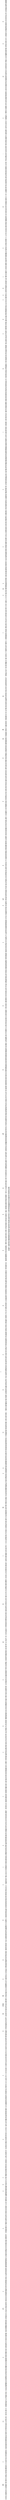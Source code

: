 // graph
digraph iowastateu {
	multitaskerchic [label=multitaskerchic]
	FutureHealthLA [label=FutureHealthLA]
	multitaskerchic -> FutureHealthLA
	TjMarshawn_44 [label=TjMarshawn_44]
	multitaskerchic -> TjMarshawn_44
	livepositive11 [label=livepositive11]
	multitaskerchic -> livepositive11
	yorkvillecheer [label=yorkvillecheer]
	multitaskerchic -> yorkvillecheer
	Pontifexx__ [label=Pontifexx__]
	multitaskerchic -> Pontifexx__
	Ed___Perez [label=Ed___Perez]
	multitaskerchic -> Ed___Perez
	bgallow138 [label=bgallow138]
	multitaskerchic -> bgallow138
	food_shoes_golf [label=food_shoes_golf]
	multitaskerchic -> food_shoes_golf
	flyladykat [label=flyladykat]
	multitaskerchic -> flyladykat
	JamesCHATMON10 [label=JamesCHATMON10]
	multitaskerchic -> JamesCHATMON10
	ChrisShermanSr [label=ChrisShermanSr]
	multitaskerchic -> ChrisShermanSr
	Brand [label=Brand]
	multitaskerchic -> Brand
	bethdjalali [label=bethdjalali]
	multitaskerchic -> bethdjalali
	anklekin [label=anklekin]
	multitaskerchic -> anklekin
	mrskcalder [label=mrskcalder]
	multitaskerchic -> mrskcalder
	JoelWyeth [label=JoelWyeth]
	multitaskerchic -> JoelWyeth
	Runninger25 [label=Runninger25]
	multitaskerchic -> Runninger25
	_LittleLaws [label=_LittleLaws]
	multitaskerchic -> _LittleLaws
	"7up_yvonne" [label="7up_yvonne"]
	multitaskerchic -> "7up_yvonne"
	TheFunBird [label=TheFunBird]
	multitaskerchic -> TheFunBird
	RevibeDesigns [label=RevibeDesigns]
	multitaskerchic -> RevibeDesigns
	carolebeaver [label=carolebeaver]
	multitaskerchic -> carolebeaver
	E_Osterman [label=E_Osterman]
	multitaskerchic -> E_Osterman
	DaphneHabada14 [label=DaphneHabada14]
	multitaskerchic -> DaphneHabada14
	paddleoutrigger [label=paddleoutrigger]
	multitaskerchic -> paddleoutrigger
	AdamBaxaRealtor [label=AdamBaxaRealtor]
	multitaskerchic -> AdamBaxaRealtor
	beaver_carole [label=beaver_carole]
	multitaskerchic -> beaver_carole
	Yrkvilltoothdoc [label=Yrkvilltoothdoc]
	multitaskerchic -> Yrkvilltoothdoc
	MTVEspanol [label=MTVEspanol]
	multitaskerchic -> MTVEspanol
	JillHarker1031 [label=JillHarker1031]
	multitaskerchic -> JillHarker1031
	OverdyedRugs [label=OverdyedRugs]
	multitaskerchic -> OverdyedRugs
	nicole_engelken [label=nicole_engelken]
	multitaskerchic -> nicole_engelken
	oliviaraiff [label=oliviaraiff]
	multitaskerchic -> oliviaraiff
	AZoverthinker [label=AZoverthinker]
	multitaskerchic -> AZoverthinker
	MostYummyToday [label=MostYummyToday]
	multitaskerchic -> MostYummyToday
	ParkJockeyCHI [label=ParkJockeyCHI]
	multitaskerchic -> ParkJockeyCHI
	MarylouiseAfton [label=MarylouiseAfton]
	multitaskerchic -> MarylouiseAfton
	littlesecretsx4 [label=littlesecretsx4]
	multitaskerchic -> littlesecretsx4
	Alltimefestive [label=Alltimefestive]
	multitaskerchic -> Alltimefestive
	scouponity [label=scouponity]
	multitaskerchic -> scouponity
	Team_Aviva [label=Team_Aviva]
	multitaskerchic -> Team_Aviva
	WenRanda [label=WenRanda]
	multitaskerchic -> WenRanda
	ericjbeaver [label=ericjbeaver]
	multitaskerchic -> ericjbeaver
	sarapolo292 [label=sarapolo292]
	multitaskerchic -> sarapolo292
	cinkilgore [label=cinkilgore]
	multitaskerchic -> cinkilgore
	TimShimp [label=TimShimp]
	multitaskerchic -> TimShimp
	LisaAdler [label=LisaAdler]
	multitaskerchic -> LisaAdler
	Giftedgal4kids [label=Giftedgal4kids]
	multitaskerchic -> Giftedgal4kids
	seeking6 [label=seeking6]
	multitaskerchic -> seeking6
	alexardenti [label=alexardenti]
	multitaskerchic -> alexardenti
	MeghanShook2 [label=MeghanShook2]
	multitaskerchic -> MeghanShook2
	thrillingthird [label=thrillingthird]
	multitaskerchic -> thrillingthird
	PurdueToes [label=PurdueToes]
	multitaskerchic -> PurdueToes
	medillmwgm7 [label=medillmwgm7]
	multitaskerchic -> medillmwgm7
	trilan_inc [label=trilan_inc]
	multitaskerchic -> trilan_inc
	WeeksDiet [label=WeeksDiet]
	multitaskerchic -> WeeksDiet
	LoraSasiela [label=LoraSasiela]
	multitaskerchic -> LoraSasiela
	GertrudisX1206 [label=GertrudisX1206]
	multitaskerchic -> GertrudisX1206
	BillSimms3 [label=BillSimms3]
	multitaskerchic -> BillSimms3
	motivationmenu [label=motivationmenu]
	multitaskerchic -> motivationmenu
	Kelly_Mark4ever [label=Kelly_Mark4ever]
	multitaskerchic -> Kelly_Mark4ever
	ColectableItems [label=ColectableItems]
	multitaskerchic -> ColectableItems
	QMmJAe [label=QMmJAe]
	multitaskerchic -> QMmJAe
	WealthyBohemian [label=WealthyBohemian]
	multitaskerchic -> WealthyBohemian
	TifanyThornton [label=TifanyThornton]
	multitaskerchic -> TifanyThornton
	MissyHenning [label=MissyHenning]
	multitaskerchic -> MissyHenning
	jordansrecords [label=jordansrecords]
	multitaskerchic -> jordansrecords
	TraceyGatlin [label=TraceyGatlin]
	UWMadisonLS [label=UWMadisonLS]
	TraceyGatlin -> UWMadisonLS
	atsgatlin [label=atsgatlin]
	TraceyGatlin -> atsgatlin
	MK_Irish [label=MK_Irish]
	erikafurbo [label=erikafurbo]
	JaguarGirlsXC [label=JaguarGirlsXC]
	erikafurbo -> JaguarGirlsXC
	laurelhoogensen [label=laurelhoogensen]
	erikafurbo -> laurelhoogensen
	Productofday [label=Productofday]
	erikafurbo -> Productofday
	ILPTT [label=ILPTT]
	erikafurbo -> ILPTT
	abbib4251 [label=abbib4251]
	erikafurbo -> abbib4251
	faithhendo21 [label=faithhendo21]
	erikafurbo -> faithhendo21
	mryan1616 [label=mryan1616]
	erikafurbo -> mryan1616
	ISUcompliance [label=ISUcompliance]
	erikafurbo -> ISUcompliance
	DLansman_DA [label=DLansman_DA]
	erikafurbo -> DLansman_DA
	thechrisstain [label=thechrisstain]
	erikafurbo -> thechrisstain
	Thats_CoachMech [label=Thats_CoachMech]
	erikafurbo -> Thats_CoachMech
	CalebCoco [label=CalebCoco]
	erikafurbo -> CalebCoco
	_walters22 [label=_walters22]
	erikafurbo -> _walters22
	Apollo_King29 [label=Apollo_King29]
	erikafurbo -> Apollo_King29
	MattRandazzo [label=MattRandazzo]
	erikafurbo -> MattRandazzo
	abbycamp15 [label=abbycamp15]
	erikafurbo -> abbycamp15
	dmbodeen [label=dmbodeen]
	erikafurbo -> dmbodeen
	carolinebergren [label=carolinebergren]
	erikafurbo -> carolinebergren
	HaleyWeidner1 [label=HaleyWeidner1]
	erikafurbo -> HaleyWeidner1
	a_magerkurth [label=a_magerkurth]
	erikafurbo -> a_magerkurth
	triforcefit [label=triforcefit]
	erikafurbo -> triforcefit
	jasminemccorm17 [label=jasminemccorm17]
	erikafurbo -> jasminemccorm17
	Maddib2245 [label=Maddib2245]
	erikafurbo -> Maddib2245
	alexiswebsterr [label=alexiswebsterr]
	erikafurbo -> alexiswebsterr
	CoonsKade [label=CoonsKade]
	erikafurbo -> CoonsKade
	Ta_Baguette [label=Ta_Baguette]
	erikafurbo -> Ta_Baguette
	ReaperFootball [label=ReaperFootball]
	erikafurbo -> ReaperFootball
	AbbyReakes [label=AbbyReakes]
	erikafurbo -> AbbyReakes
	julia_poel [label=julia_poel]
	erikafurbo -> julia_poel
	Drewmosko [label=Drewmosko]
	erikafurbo -> Drewmosko
	brantelval [label=brantelval]
	erikafurbo -> brantelval
	marcie_reakes [label=marcie_reakes]
	erikafurbo -> marcie_reakes
	LHoenes [label=LHoenes]
	erikafurbo -> LHoenes
	Trackislife4Man [label=Trackislife4Man]
	erikafurbo -> Trackislife4Man
	RunMicha [label=RunMicha]
	erikafurbo -> RunMicha
	cyclonedaily [label=cyclonedaily]
	erikafurbo -> cyclonedaily
	hrakestraw03 [label=hrakestraw03]
	erikafurbo -> hrakestraw03
	Liv_36 [label=Liv_36]
	erikafurbo -> Liv_36
	keeli_frerichs [label=keeli_frerichs]
	erikafurbo -> keeli_frerichs
	AdmireKiyah [label=AdmireKiyah]
	erikafurbo -> AdmireKiyah
	Azlynn3 [label=Azlynn3]
	erikafurbo -> Azlynn3
	leslie_raya [label=leslie_raya]
	erikafurbo -> leslie_raya
	LaurenLudwig9 [label=LaurenLudwig9]
	erikafurbo -> LaurenLudwig9
	AvaBieneman [label=AvaBieneman]
	erikafurbo -> AvaBieneman
	l_elizabeth_m18 [label=l_elizabeth_m18]
	erikafurbo -> l_elizabeth_m18
	KyleMorey3 [label=KyleMorey3]
	erikafurbo -> KyleMorey3
	GTFDeKalb [label=GTFDeKalb]
	erikafurbo -> GTFDeKalb
	HamalleK [label=HamalleK]
	erikafurbo -> HamalleK
	MorrowMitchel [label=MorrowMitchel]
	erikafurbo -> MorrowMitchel
	DanPearson5 [label=DanPearson5]
	erikafurbo -> DanPearson5
	ben_ford44 [label=ben_ford44]
	erikafurbo -> ben_ford44
	ToriVerbeck [label=ToriVerbeck]
	erikafurbo -> ToriVerbeck
	RodMurrow [label=RodMurrow]
	erikafurbo -> RodMurrow
	NicklausMadisyn [label=NicklausMadisyn]
	erikafurbo -> NicklausMadisyn
	IsabelM20180 [label=IsabelM20180]
	erikafurbo -> IsabelM20180
	IllinoisRunNews [label=IllinoisRunNews]
	erikafurbo -> IllinoisRunNews
	BoldenSerena [label=BoldenSerena]
	erikafurbo -> BoldenSerena
	girlvet89 [label=girlvet89]
	erikafurbo -> girlvet89
	emmmamb [label=emmmamb]
	erikafurbo -> emmmamb
	cdesplin [label=cdesplin]
	erikafurbo -> cdesplin
	Dev_Elise [label=Dev_Elise]
	erikafurbo -> Dev_Elise
	esther_brown1 [label=esther_brown1]
	erikafurbo -> esther_brown1
	jalaiyaaaa15 [label=jalaiyaaaa15]
	erikafurbo -> jalaiyaaaa15
	HeyworthTrack [label=HeyworthTrack]
	erikafurbo -> HeyworthTrack
	mariahsmith121 [label=mariahsmith121]
	erikafurbo -> mariahsmith121
	AllieMackeyy [label=AllieMackeyy]
	erikafurbo -> AllieMackeyy
	lkwiese15 [label=lkwiese15]
	erikafurbo -> lkwiese15
	gracierickson34 [label=gracierickson34]
	erikafurbo -> gracierickson34
	Jordyn100Turner [label=Jordyn100Turner]
	erikafurbo -> Jordyn100Turner
	KingChuck916 [label=KingChuck916]
	erikafurbo -> KingChuck916
	ulrikaHart [label=ulrikaHart]
	erikafurbo -> ulrikaHart
	TashaSchaffer [label=TashaSchaffer]
	erikafurbo -> TashaSchaffer
	isu_bennett [label=isu_bennett]
	erikafurbo -> isu_bennett
	CaptainKruse [label=CaptainKruse]
	erikafurbo -> CaptainKruse
	ClareLeGrand [label=ClareLeGrand]
	erikafurbo -> ClareLeGrand
	r_hickey15 [label=r_hickey15]
	erikafurbo -> r_hickey15
	MclaurinDanny [label=MclaurinDanny]
	erikafurbo -> MclaurinDanny
	RFurb [label=RFurb]
	erikafurbo -> RFurb
	juliehahnmedina [label=juliehahnmedina]
	erikafurbo -> juliehahnmedina
	KarlyAckley1 [label=KarlyAckley1]
	erikafurbo -> KarlyAckley1
	erinlynn05 [label=erinlynn05]
	erikafurbo -> erinlynn05
	Stewy_65 [label=Stewy_65]
	erikafurbo -> Stewy_65
	s_sullivan8 [label=s_sullivan8]
	erikafurbo -> s_sullivan8
	JeremySudbury [label=JeremySudbury]
	erikafurbo -> JeremySudbury
	echartertrack [label=echartertrack]
	erikafurbo -> echartertrack
	_that_guy_zach [label=_that_guy_zach]
	erikafurbo -> _that_guy_zach
	Mikala_00 [label=Mikala_00]
	erikafurbo -> Mikala_00
	GracieStrohm [label=GracieStrohm]
	erikafurbo -> GracieStrohm
	ckruthoff98 [label=ckruthoff98]
	erikafurbo -> ckruthoff98
	mmcgill_6 [label=mmcgill_6]
	erikafurbo -> mmcgill_6
	coachkelsrig [label=coachkelsrig]
	erikafurbo -> coachkelsrig
	claire_toone [label=claire_toone]
	erikafurbo -> claire_toone
	ItsDanRelates [label=ItsDanRelates]
	erikafurbo -> ItsDanRelates
	Jholm2016 [label=Jholm2016]
	erikafurbo -> Jholm2016
	Deej_Jarvis [label=Deej_Jarvis]
	erikafurbo -> Deej_Jarvis
	mary_tho14 [label=mary_tho14]
	erikafurbo -> mary_tho14
	kqretz99 [label=kqretz99]
	erikafurbo -> kqretz99
	khofer123 [label=khofer123]
	erikafurbo -> khofer123
	willpace24 [label=willpace24]
	erikafurbo -> willpace24
	speakingofmani [label=speakingofmani]
	erikafurbo -> speakingofmani
	regan_gibbs [label=regan_gibbs]
	goluch [label=goluch]
	ryanbarie [label=ryanbarie]
	LedBonham101 [label=LedBonham101]
	ryanbarie -> LedBonham101
	mopaswopr20 [label=mopaswopr20]
	ryanbarie -> mopaswopr20
	diazara19 [label=diazara19]
	ryanbarie -> diazara19
	MyNameIsVessna [label=MyNameIsVessna]
	ryanbarie -> MyNameIsVessna
	DavidTschida [label=DavidTschida]
	ryanbarie -> DavidTschida
	Dderevirsky [label=Dderevirsky]
	ryanbarie -> Dderevirsky
	Tutewohl7 [label=Tutewohl7]
	ryanbarie -> Tutewohl7
	Leeweinberger [label=Leeweinberger]
	ryanbarie -> Leeweinberger
	jacoby_bailey [label=jacoby_bailey]
	ryanbarie -> jacoby_bailey
	S_Hauser328 [label=S_Hauser328]
	ryanbarie -> S_Hauser328
	LaurenBianca8 [label=LaurenBianca8]
	ryanbarie -> LaurenBianca8
	Kazoozer [label=Kazoozer]
	ryanbarie -> Kazoozer
	BellyWagIM [label=BellyWagIM]
	ryanbarie -> BellyWagIM
	tomsedelman [label=tomsedelman]
	ryanbarie -> tomsedelman
	Mikeylyne5 [label=Mikeylyne5]
	ryanbarie -> Mikeylyne5
	bigwick99 [label=bigwick99]
	ryanbarie -> bigwick99
	Swanke_Caiden [label=Swanke_Caiden]
	ryanbarie -> Swanke_Caiden
	ehs2018info [label=ehs2018info]
	ryanbarie -> ehs2018info
	LawnWhisperers [label=LawnWhisperers]
	ryanbarie -> LawnWhisperers
	Sh_McCoy [label=Sh_McCoy]
	ryanbarie -> Sh_McCoy
	MyaSchmitz [label=MyaSchmitz]
	ryanbarie -> MyaSchmitz
	aharrold34 [label=aharrold34]
	ryanbarie -> aharrold34
	sfeterl05 [label=sfeterl05]
	ryanbarie -> sfeterl05
	NoahKoch9 [label=NoahKoch9]
	ryanbarie -> NoahKoch9
	BBforSWCD [label=BBforSWCD]
	ryanbarie -> BBforSWCD
	bre_hess4 [label=bre_hess4]
	ryanbarie -> bre_hess4
	Benned_H [label=Benned_H]
	ryanbarie -> Benned_H
	Stfwinge [label=Stfwinge]
	ryanbarie -> Stfwinge
	hwebs17 [label=hwebs17]
	ryanbarie -> hwebs17
	"10dollarleader" [label="10dollarleader"]
	ryanbarie -> "10dollarleader"
	Ella_Masso [label=Ella_Masso]
	ryanbarie -> Ella_Masso
	kbarie73 [label=kbarie73]
	ryanbarie -> kbarie73
	tradermacher3 [label=tradermacher3]
	ryanbarie -> tradermacher3
	LauraPost14 [label=LauraPost14]
	ryanbarie -> LauraPost14
	sarahbarie05 [label=sarahbarie05]
	ryanbarie -> sarahbarie05
	lambskates [label=lambskates]
	ryanbarie -> lambskates
	laurenboike [label=laurenboike]
	ryanbarie -> laurenboike
	ESchnaser [label=ESchnaser]
	ryanbarie -> ESchnaser
	hedgehogg393 [label=hedgehogg393]
	ryanbarie -> hedgehogg393
	davidrherron [label=davidrherron]
	ryanbarie -> davidrherron
	"2TallAnderson" [label="2TallAnderson"]
	ryanbarie -> "2TallAnderson"
	jrasch09 [label=jrasch09]
	ryanbarie -> jrasch09
	lschultzy5 [label=lschultzy5]
	ryanbarie -> lschultzy5
	bubbaleiran [label=bubbaleiran]
	ryanbarie -> bubbaleiran
	MichelleP5656 [label=MichelleP5656]
	ryanbarie -> MichelleP5656
	JKruchten7 [label=JKruchten7]
	ryanbarie -> JKruchten7
	benvecellio [label=benvecellio]
	ryanbarie -> benvecellio
	JRauchwarter [label=JRauchwarter]
	ryanbarie -> JRauchwarter
	WindelsNatalie [label=WindelsNatalie]
	ryanbarie -> WindelsNatalie
	tate_sundberg [label=tate_sundberg]
	ryanbarie -> tate_sundberg
	ilyogurt [label=ilyogurt]
	ryanbarie -> ilyogurt
	whosthatguy3 [label=whosthatguy3]
	ryanbarie -> whosthatguy3
	anddunk22 [label=anddunk22]
	ryanbarie -> anddunk22
	NoFinishKulemin [label=NoFinishKulemin]
	ryanbarie -> NoFinishKulemin
	DailyDHMSNews [label=DailyDHMSNews]
	ryanbarie -> DailyDHMSNews
	complimentsDHMS [label=complimentsDHMS]
	ryanbarie -> complimentsDHMS
	ryanscovil26 [label=ryanscovil26]
	ryanbarie -> ryanscovil26
	meganwieczorekk [label=meganwieczorekk]
	ryanbarie -> meganwieczorekk
	JohnsonReid1 [label=JohnsonReid1]
	ryanbarie -> JohnsonReid1
	hunter_madsen [label=hunter_madsen]
	ryanbarie -> hunter_madsen
	JackForse [label=JackForse]
	ryanbarie -> JackForse
	kjvrieze11 [label=kjvrieze11]
	ryanbarie -> kjvrieze11
	"1wofgirl" [label="1wofgirl"]
	JohnFiscian [label=JohnFiscian]
	"1wofgirl" -> JohnFiscian
	kendallbarbera [label=kendallbarbera]
	"1wofgirl" -> kendallbarbera
	KrausaLyndsay [label=KrausaLyndsay]
	"1wofgirl" -> KrausaLyndsay
	antheastobie [label=antheastobie]
	"1wofgirl" -> antheastobie
	just_claireify [label=just_claireify]
	"1wofgirl" -> just_claireify
	delanygarcia [label=delanygarcia]
	"1wofgirl" -> delanygarcia
	MarkVedra [label=MarkVedra]
	"1wofgirl" -> MarkVedra
	emmas__world__ [label=emmas__world__]
	"1wofgirl" -> emmas__world__
	webpaiges115 [label=webpaiges115]
	"1wofgirl" -> webpaiges115
	madisonfunziker [label=madisonfunziker]
	"1wofgirl" -> madisonfunziker
	denisenoymerkel [label=denisenoymerkel]
	"1wofgirl" -> denisenoymerkel
	Christy_Obie [label=Christy_Obie]
	"1wofgirl" -> Christy_Obie
	ChriYoungMusc [label=ChriYoungMusc]
	"1wofgirl" -> ChriYoungMusc
	goomi__bear [label=goomi__bear]
	"1wofgirl" -> goomi__bear
	vinneezy [label=vinneezy]
	"1wofgirl" -> vinneezy
	amyleedollar [label=amyleedollar]
	"1wofgirl" -> amyleedollar
	sophiecklein [label=sophiecklein]
	"1wofgirl" -> sophiecklein
	Lilybee128 [label=Lilybee128]
	"1wofgirl" -> Lilybee128
	faithsiobahn1 [label=faithsiobahn1]
	"1wofgirl" -> faithsiobahn1
	hbeenjamin [label=hbeenjamin]
	"1wofgirl" -> hbeenjamin
	alyssalee26 [label=alyssalee26]
	"1wofgirl" -> alyssalee26
	morrisfilm2018 [label=morrisfilm2018]
	"1wofgirl" -> morrisfilm2018
	KyttMcLaughlin [label=KyttMcLaughlin]
	"1wofgirl" -> KyttMcLaughlin
	SylviaBrasuell [label=SylviaBrasuell]
	"1wofgirl" -> SylviaBrasuell
	mehryiris [label=mehryiris]
	"1wofgirl" -> mehryiris
	lookitsbenburch [label=lookitsbenburch]
	"1wofgirl" -> lookitsbenburch
	mjschut [label=mjschut]
	"1wofgirl" -> mjschut
	RussellCPPolicy [label=RussellCPPolicy]
	chinaflag19 [label=chinaflag19]
	RussellCPPolicy -> chinaflag19
	Aculaser_Clinic [label=Aculaser_Clinic]
	RussellCPPolicy -> Aculaser_Clinic
	AlBoeNEWS [label=AlBoeNEWS]
	RussellCPPolicy -> AlBoeNEWS
	kluesing [label=kluesing]
	RussellCPPolicy -> kluesing
	adamscrabble [label=adamscrabble]
	RussellCPPolicy -> adamscrabble
	Tradingedge7 [label=Tradingedge7]
	RussellCPPolicy -> Tradingedge7
	angryorchard1 [label=angryorchard1]
	RussellCPPolicy -> angryorchard1
	CerebralPolicy [label=CerebralPolicy]
	RussellCPPolicy -> CerebralPolicy
	CyberStormMacks [label=CyberStormMacks]
	RussellCPPolicy -> CyberStormMacks
	MurrayDAlex [label=MurrayDAlex]
	kj_peters0n [label=kj_peters0n]
	MurrayDAlex -> kj_peters0n
	kgrimm07 [label=kgrimm07]
	peloquinbeth [label=peloquinbeth]
	kgrimm07 -> peloquinbeth
	PcpPat [label=PcpPat]
	kgrimm07 -> PcpPat
	FastpitchMN_ICE [label=FastpitchMN_ICE]
	kgrimm07 -> FastpitchMN_ICE
	karlaawells1 [label=karlaawells1]
	kgrimm07 -> karlaawells1
	lnfanpage16 [label=lnfanpage16]
	kgrimm07 -> lnfanpage16
	LNHS_CCRun [label=LNHS_CCRun]
	kgrimm07 -> LNHS_CCRun
	officialdairyd [label=officialdairyd]
	kgrimm07 -> officialdairyd
	LittleSenator [label=LittleSenator]
	kgrimm07 -> LittleSenator
	EElkins87 [label=EElkins87]
	kgrimm07 -> EElkins87
	apple_nerf [label=apple_nerf]
	kgrimm07 -> apple_nerf
	Mom2LandL [label=Mom2LandL]
	kgrimm07 -> Mom2LandL
	LNFaith [label=LNFaith]
	kgrimm07 -> LNFaith
	TinaBraasch [label=TinaBraasch]
	kgrimm07 -> TinaBraasch
	moooolly33 [label=moooolly33]
	kgrimm07 -> moooolly33
	LNHSnerf [label=LNHSnerf]
	kgrimm07 -> LNHSnerf
	EspeWalsh [label=EspeWalsh]
	kgrimm07 -> EspeWalsh
	LisaLheilman [label=LisaLheilman]
	kgrimm07 -> LisaLheilman
	MikeGrimm3 [label=MikeGrimm3]
	kgrimm07 -> MikeGrimm3
	elkins_nina [label=elkins_nina]
	kgrimm07 -> elkins_nina
	HorsmanAlysa [label=HorsmanAlysa]
	kgrimm07 -> HorsmanAlysa
	DrewBouman [label=DrewBouman]
	kgrimm07 -> DrewBouman
	andrea_schief [label=andrea_schief]
	kgrimm07 -> andrea_schief
	masonbraasch [label=masonbraasch]
	kgrimm07 -> masonbraasch
	dmlunde [label=dmlunde]
	kgrimm07 -> dmlunde
	loth_tracy [label=loth_tracy]
	kgrimm07 -> loth_tracy
	dcffachapter [label=dcffachapter]
	Mikayla_Dolch [label=Mikayla_Dolch]
	dcffachapter -> Mikayla_Dolch
	MediapolisFFA [label=MediapolisFFA]
	dcffachapter -> MediapolisFFA
	KaileeSchnoor [label=KaileeSchnoor]
	dcffachapter -> KaileeSchnoor
	cdmadisonbrown [label=cdmadisonbrown]
	dcffachapter -> cdmadisonbrown
	PaigeGriem [label=PaigeGriem]
	dcffachapter -> PaigeGriem
	ADM_FFA [label=ADM_FFA]
	dcffachapter -> ADM_FFA
	blakebloom12 [label=blakebloom12]
	dcffachapter -> blakebloom12
	FFAfoundation [label=FFAfoundation]
	dcffachapter -> FFAfoundation
	filthy57 [label=filthy57]
	dcffachapter -> filthy57
	geoffaper [label=geoffaper]
	dcffachapter -> geoffaper
	weltonseedhouse [label=weltonseedhouse]
	dcffachapter -> weltonseedhouse
	AmmoniaPropane [label=AmmoniaPropane]
	dcffachapter -> AmmoniaPropane
	mcculllinds [label=mcculllinds]
	dcffachapter -> mcculllinds
	cdhslitmag [label=cdhslitmag]
	dcffachapter -> cdhslitmag
	Mbloom2424Bloom [label=Mbloom2424Bloom]
	dcffachapter -> Mbloom2424Bloom
	DewittGSA [label=DewittGSA]
	dcffachapter -> DewittGSA
	CDSabersTF [label=CDSabersTF]
	dcffachapter -> CDSabersTF
	CassieJ93264936 [label=CassieJ93264936]
	dcffachapter -> CassieJ93264936
	waukeebill [label=waukeebill]
	dcffachapter -> waukeebill
	nconard02 [label=nconard02]
	dcffachapter -> nconard02
	RVCooperative [label=RVCooperative]
	dcffachapter -> RVCooperative
	amandacbratt [label=amandacbratt]
	dcffachapter -> amandacbratt
	KreiterKurt [label=KreiterKurt]
	dcffachapter -> KreiterKurt
	JTrenkamp_13 [label=JTrenkamp_13]
	dcffachapter -> JTrenkamp_13
	HobieStutt [label=HobieStutt]
	dcffachapter -> HobieStutt
	jstevens2121 [label=jstevens2121]
	dcffachapter -> jstevens2121
	tracy_trenkamp [label=tracy_trenkamp]
	dcffachapter -> tracy_trenkamp
	AndreaW05107079 [label=AndreaW05107079]
	dcffachapter -> AndreaW05107079
	DBloomberg [label=DBloomberg]
	dcffachapter -> DBloomberg
	JillJoh62246502 [label=JillJoh62246502]
	dcffachapter -> JillJoh62246502
	stacyjobloom [label=stacyjobloom]
	dcffachapter -> stacyjobloom
	lisa52731 [label=lisa52731]
	dcffachapter -> lisa52731
	hart4senate [label=hart4senate]
	dcffachapter -> hart4senate
	skybloom11 [label=skybloom11]
	dcffachapter -> skybloom11
	lesliesullivanr [label=lesliesullivanr]
	dcffachapter -> lesliesullivanr
	chelseyschnack [label=chelseyschnack]
	dcffachapter -> chelseyschnack
	jdbbbsmith [label=jdbbbsmith]
	melissahipp [label=melissahipp]
	jdbbbsmith -> melissahipp
	breesmith011 [label=breesmith011]
	jdbbbsmith -> breesmith011
	jaimie217 [label=jaimie217]
	jdbbbsmith -> jaimie217
	danaabel [label=danaabel]
	jdbbbsmith -> danaabel
	thewealthyones [label=thewealthyones]
	jdbbbsmith -> thewealthyones
	gaunav76 [label=gaunav76]
	jdbbbsmith -> gaunav76
	MAVB1971 [label=MAVB1971]
	jdbbbsmith -> MAVB1971
	Hannaleeabel0 [label=Hannaleeabel0]
	jdbbbsmith -> Hannaleeabel0
	phightinphils [label=phightinphils]
	jdbbbsmith -> phightinphils
	virginiaemartin [label=virginiaemartin]
	love_promisefac [label=love_promisefac]
	virginiaemartin -> love_promisefac
	Itsworldfact5 [label=Itsworldfact5]
	virginiaemartin -> Itsworldfact5
	SteinbrinkLaura [label=SteinbrinkLaura]
	virginiaemartin -> SteinbrinkLaura
	Goalsfact_ [label=Goalsfact_]
	virginiaemartin -> Goalsfact_
	prefectcouple [label=prefectcouple]
	virginiaemartin -> prefectcouple
	felingsword [label=felingsword]
	virginiaemartin -> felingsword
	VtheLearner [label=VtheLearner]
	virginiaemartin -> VtheLearner
	MsJachymiak [label=MsJachymiak]
	virginiaemartin -> MsJachymiak
	mlarson_nj [label=mlarson_nj]
	virginiaemartin -> mlarson_nj
	carlameyrink [label=carlameyrink]
	virginiaemartin -> carlameyrink
	bfarrauto [label=bfarrauto]
	virginiaemartin -> bfarrauto
	eqschoolofhair [label=eqschoolofhair]
	virginiaemartin -> eqschoolofhair
	DabsForTheLow [label=DabsForTheLow]
	virginiaemartin -> DabsForTheLow
	DrawingDeskApp [label=DrawingDeskApp]
	virginiaemartin -> DrawingDeskApp
	erinharper13 [label=erinharper13]
	virginiaemartin -> erinharper13
	EuniqueLawrence [label=EuniqueLawrence]
	virginiaemartin -> EuniqueLawrence
	alcd223 [label=alcd223]
	virginiaemartin -> alcd223
	ChrisKubby [label=ChrisKubby]
	virginiaemartin -> ChrisKubby
	Theworldstoryes [label=Theworldstoryes]
	virginiaemartin -> Theworldstoryes
	allred_kristi [label=allred_kristi]
	virginiaemartin -> allred_kristi
	BNattress [label=BNattress]
	virginiaemartin -> BNattress
	FashionKnitYarn [label=FashionKnitYarn]
	virginiaemartin -> FashionKnitYarn
	"420Beauties" [label="420Beauties"]
	virginiaemartin -> "420Beauties"
	FerminRodriguez [label=FerminRodriguez]
	virginiaemartin -> FerminRodriguez
	nakedwithadele [label=nakedwithadele]
	virginiaemartin -> nakedwithadele
	LincolnReengage [label=LincolnReengage]
	virginiaemartin -> LincolnReengage
	LoudestTweets [label=LoudestTweets]
	virginiaemartin -> LoudestTweets
	TonikaMorgan [label=TonikaMorgan]
	virginiaemartin -> TonikaMorgan
	animalpetlove [label=animalpetlove]
	virginiaemartin -> animalpetlove
	grahamlink [label=grahamlink]
	virginiaemartin -> grahamlink
	Kirwin621 [label=Kirwin621]
	virginiaemartin -> Kirwin621
	ambermgraeber [label=ambermgraeber]
	virginiaemartin -> ambermgraeber
	bharrisonp [label=bharrisonp]
	virginiaemartin -> bharrisonp
	ItsFeelingLove [label=ItsFeelingLove]
	virginiaemartin -> ItsFeelingLove
	AgencybyDesign [label=AgencybyDesign]
	virginiaemartin -> AgencybyDesign
	LitDabs [label=LitDabs]
	virginiaemartin -> LitDabs
	My_izideo [label=My_izideo]
	virginiaemartin -> My_izideo
	DrJacieMaslyk [label=DrJacieMaslyk]
	virginiaemartin -> DrJacieMaslyk
	EDLisaSpencer [label=EDLisaSpencer]
	virginiaemartin -> EDLisaSpencer
	CJCain7 [label=CJCain7]
	virginiaemartin -> CJCain7
	Makerspaces_com [label=Makerspaces_com]
	virginiaemartin -> Makerspaces_com
	sonamkuk1234 [label=sonamkuk1234]
	virginiaemartin -> sonamkuk1234
	Lee_in_Iowa [label=Lee_in_Iowa]
	virginiaemartin -> Lee_in_Iowa
	MsELLisTch [label=MsELLisTch]
	virginiaemartin -> MsELLisTch
	LevineWrites [label=LevineWrites]
	virginiaemartin -> LevineWrites
	Supt_Jordan [label=Supt_Jordan]
	virginiaemartin -> Supt_Jordan
	leftyintheU [label=leftyintheU]
	virginiaemartin -> leftyintheU
	cpoole27 [label=cpoole27]
	virginiaemartin -> cpoole27
	MrPStrunk [label=MrPStrunk]
	virginiaemartin -> MrPStrunk
	Stella_Pollard [label=Stella_Pollard]
	virginiaemartin -> Stella_Pollard
	MrTravisDrake [label=MrTravisDrake]
	virginiaemartin -> MrTravisDrake
	Thoughts6758 [label=Thoughts6758]
	virginiaemartin -> Thoughts6758
	Monika20174907 [label=Monika20174907]
	virginiaemartin -> Monika20174907
	jasonagastrich [label=jasonagastrich]
	virginiaemartin -> jasonagastrich
	iThoughtfeel [label=iThoughtfeel]
	virginiaemartin -> iThoughtfeel
	anamika00123 [label=anamika00123]
	virginiaemartin -> anamika00123
	FeelingsOfLove6 [label=FeelingsOfLove6]
	virginiaemartin -> FeelingsOfLove6
	cskmahi2018 [label=cskmahi2018]
	virginiaemartin -> cskmahi2018
	FrcYhb [label=FrcYhb]
	virginiaemartin -> FrcYhb
	idclrWorldPeace [label=idclrWorldPeace]
	virginiaemartin -> idclrWorldPeace
	CJDeegs [label=CJDeegs]
	virginiaemartin -> CJDeegs
	AmoursHideous [label=AmoursHideous]
	virginiaemartin -> AmoursHideous
	"3AmDairy" [label="3AmDairy"]
	virginiaemartin -> "3AmDairy"
	GirIs_essential [label=GirIs_essential]
	virginiaemartin -> GirIs_essential
	beachvibeas [label=beachvibeas]
	virginiaemartin -> beachvibeas
	naturalpicx [label=naturalpicx]
	virginiaemartin -> naturalpicx
	cutepupyies [label=cutepupyies]
	virginiaemartin -> cutepupyies
	lovespa8732 [label=lovespa8732]
	virginiaemartin -> lovespa8732
	VinaySh51081621 [label=VinaySh51081621]
	virginiaemartin -> VinaySh51081621
	travelvibe01 [label=travelvibe01]
	virginiaemartin -> travelvibe01
	acuteanimalpic [label=acuteanimalpic]
	virginiaemartin -> acuteanimalpic
	Drawings012 [label=Drawings012]
	virginiaemartin -> Drawings012
	historylearnt [label=historylearnt]
	virginiaemartin -> historylearnt
	cuteanimalup [label=cuteanimalup]
	virginiaemartin -> cuteanimalup
	lovely_natur [label=lovely_natur]
	virginiaemartin -> lovely_natur
	PDrawings0123 [label=PDrawings0123]
	virginiaemartin -> PDrawings0123
	hisvikash [label=hisvikash]
	virginiaemartin -> hisvikash
	ActivateYourJoy [label=ActivateYourJoy]
	virginiaemartin -> ActivateYourJoy
	Love4theLibrary [label=Love4theLibrary]
	virginiaemartin -> Love4theLibrary
	GourmetClubBand [label=GourmetClubBand]
	virginiaemartin -> GourmetClubBand
	amberoday [label=amberoday]
	virginiaemartin -> amberoday
	sadfeelinglove [label=sadfeelinglove]
	virginiaemartin -> sadfeelinglove
	sonyray11 [label=sonyray11]
	virginiaemartin -> sonyray11
	its_lovedose [label=its_lovedose]
	virginiaemartin -> its_lovedose
	Speakcomedy6 [label=Speakcomedy6]
	virginiaemartin -> Speakcomedy6
	Theskytravel1 [label=Theskytravel1]
	virginiaemartin -> Theskytravel1
	Rude_comedian_ [label=Rude_comedian_]
	virginiaemartin -> Rude_comedian_
	ItpugsLife [label=ItpugsLife]
	virginiaemartin -> ItpugsLife
	innocpics0 [label=innocpics0]
	virginiaemartin -> innocpics0
	ItsBeachPlaces [label=ItsBeachPlaces]
	virginiaemartin -> ItsBeachPlaces
	natur_heart [label=natur_heart]
	virginiaemartin -> natur_heart
	kritisanon_1 [label=kritisanon_1]
	virginiaemartin -> kritisanon_1
	IPCtherealhero [label=IPCtherealhero]
	virginiaemartin -> IPCtherealhero
	INissan6677 [label=INissan6677]
	virginiaemartin -> INissan6677
	_popularAnimals [label=_popularAnimals]
	virginiaemartin -> _popularAnimals
	promise_france [label=promise_france]
	virginiaemartin -> promise_france
	ltsFoodporn_1 [label=ltsFoodporn_1]
	virginiaemartin -> ltsFoodporn_1
	Storypicture2 [label=Storypicture2]
	virginiaemartin -> Storypicture2
	itsevenword [label=itsevenword]
	virginiaemartin -> itsevenword
	itslovedose8 [label=itslovedose8]
	virginiaemartin -> itslovedose8
	EStampp [label=EStampp]
	RumenovGeorge [label=RumenovGeorge]
	EStampp -> RumenovGeorge
	JennyWadhwa1 [label=JennyWadhwa1]
	EStampp -> JennyWadhwa1
	bluntosa [label=bluntosa]
	EStampp -> bluntosa
	Scobb523 [label=Scobb523]
	EStampp -> Scobb523
	lmywong [label=lmywong]
	EStampp -> lmywong
	mckennaktimmons [label=mckennaktimmons]
	EStampp -> mckennaktimmons
	Mary_8675 [label=Mary_8675]
	EStampp -> Mary_8675
	shanifah02 [label=shanifah02]
	EStampp -> shanifah02
	WhiskerWarsGame [label=WhiskerWarsGame]
	EStampp -> WhiskerWarsGame
	"247Wolverines" [label="247Wolverines"]
	EStampp -> "247Wolverines"
	__BeautyySpeaks [label=__BeautyySpeaks]
	EStampp -> __BeautyySpeaks
	annie13richards [label=annie13richards]
	EStampp -> annie13richards
	mjewell75 [label=mjewell75]
	EStampp -> mjewell75
	isabellam321 [label=isabellam321]
	EStampp -> isabellam321
	FoodParadise9 [label=FoodParadise9]
	EStampp -> FoodParadise9
	Lydkid [label=Lydkid]
	EStampp -> Lydkid
	maddiefin13 [label=maddiefin13]
	EStampp -> maddiefin13
	Maddymanfred [label=Maddymanfred]
	EStampp -> Maddymanfred
	Leola_Amblo [label=Leola_Amblo]
	EStampp -> Leola_Amblo
	lindssherwood [label=lindssherwood]
	EStampp -> lindssherwood
	ClaretSport [label=ClaretSport]
	EStampp -> ClaretSport
	lyricsuppIy [label=lyricsuppIy]
	EStampp -> lyricsuppIy
	shanna_adam [label=shanna_adam]
	EStampp -> shanna_adam
	dope_gawD2 [label=dope_gawD2]
	EStampp -> dope_gawD2
	clementineboy [label=clementineboy]
	EStampp -> clementineboy
	kjp727 [label=kjp727]
	EStampp -> kjp727
	jennycruzton879 [label=jennycruzton879]
	EStampp -> jennycruzton879
	ctvoicesnews [label=ctvoicesnews]
	EStampp -> ctvoicesnews
	TreyHazard2001 [label=TreyHazard2001]
	EStampp -> TreyHazard2001
	oliviaomg172 [label=oliviaomg172]
	EStampp -> oliviaomg172
	RahmaYasin8 [label=RahmaYasin8]
	EStampp -> RahmaYasin8
	SomanNidhi [label=SomanNidhi]
	EStampp -> SomanNidhi
	Jon21Nahmias [label=Jon21Nahmias]
	EStampp -> Jon21Nahmias
	briannaalinden [label=briannaalinden]
	EStampp -> briannaalinden
	DJKHALE57993504 [label=DJKHALE57993504]
	EStampp -> DJKHALE57993504
	molls_l [label=molls_l]
	EStampp -> molls_l
	MPNighthawk49 [label=MPNighthawk49]
	EStampp -> MPNighthawk49
	Victoria__Moran [label=Victoria__Moran]
	EStampp -> Victoria__Moran
	kimbutteryy [label=kimbutteryy]
	EStampp -> kimbutteryy
	DarkMemesClub [label=DarkMemesClub]
	EStampp -> DarkMemesClub
	graceoconnell19 [label=graceoconnell19]
	EStampp -> graceoconnell19
	MichaelKamhelo [label=MichaelKamhelo]
	EStampp -> MichaelKamhelo
	"2460love_bway" [label="2460love_bway"]
	EStampp -> "2460love_bway"
	BensBells [label=BensBells]
	EStampp -> BensBells
	peacebud [label=peacebud]
	EStampp -> peacebud
	Derrick_L_ [label=Derrick_L_]
	EStampp -> Derrick_L_
	nightshade9121 [label=nightshade9121]
	EStampp -> nightshade9121
	CharlizeMarr [label=CharlizeMarr]
	EStampp -> CharlizeMarr
	traviskullgren [label=traviskullgren]
	EStampp -> traviskullgren
	kamdynnmoroney [label=kamdynnmoroney]
	EStampp -> kamdynnmoroney
	connor_j_10 [label=connor_j_10]
	EStampp -> connor_j_10
	BridgetMo18 [label=BridgetMo18]
	EStampp -> BridgetMo18
	megagenesiz [label=megagenesiz]
	EStampp -> megagenesiz
	chloeebigwarfee [label=chloeebigwarfee]
	EStampp -> chloeebigwarfee
	espnnhsprom [label=espnnhsprom]
	EStampp -> espnnhsprom
	jaclyn_oleary [label=jaclyn_oleary]
	EStampp -> jaclyn_oleary
	_ak_burns [label=_ak_burns]
	EStampp -> _ak_burns
	SiennaCummings [label=SiennaCummings]
	EStampp -> SiennaCummings
	heatherrstroili [label=heatherrstroili]
	EStampp -> heatherrstroili
	_erin_burns [label=_erin_burns]
	EStampp -> _erin_burns
	tri_josh14 [label=tri_josh14]
	EStampp -> tri_josh14
	IzzySatmary [label=IzzySatmary]
	EStampp -> IzzySatmary
	UKSportsSpot [label=UKSportsSpot]
	EStampp -> UKSportsSpot
	UKCoachDunn [label=UKCoachDunn]
	EStampp -> UKCoachDunn
	EcoAmigoApp [label=EcoAmigoApp]
	EStampp -> EcoAmigoApp
	nick34209 [label=nick34209]
	EStampp -> nick34209
	alisonkelleher3 [label=alisonkelleher3]
	EStampp -> alisonkelleher3
	kaylamariee25 [label=kaylamariee25]
	EStampp -> kaylamariee25
	kaykaylicious47 [label=kaykaylicious47]
	EStampp -> kaykaylicious47
	LyvShaw12 [label=LyvShaw12]
	EStampp -> LyvShaw12
	JennaLavelle [label=JennaLavelle]
	EStampp -> JennaLavelle
	lina_stubbs [label=lina_stubbs]
	EStampp -> lina_stubbs
	cailin23wilson [label=cailin23wilson]
	EStampp -> cailin23wilson
	KatieeReillyy [label=KatieeReillyy]
	EStampp -> KatieeReillyy
	kirassmith [label=kirassmith]
	EStampp -> kirassmith
	CoryMangold [label=CoryMangold]
	EStampp -> CoryMangold
	rylee_mulligan [label=rylee_mulligan]
	EStampp -> rylee_mulligan
	gretastaubly3 [label=gretastaubly3]
	EStampp -> gretastaubly3
	nihar_soman17 [label=nihar_soman17]
	EStampp -> nihar_soman17
	melissawh1 [label=melissawh1]
	lcowan_recruit [label=lcowan_recruit]
	melissawh1 -> lcowan_recruit
	jobs5806281201 [label=jobs5806281201]
	melissawh1 -> jobs5806281201
	StandTallSteve [label=StandTallSteve]
	melissawh1 -> StandTallSteve
	ComradeYen [label=ComradeYen]
	melissawh1 -> ComradeYen
	SelderHourain [label=SelderHourain]
	melissawh1 -> SelderHourain
	Trabajo_Lavoro [label=Trabajo_Lavoro]
	melissawh1 -> Trabajo_Lavoro
	LesleyJohnson [label=LesleyJohnson]
	melissawh1 -> LesleyJohnson
	micr818 [label=micr818]
	melissawh1 -> micr818
	joy_putnam [label=joy_putnam]
	melissawh1 -> joy_putnam
	AshM_recruiter [label=AshM_recruiter]
	melissawh1 -> AshM_recruiter
	SalesLinkPro [label=SalesLinkPro]
	melissawh1 -> SalesLinkPro
	klupimat [label=klupimat]
	melissawh1 -> klupimat
	SaraCoo19594710 [label=SaraCoo19594710]
	melissawh1 -> SaraCoo19594710
	stjoeaquatics [label=stjoeaquatics]
	melissawh1 -> stjoeaquatics
	klselman [label=klselman]
	melissawh1 -> klselman
	orf_angie [label=orf_angie]
	melissawh1 -> orf_angie
	gideon_kean [label=gideon_kean]
	melissawh1 -> gideon_kean
	missmistym1972 [label=missmistym1972]
	melissawh1 -> missmistym1972
	kelly3655 [label=kelly3655]
	melissawh1 -> kelly3655
	Sandeep75085903 [label=Sandeep75085903]
	melissawh1 -> Sandeep75085903
	eqhub18 [label=eqhub18]
	melissawh1 -> eqhub18
	LJCBizPartners [label=LJCBizPartners]
	melissawh1 -> LJCBizPartners
	ChaelMontgomery [label=ChaelMontgomery]
	melissawh1 -> ChaelMontgomery
	tulsabusiness [label=tulsabusiness]
	melissawh1 -> tulsabusiness
	Chael_BLUE [label=Chael_BLUE]
	melissawh1 -> Chael_BLUE
	DrAnthony [label=DrAnthony]
	melissawh1 -> DrAnthony
	socent_life [label=socent_life]
	melissawh1 -> socent_life
	causeyfeed [label=causeyfeed]
	melissawh1 -> causeyfeed
	girlintheknow03 [label=girlintheknow03]
	melissawh1 -> girlintheknow03
	JobsinCR [label=JobsinCR]
	melissawh1 -> JobsinCR
	RichardDRosner [label=RichardDRosner]
	melissawh1 -> RichardDRosner
	HireOwl [label=HireOwl]
	melissawh1 -> HireOwl
	ckcallari [label=ckcallari]
	melissawh1 -> ckcallari
	StarlaRecruiter [label=StarlaRecruiter]
	melissawh1 -> StarlaRecruiter
	RecruitingAdv [label=RecruitingAdv]
	melissawh1 -> RecruitingAdv
	ChrisatKelly [label=ChrisatKelly]
	melissawh1 -> ChrisatKelly
	JorgeAAngel [label=JorgeAAngel]
	melissawh1 -> JorgeAAngel
	BrandonMuddKS [label=BrandonMuddKS]
	melissawh1 -> BrandonMuddKS
	annb721 [label=annb721]
	melissawh1 -> annb721
	DagneGoodwin [label=DagneGoodwin]
	melissawh1 -> DagneGoodwin
	MacKidCharLinde [label=MacKidCharLinde]
	melissawh1 -> MacKidCharLinde
	Peacock_Recruit [label=Peacock_Recruit]
	melissawh1 -> Peacock_Recruit
	RaymondONeil18 [label=RaymondONeil18]
	melissawh1 -> RaymondONeil18
	"2007Jwo" [label="2007Jwo"]
	melissawh1 -> "2007Jwo"
	marcia_joy2 [label=marcia_joy2]
	melissawh1 -> marcia_joy2
	S0CIALRECRUITER [label=S0CIALRECRUITER]
	melissawh1 -> S0CIALRECRUITER
	AllenjBig [label=AllenjBig]
	melissawh1 -> AllenjBig
	micheal345rh [label=micheal345rh]
	melissawh1 -> micheal345rh
	JoannaDLee [label=JoannaDLee]
	melissawh1 -> JoannaDLee
	VUnioninfo [label=VUnioninfo]
	melissawh1 -> VUnioninfo
	quorn_crafts [label=quorn_crafts]
	melissawh1 -> quorn_crafts
	Amarjeet880460 [label=Amarjeet880460]
	melissawh1 -> Amarjeet880460
	franckandkelly [label=franckandkelly]
	melissawh1 -> franckandkelly
	Stephenie4293 [label=Stephenie4293]
	melissawh1 -> Stephenie4293
	"16sweeden" [label="16sweeden"]
	melissawh1 -> "16sweeden"
	Lincoln_Lending [label=Lincoln_Lending]
	melissawh1 -> Lincoln_Lending
	flexyoursavings [label=flexyoursavings]
	melissawh1 -> flexyoursavings
	DrewEdmondSF [label=DrewEdmondSF]
	melissawh1 -> DrewEdmondSF
	jobs_nebraska [label=jobs_nebraska]
	melissawh1 -> jobs_nebraska
	BeerStylesWDM [label=BeerStylesWDM]
	melissawh1 -> BeerStylesWDM
	PerfectIntro [label=PerfectIntro]
	melissawh1 -> PerfectIntro
	livelife1122334 [label=livelife1122334]
	melissawh1 -> livelife1122334
	"3QuartersImages" [label="3QuartersImages"]
	melissawh1 -> "3QuartersImages"
	"3650mailbox" [label="3650mailbox"]
	melissawh1 -> "3650mailbox"
	StephJWiles [label=StephJWiles]
	melissawh1 -> StephJWiles
	Kellyhire [label=Kellyhire]
	melissawh1 -> Kellyhire
	ksrikanthYadav6 [label=ksrikanthYadav6]
	melissawh1 -> ksrikanthYadav6
	Hosperity [label=Hosperity]
	melissawh1 -> Hosperity
	Jobbleapp [label=Jobbleapp]
	melissawh1 -> Jobbleapp
	KohawkPerks [label=KohawkPerks]
	melissawh1 -> KohawkPerks
	TOPStepTweets [label=TOPStepTweets]
	melissawh1 -> TOPStepTweets
	CoranetCorp [label=CoranetCorp]
	melissawh1 -> CoranetCorp
	andrewrjuhl [label=andrewrjuhl]
	melissawh1 -> andrewrjuhl
	DHPetrunich [label=DHPetrunich]
	melissawh1 -> DHPetrunich
	NinjaSherry1 [label=NinjaSherry1]
	melissawh1 -> NinjaSherry1
	SubhankarBair12 [label=SubhankarBair12]
	melissawh1 -> SubhankarBair12
	karlacurren [label=karlacurren]
	melissawh1 -> karlacurren
	Sccthebridge [label=Sccthebridge]
	melissawh1 -> Sccthebridge
	"2Ring4UC" [label="2Ring4UC"]
	melissawh1 -> "2Ring4UC"
	ADSRealityDena [label=ADSRealityDena]
	melissawh1 -> ADSRealityDena
	PetersenTietz [label=PetersenTietz]
	melissawh1 -> PetersenTietz
	SewcialisingUK [label=SewcialisingUK]
	melissawh1 -> SewcialisingUK
	MumtyBumpty [label=MumtyBumpty]
	melissawh1 -> MumtyBumpty
	ttcmassage [label=ttcmassage]
	melissawh1 -> ttcmassage
	workinoklahoma [label=workinoklahoma]
	melissawh1 -> workinoklahoma
	LuLaRoeAngelaC [label=LuLaRoeAngelaC]
	melissawh1 -> LuLaRoeAngelaC
	nessathedawn [label=nessathedawn]
	melissawh1 -> nessathedawn
	abhigargcs [label=abhigargcs]
	melissawh1 -> abhigargcs
	NOT_JRClaeys [label=NOT_JRClaeys]
	melissawh1 -> NOT_JRClaeys
	JustinLooney4 [label=JustinLooney4]
	melissawh1 -> JustinLooney4
	GcwIllinois [label=GcwIllinois]
	melissawh1 -> GcwIllinois
	MariaFlukeCook [label=MariaFlukeCook]
	melissawh1 -> MariaFlukeCook
	developerbipin [label=developerbipin]
	melissawh1 -> developerbipin
	jobs_n_careers [label=jobs_n_careers]
	melissawh1 -> jobs_n_careers
	nusrat_munia [label=nusrat_munia]
	melissawh1 -> nusrat_munia
	sergiotarek2 [label=sergiotarek2]
	melissawh1 -> sergiotarek2
	easyhire_me [label=easyhire_me]
	melissawh1 -> easyhire_me
	sramicinc [label=sramicinc]
	melissawh1 -> sramicinc
	RecJuice [label=RecJuice]
	melissawh1 -> RecJuice
	snazzy__boy [label=snazzy__boy]
	melissawh1 -> snazzy__boy
	Krysis_Kartik [label=Krysis_Kartik]
	lahotynilesh [label=lahotynilesh]
	Krysis_Kartik -> lahotynilesh
	EmilyBrannen2 [label=EmilyBrannen2]
	Krysis_Kartik -> EmilyBrannen2
	misskatniferous [label=misskatniferous]
	Krysis_Kartik -> misskatniferous
	EmmanuelDieudon [label=EmmanuelDieudon]
	Krysis_Kartik -> EmmanuelDieudon
	Guilleloco72 [label=Guilleloco72]
	Krysis_Kartik -> Guilleloco72
	Fluffy2253 [label=Fluffy2253]
	Krysis_Kartik -> Fluffy2253
	raghavpasari001 [label=raghavpasari001]
	Krysis_Kartik -> raghavpasari001
	Seanbarua [label=Seanbarua]
	Krysis_Kartik -> Seanbarua
	TROPlCAL_Beach [label=TROPlCAL_Beach]
	Krysis_Kartik -> TROPlCAL_Beach
	EmmanyungEkpo [label=EmmanyungEkpo]
	Krysis_Kartik -> EmmanyungEkpo
	Bendoverthebest [label=Bendoverthebest]
	Krysis_Kartik -> Bendoverthebest
	jasminekingsto2 [label=jasminekingsto2]
	Krysis_Kartik -> jasminekingsto2
	Roadiesx3fan [label=Roadiesx3fan]
	Krysis_Kartik -> Roadiesx3fan
	KartikSarda1 [label=KartikSarda1]
	Krysis_Kartik -> KartikSarda1
	hunter_g15 [label=hunter_g15]
	MacedoNubia [label=MacedoNubia]
	LookFeelGood1 [label=LookFeelGood1]
	MacedoNubia -> LookFeelGood1
	RomadonFatur [label=RomadonFatur]
	MacedoNubia -> RomadonFatur
	r_robertinha [label=r_robertinha]
	MacedoNubia -> r_robertinha
	leafgreenlps [label=leafgreenlps]
	KitoQ1 [label=KitoQ1]
	leafgreenlps -> KitoQ1
	Hypernovatix [label=Hypernovatix]
	leafgreenlps -> Hypernovatix
	Goobbue_XIV [label=Goobbue_XIV]
	leafgreenlps -> Goobbue_XIV
	dripp98 [label=dripp98]
	leafgreenlps -> dripp98
	"22acdc" [label="22acdc"]
	leafgreenlps -> "22acdc"
	liljinxkitty [label=liljinxkitty]
	leafgreenlps -> liljinxkitty
	Dr_Yay [label=Dr_Yay]
	leafgreenlps -> Dr_Yay
	savevote1 [label=savevote1]
	leafgreenlps -> savevote1
	blvrryluke [label=blvrryluke]
	leafgreenlps -> blvrryluke
	LawMrjlaw [label=LawMrjlaw]
	leafgreenlps -> LawMrjlaw
	jjtalevski [label=jjtalevski]
	leafgreenlps -> jjtalevski
	Popobob136Popo [label=Popobob136Popo]
	leafgreenlps -> Popobob136Popo
	sir_puga_lot [label=sir_puga_lot]
	leafgreenlps -> sir_puga_lot
	ValiantNorth [label=ValiantNorth]
	leafgreenlps -> ValiantNorth
	ScIQ_tyt [label=ScIQ_tyt]
	leafgreenlps -> ScIQ_tyt
	NuclearPvPEthan [label=NuclearPvPEthan]
	leafgreenlps -> NuclearPvPEthan
	XBLColin3283 [label=XBLColin3283]
	leafgreenlps -> XBLColin3283
	catsav [label=catsav]
	loveofJesus12 [label=loveofJesus12]
	catsav -> loveofJesus12
	mlopezme1 [label=mlopezme1]
	catsav -> mlopezme1
	sean_culhane [label=sean_culhane]
	catsav -> sean_culhane
	Captain_Ned [label=Captain_Ned]
	catsav -> Captain_Ned
	proimprint [label=proimprint]
	catsav -> proimprint
	SunglassVille [label=SunglassVille]
	catsav -> SunglassVille
	tenno [label=tenno]
	catsav -> tenno
	maggiekuts [label=maggiekuts]
	catsav -> maggiekuts
	PhDrinking [label=PhDrinking]
	catsav -> PhDrinking
	UsUmbrellas [label=UsUmbrellas]
	catsav -> UsUmbrellas
	BudgetKeychains [label=BudgetKeychains]
	catsav -> BudgetKeychains
	SaleVasi [label=SaleVasi]
	catsav -> SaleVasi
	GiantsCrowns [label=GiantsCrowns]
	catsav -> GiantsCrowns
	"4imprint" [label="4imprint"]
	catsav -> "4imprint"
	mlhartman [label=mlhartman]
	catsav -> mlhartman
	davidjseleb [label=davidjseleb]
	catsav -> davidjseleb
	kelly_denis3011 [label=kelly_denis3011]
	catsav -> kelly_denis3011
	JustinLibrarian [label=JustinLibrarian]
	catsav -> JustinLibrarian
	cstoll0307 [label=cstoll0307]
	catsav -> cstoll0307
	PierreGlibrary [label=PierreGlibrary]
	catsav -> PierreGlibrary
	AgathoGlobal [label=AgathoGlobal]
	catsav -> AgathoGlobal
	walkingpaper [label=walkingpaper]
	catsav -> walkingpaper
	slovisa [label=slovisa]
	catsav -> slovisa
	AndreaVahl [label=AndreaVahl]
	catsav -> AndreaVahl
	PeterJohnByrnes [label=PeterJohnByrnes]
	catsav -> PeterJohnByrnes
	sadie_frey [label=sadie_frey]
	catsav -> sadie_frey
	apriljoharder [label=apriljoharder]
	catsav -> apriljoharder
	RebeccaRotert [label=RebeccaRotert]
	catsav -> RebeccaRotert
	showlola [label=showlola]
	catsav -> showlola
	brodieaustin [label=brodieaustin]
	catsav -> brodieaustin
	hlynnlibrarian [label=hlynnlibrarian]
	catsav -> hlynnlibrarian
	pat2pattern [label=pat2pattern]
	catsav -> pat2pattern
	S_Hammershaimb [label=S_Hammershaimb]
	catsav -> S_Hammershaimb
	merryspaniel [label=merryspaniel]
	catsav -> merryspaniel
	erikboekesteijn [label=erikboekesteijn]
	catsav -> erikboekesteijn
	healthscireflib [label=healthscireflib]
	catsav -> healthscireflib
	davidleeking [label=davidleeking]
	catsav -> davidleeking
	RachaelNeu [label=RachaelNeu]
	catsav -> RachaelNeu
	RedheadFangirl [label=RedheadFangirl]
	catsav -> RedheadFangirl
	sclapp [label=sclapp]
	catsav -> sclapp
	hunkra [label=hunkra]
	catsav -> hunkra
	willpie [label=willpie]
	catsav -> willpie
	dklutc [label=dklutc]
	catsav -> dklutc
	KioKreations [label=KioKreations]
	catsav -> KioKreations
	laticia_miller [label=laticia_miller]
	catsav -> laticia_miller
	AnnoyedLibrn [label=AnnoyedLibrn]
	catsav -> AnnoyedLibrn
	marthamatical [label=marthamatical]
	catsav -> marthamatical
	adamferrier [label=adamferrier]
	catsav -> adamferrier
	Wadehbrown [label=Wadehbrown]
	catsav -> Wadehbrown
	hilarymarsh [label=hilarymarsh]
	catsav -> hilarymarsh
	NancyCollins794 [label=NancyCollins794]
	catsav -> NancyCollins794
	Stwichell [label=Stwichell]
	catsav -> Stwichell
	marshjannie [label=marshjannie]
	catsav -> marshjannie
	FrankMruk [label=FrankMruk]
	catsav -> FrankMruk
	tweetjam2011 [label=tweetjam2011]
	catsav -> tweetjam2011
	shelfmagazine [label=shelfmagazine]
	catsav -> shelfmagazine
	ALibraryGeek [label=ALibraryGeek]
	catsav -> ALibraryGeek
	erineileengray [label=erineileengray]
	catsav -> erineileengray
	larobins1 [label=larobins1]
	catsav -> larobins1
	hallsworth91 [label=hallsworth91]
	catsav -> hallsworth91
	hallsworth91 [label=hallsworth91]
	catsav -> hallsworth91
	landoflostbooks [label=landoflostbooks]
	catsav -> landoflostbooks
	Salticidae [label=Salticidae]
	catsav -> Salticidae
	dpnorton [label=dpnorton]
	catsav -> dpnorton
	libraryfuture [label=libraryfuture]
	catsav -> libraryfuture
	Noodles_XIV [label=Noodles_XIV]
	catsav -> Noodles_XIV
	TomMorgensen [label=TomMorgensen]
	catsav -> TomMorgensen
	MariFranklin [label=MariFranklin]
	catsav -> MariFranklin
	rpjdio [label=rpjdio]
	catsav -> rpjdio
	citizenstein [label=citizenstein]
	catsav -> citizenstein
	bluereadergal [label=bluereadergal]
	catsav -> bluereadergal
	papersquared [label=papersquared]
	catsav -> papersquared
	kasthomas [label=kasthomas]
	catsav -> kasthomas
	Emily_momof3 [label=Emily_momof3]
	catsav -> Emily_momof3
	mikev_44 [label=mikev_44]
	catsav -> mikev_44
	DianeVojtas [label=DianeVojtas]
	catsav -> DianeVojtas
	LynnHasselbrgr2 [label=LynnHasselbrgr2]
	catsav -> LynnHasselbrgr2
	myEARTH360 [label=myEARTH360]
	catsav -> myEARTH360
	LynnHasselbrgr [label=LynnHasselbrgr]
	catsav -> LynnHasselbrgr
	webmeadow [label=webmeadow]
	catsav -> webmeadow
	andiebrarian [label=andiebrarian]
	catsav -> andiebrarian
	rebeccamakkai [label=rebeccamakkai]
	catsav -> rebeccamakkai
	FromKat [label=FromKat]
	catsav -> FromKat
	LaurelTarulli [label=LaurelTarulli]
	catsav -> LaurelTarulli
	svkaszynski [label=svkaszynski]
	catsav -> svkaszynski
	justbooks [label=justbooks]
	catsav -> justbooks
	MattBKramer [label=MattBKramer]
	catsav -> MattBKramer
	ffjjss [label=ffjjss]
	catsav -> ffjjss
	shonali [label=shonali]
	catsav -> shonali
	NoraFerrell [label=NoraFerrell]
	catsav -> NoraFerrell
	Detlev_P [label=Detlev_P]
	catsav -> Detlev_P
	iLeadInnovation [label=iLeadInnovation]
	catsav -> iLeadInnovation
	kat_b_fisher [label=kat_b_fisher]
	catsav -> kat_b_fisher
	AnneCW [label=AnneCW]
	catsav -> AnneCW
	kongtemplation [label=kongtemplation]
	catsav -> kongtemplation
	gershbec [label=gershbec]
	catsav -> gershbec
	MSilvermanDuo [label=MSilvermanDuo]
	catsav -> MSilvermanDuo
	earnshavian [label=earnshavian]
	catsav -> earnshavian
	ginidietrich [label=ginidietrich]
	catsav -> ginidietrich
	ChiArtMachine [label=ChiArtMachine]
	catsav -> ChiArtMachine
	chelceejolee [label=chelceejolee]
	CFAIOWA [label=CFAIOWA]
	tykrom16 [label=tykrom16]
	CFAIOWA -> tykrom16
	DDGaddis [label=DDGaddis]
	CFAIOWA -> DDGaddis
	MattShea2020 [label=MattShea2020]
	CFAIOWA -> MattShea2020
	A_Murray01 [label=A_Murray01]
	CFAIOWA -> A_Murray01
	benwolthuizen [label=benwolthuizen]
	CFAIOWA -> benwolthuizen
	oshea_dennis [label=oshea_dennis]
	CFAIOWA -> oshea_dennis
	noahcheremeh [label=noahcheremeh]
	CFAIOWA -> noahcheremeh
	GACOnline [label=GACOnline]
	CFAIOWA -> GACOnline
	9960187867 [label=9960187867]
	CFAIOWA -> 9960187867
	EliotH77 [label=EliotH77]
	CFAIOWA -> EliotH77
	TheBiswal [label=TheBiswal]
	CFAIOWA -> TheBiswal
	monenonenoname [label=monenonenoname]
	CFAIOWA -> monenonenoname
	veeshankar [label=veeshankar]
	CFAIOWA -> veeshankar
	ClaytoMamvura [label=ClaytoMamvura]
	CFAIOWA -> ClaytoMamvura
	CFAJamaica [label=CFAJamaica]
	CFAIOWA -> CFAJamaica
	RavneetSing [label=RavneetSing]
	CFAIOWA -> RavneetSing
	MarkBMeldrum [label=MarkBMeldrum]
	CFAIOWA -> MarkBMeldrum
	imansour_ksa [label=imansour_ksa]
	CFAIOWA -> imansour_ksa
	asmat10867 [label=asmat10867]
	CFAIOWA -> asmat10867
	lg_mrmoney [label=lg_mrmoney]
	CFAIOWA -> lg_mrmoney
	mmittelstadt14 [label=mmittelstadt14]
	CFAIOWA -> mmittelstadt14
	JumelleFred [label=JumelleFred]
	CFAIOWA -> JumelleFred
	AboBasel_2007 [label=AboBasel_2007]
	CFAIOWA -> AboBasel_2007
	Jermdriscoll [label=Jermdriscoll]
	CFAIOWA -> Jermdriscoll
	reemaadvani [label=reemaadvani]
	CFAIOWA -> reemaadvani
	DeMarche74 [label=DeMarche74]
	CFAIOWA -> DeMarche74
	sebastianowen [label=sebastianowen]
	CFAIOWA -> sebastianowen
	g_silberman [label=g_silberman]
	CFAIOWA -> g_silberman
	arilsonbastosjr [label=arilsonbastosjr]
	CFAIOWA -> arilsonbastosjr
	Sakthi336699 [label=Sakthi336699]
	CFAIOWA -> Sakthi336699
	FabioFais2 [label=FabioFais2]
	CFAIOWA -> FabioFais2
	jaybyers [label=jaybyers]
	CFAIOWA -> jaybyers
	InYourElements [label=InYourElements]
	CFAIOWA -> InYourElements
	vikash24feb [label=vikash24feb]
	CFAIOWA -> vikash24feb
	Moayed2010 [label=Moayed2010]
	CFAIOWA -> Moayed2010
	JosefBurda5 [label=JosefBurda5]
	CFAIOWA -> JosefBurda5
	neko05051 [label=neko05051]
	CFAIOWA -> neko05051
	KsmMaloka [label=KsmMaloka]
	CFAIOWA -> KsmMaloka
	oridamisimike [label=oridamisimike]
	CFAIOWA -> oridamisimike
	adicodirlasu [label=adicodirlasu]
	CFAIOWA -> adicodirlasu
	GodwinDoe27 [label=GodwinDoe27]
	CFAIOWA -> GodwinDoe27
	tutkevich [label=tutkevich]
	CFAIOWA -> tutkevich
	AugustHSugar [label=AugustHSugar]
	CFAIOWA -> AugustHSugar
	AshishAbbot [label=AshishAbbot]
	CFAIOWA -> AshishAbbot
	echavez247 [label=echavez247]
	CFAIOWA -> echavez247
	thejeffdsmith [label=thejeffdsmith]
	CFAIOWA -> thejeffdsmith
	abdouguessous [label=abdouguessous]
	CFAIOWA -> abdouguessous
	R_S_R_83 [label=R_S_R_83]
	CFAIOWA -> R_S_R_83
	philsqenicx [label=philsqenicx]
	CFAIOWA -> philsqenicx
	Financeww [label=Financeww]
	CFAIOWA -> Financeww
	al_barad_moroc [label=al_barad_moroc]
	CFAIOWA -> al_barad_moroc
	EmilienLajoie [label=EmilienLajoie]
	CFAIOWA -> EmilienLajoie
	moneymaknmartin [label=moneymaknmartin]
	CFAIOWA -> moneymaknmartin
	StevenMHeizmann [label=StevenMHeizmann]
	CFAIOWA -> StevenMHeizmann
	etarakanov [label=etarakanov]
	CFAIOWA -> etarakanov
	mmejia51980 [label=mmejia51980]
	CFAIOWA -> mmejia51980
	chinhseoul [label=chinhseoul]
	CFAIOWA -> chinhseoul
	Deepak130192 [label=Deepak130192]
	CFAIOWA -> Deepak130192
	Grkan91159638 [label=Grkan91159638]
	CFAIOWA -> Grkan91159638
	harshbudwal4 [label=harshbudwal4]
	CFAIOWA -> harshbudwal4
	KamukPishach [label=KamukPishach]
	CFAIOWA -> KamukPishach
	larrykim [label=larrykim]
	CFAIOWA -> larrykim
	CfaRomania [label=CfaRomania]
	CFAIOWA -> CfaRomania
	NaveenReddyk10 [label=NaveenReddyk10]
	CFAIOWA -> NaveenReddyk10
	bill32223 [label=bill32223]
	CFAIOWA -> bill32223
	SW_Integrity [label=SW_Integrity]
	CFAIOWA -> SW_Integrity
	TanjaSajapina [label=TanjaSajapina]
	CFAIOWA -> TanjaSajapina
	cfa_professor [label=cfa_professor]
	CFAIOWA -> cfa_professor
	jiunnher [label=jiunnher]
	CFAIOWA -> jiunnher
	MrWhitey08 [label=MrWhitey08]
	CFAIOWA -> MrWhitey08
	TippieIowa [label=TippieIowa]
	CFAIOWA -> TippieIowa
	mbusosim [label=mbusosim]
	CFAIOWA -> mbusosim
	JuhiNarang_ [label=JuhiNarang_]
	CFAIOWA -> JuhiNarang_
	victorwei79 [label=victorwei79]
	CFAIOWA -> victorwei79
	FiyazZ [label=FiyazZ]
	CFAIOWA -> FiyazZ
	brenhalb [label=brenhalb]
	CFAIOWA -> brenhalb
	khan11rajesh [label=khan11rajesh]
	CFAIOWA -> khan11rajesh
	suze_sam [label=suze_sam]
	CFAIOWA -> suze_sam
	coachjessehunt [label=coachjessehunt]
	CFAIOWA -> coachjessehunt
	chancemcelhaney [label=chancemcelhaney]
	CFAIOWA -> chancemcelhaney
	nickgerhart [label=nickgerhart]
	CFAIOWA -> nickgerhart
	MirxaSikander [label=MirxaSikander]
	CFAIOWA -> MirxaSikander
	JPinIC_BHGP [label=JPinIC_BHGP]
	CFAIOWA -> JPinIC_BHGP
	studyafterwork [label=studyafterwork]
	CFAIOWA -> studyafterwork
	olaair [label=olaair]
	CFAIOWA -> olaair
	e_unazi [label=e_unazi]
	CFAIOWA -> e_unazi
	"1397386995K" [label="1397386995K"]
	CFAIOWA -> "1397386995K"
	BeefEnt [label=BeefEnt]
	CFAIOWA -> BeefEnt
	CatherineFlax [label=CatherineFlax]
	CFAIOWA -> CatherineFlax
	molsons112000 [label=molsons112000]
	CFAIOWA -> molsons112000
	GhulamNabiey [label=GhulamNabiey]
	CFAIOWA -> GhulamNabiey
	bc_irelan [label=bc_irelan]
	CFAIOWA -> bc_irelan
	SONNamNguyenhcm [label=SONNamNguyenhcm]
	CFAIOWA -> SONNamNguyenhcm
	GovernorOshak [label=GovernorOshak]
	CFAIOWA -> GovernorOshak
	Garvitchoudhary [label=Garvitchoudhary]
	CFAIOWA -> Garvitchoudhary
	nadim_omid [label=nadim_omid]
	CFAIOWA -> nadim_omid
	AtypicWriter [label=AtypicWriter]
	CFAIOWA -> AtypicWriter
	ma6562842 [label=ma6562842]
	CFAIOWA -> ma6562842
	McWin13 [label=McWin13]
	CFAIOWA -> McWin13
	maddeha_mahmoud [label=maddeha_mahmoud]
	CFAIOWA -> maddeha_mahmoud
	ejla28105944 [label=ejla28105944]
	mosab85338501 [label=mosab85338501]
	"5jFcfJXDhet9fxY" [label="5jFcfJXDhet9fxY"]
	mosab85338501 -> "5jFcfJXDhet9fxY"
	altraifi24 [label=altraifi24]
	mosab85338501 -> altraifi24
	Mohammedtrend [label=Mohammedtrend]
	mosab85338501 -> Mohammedtrend
	softwaremperor [label=softwaremperor]
	mosab85338501 -> softwaremperor
	sarahbahl_ [label=sarahbahl_]
	cjedlicka26 [label=cjedlicka26]
	MontannaForcum [label=MontannaForcum]
	cjedlicka26 -> MontannaForcum
	sophiekussman [label=sophiekussman]
	cjedlicka26 -> sophiekussman
	WGrant_Stafford [label=WGrant_Stafford]
	cjedlicka26 -> WGrant_Stafford
	schmidt_kaleb [label=schmidt_kaleb]
	cjedlicka26 -> schmidt_kaleb
	GallagherNA [label=GallagherNA]
	cjedlicka26 -> GallagherNA
	Heath_99_ [label=Heath_99_]
	cjedlicka26 -> Heath_99_
	jnewman2020 [label=jnewman2020]
	cjedlicka26 -> jnewman2020
	CP_STY [label=CP_STY]
	cjedlicka26 -> CP_STY
	Link_pd [label=Link_pd]
	cjedlicka26 -> Link_pd
	Jayla_Jeanae13 [label=Jayla_Jeanae13]
	cjedlicka26 -> Jayla_Jeanae13
	katannthom [label=katannthom]
	cjedlicka26 -> katannthom
	houstonthomas73 [label=houstonthomas73]
	cjedlicka26 -> houstonthomas73
	AlanJac57358621 [label=AlanJac57358621]
	cjedlicka26 -> AlanJac57358621
	ChromeCattleCo [label=ChromeCattleCo]
	cjedlicka26 -> ChromeCattleCo
	Chad_Allen2051 [label=Chad_Allen2051]
	cjedlicka26 -> Chad_Allen2051
	ashlynlayne18 [label=ashlynlayne18]
	cjedlicka26 -> ashlynlayne18
	maylieshort18 [label=maylieshort18]
	cjedlicka26 -> maylieshort18
	paxtondahmer15 [label=paxtondahmer15]
	cjedlicka26 -> paxtondahmer15
	WilbanksFarmHER [label=WilbanksFarmHER]
	cjedlicka26 -> WilbanksFarmHER
	madison_voet [label=madison_voet]
	cjedlicka26 -> madison_voet
	reaglimbach [label=reaglimbach]
	cjedlicka26 -> reaglimbach
	GastAlexandra [label=GastAlexandra]
	cjedlicka26 -> GastAlexandra
	arae319 [label=arae319]
	cjedlicka26 -> arae319
	akate_19 [label=akate_19]
	cjedlicka26 -> akate_19
	hunter_todd19 [label=hunter_todd19]
	cjedlicka26 -> hunter_todd19
	hannahschwich [label=hannahschwich]
	annahansen100 [label=annahansen100]
	hannahschwich -> annahansen100
	erin_fidler24 [label=erin_fidler24]
	hannahschwich -> erin_fidler24
	TaraWilkins18 [label=TaraWilkins18]
	hannahschwich -> TaraWilkins18
	paigeracex [label=paigeracex]
	hannahschwich -> paigeracex
	alyssagarrelts [label=alyssagarrelts]
	hannahschwich -> alyssagarrelts
	damen_tijerina [label=damen_tijerina]
	hannahschwich -> damen_tijerina
	kjrice99 [label=kjrice99]
	hannahschwich -> kjrice99
	KateMajerus [label=KateMajerus]
	hannahschwich -> KateMajerus
	jeanettebrann [label=jeanettebrann]
	hannahschwich -> jeanettebrann
	mcneal_justin [label=mcneal_justin]
	hannahschwich -> mcneal_justin
	Adryana_Tetz7 [label=Adryana_Tetz7]
	hannahschwich -> Adryana_Tetz7
	GGalick [label=GGalick]
	hannahschwich -> GGalick
	sky_doee [label=sky_doee]
	hannahschwich -> sky_doee
	jaylin_jaylinn8 [label=jaylin_jaylinn8]
	hannahschwich -> jaylin_jaylinn8
	reganholst [label=reganholst]
	hannahschwich -> reganholst
	AllieKarolus [label=AllieKarolus]
	hannahschwich -> AllieKarolus
	amandanderson43 [label=amandanderson43]
	hannahschwich -> amandanderson43
	nateshoveher [label=nateshoveher]
	hannahschwich -> nateshoveher
	haleaberry [label=haleaberry]
	hannahschwich -> haleaberry
	kaylaborn24 [label=kaylaborn24]
	hannahschwich -> kaylaborn24
	gabby_boester [label=gabby_boester]
	hannahschwich -> gabby_boester
	Graciestrader [label=Graciestrader]
	hannahschwich -> Graciestrader
	cadenf10 [label=cadenf10]
	hannahschwich -> cadenf10
	NatalieeBode [label=NatalieeBode]
	hannahschwich -> NatalieeBode
	rosemarynel18 [label=rosemarynel18]
	hannahschwich -> rosemarynel18
	Zac_Hargrove [label=Zac_Hargrove]
	hannahschwich -> Zac_Hargrove
	BrookeSunderla1 [label=BrookeSunderla1]
	hannahschwich -> BrookeSunderla1
	WidmayerJeremy [label=WidmayerJeremy]
	hannahschwich -> WidmayerJeremy
	laaurenwisdom [label=laaurenwisdom]
	hannahschwich -> laaurenwisdom
	BeccaStevenson0 [label=BeccaStevenson0]
	hannahschwich -> BeccaStevenson0
	krameralison191 [label=krameralison191]
	hannahschwich -> krameralison191
	alissalacko [label=alissalacko]
	hannahschwich -> alissalacko
	cassandra_bade [label=cassandra_bade]
	hannahschwich -> cassandra_bade
	NayJesi [label=NayJesi]
	hannahschwich -> NayJesi
	seanmichaelpeek [label=seanmichaelpeek]
	hannahschwich -> seanmichaelpeek
	zach_nugent17 [label=zach_nugent17]
	_katiedavidson [label=_katiedavidson]
	zach_nugent17 -> _katiedavidson
	wwigolf [label=wwigolf]
	zach_nugent17 -> wwigolf
	LoganJBenson [label=LoganJBenson]
	zach_nugent17 -> LoganJBenson
	zachmill892 [label=zachmill892]
	zach_nugent17 -> zachmill892
	claretsports [label=claretsports]
	zach_nugent17 -> claretsports
	CarlsonkKaitlyn [label=CarlsonkKaitlyn]
	zach_nugent17 -> CarlsonkKaitlyn
	sirVilasBoas [label=sirVilasBoas]
	zach_nugent17 -> sirVilasBoas
	jhines25 [label=jhines25]
	zach_nugent17 -> jhines25
	JackieNugent8 [label=JackieNugent8]
	zach_nugent17 -> JackieNugent8
	HoopTroop54 [label=HoopTroop54]
	zach_nugent17 -> HoopTroop54
	crokus123 [label=crokus123]
	zach_nugent17 -> crokus123
	politicalboard2 [label=politicalboard2]
	zach_nugent17 -> politicalboard2
	N1outdoors [label=N1outdoors]
	zach_nugent17 -> N1outdoors
	KyleForgeard [label=KyleForgeard]
	zach_nugent17 -> KyleForgeard
	GeorgeHennyy [label=GeorgeHennyy]
	zach_nugent17 -> GeorgeHennyy
	MaddieOlsonma15 [label=MaddieOlsonma15]
	zach_nugent17 -> MaddieOlsonma15
	bre_033 [label=bre_033]
	zach_nugent17 -> bre_033
	kynnastorm [label=kynnastorm]
	zach_nugent17 -> kynnastorm
	kgeorgakas [label=kgeorgakas]
	zach_nugent17 -> kgeorgakas
	strom_sawyer [label=strom_sawyer]
	zach_nugent17 -> strom_sawyer
	april_gipford [label=april_gipford]
	zach_nugent17 -> april_gipford
	TiaAnway [label=TiaAnway]
	zach_nugent17 -> TiaAnway
	juliecarlson71 [label=juliecarlson71]
	zach_nugent17 -> juliecarlson71
	jwills_7 [label=jwills_7]
	zach_nugent17 -> jwills_7
	pheasanthillsgc [label=pheasanthillsgc]
	zach_nugent17 -> pheasanthillsgc
	emily_ray27 [label=emily_ray27]
	zach_nugent17 -> emily_ray27
	Yani1Noah [label=Yani1Noah]
	zach_nugent17 -> Yani1Noah
	logmelly27 [label=logmelly27]
	zach_nugent17 -> logmelly27
	BeeAmbitiousUS [label=BeeAmbitiousUS]
	zach_nugent17 -> BeeAmbitiousUS
	KyraMarie_18 [label=KyraMarie_18]
	zach_nugent17 -> KyraMarie_18
	Joe_Tingelhoff [label=Joe_Tingelhoff]
	zach_nugent17 -> Joe_Tingelhoff
	oneil7676 [label=oneil7676]
	zach_nugent17 -> oneil7676
	flommerc [label=flommerc]
	zach_nugent17 -> flommerc
	StFrancisKids [label=StFrancisKids]
	zach_nugent17 -> StFrancisKids
	kyschoeder [label=kyschoeder]
	zach_nugent17 -> kyschoeder
	strain1721 [label=strain1721]
	zach_nugent17 -> strain1721
	flommerD33 [label=flommerD33]
	zach_nugent17 -> flommerD33
	tylerkenall [label=tylerkenall]
	zach_nugent17 -> tylerkenall
	ZacLeb01 [label=ZacLeb01]
	zach_nugent17 -> ZacLeb01
	erica_feuerhelm [label=erica_feuerhelm]
	zach_nugent17 -> erica_feuerhelm
	JackPieper [label=JackPieper]
	zach_nugent17 -> JackPieper
	ballalange01 [label=ballalange01]
	zach_nugent17 -> ballalange01
	shaynaziriax [label=shaynaziriax]
	zach_nugent17 -> shaynaziriax
	wyatt_hines21 [label=wyatt_hines21]
	zach_nugent17 -> wyatt_hines21
	a_stoetzel21 [label=a_stoetzel21]
	zach_nugent17 -> a_stoetzel21
	Poem_Web [label=Poem_Web]
	zach_nugent17 -> Poem_Web
	lilyjansa [label=lilyjansa]
	zach_nugent17 -> lilyjansa
	colewoody23 [label=colewoody23]
	zach_nugent17 -> colewoody23
	EtownVolleyball [label=EtownVolleyball]
	zach_nugent17 -> EtownVolleyball
	JJMARS755 [label=JJMARS755]
	zach_nugent17 -> JJMARS755
	schutz_zack [label=schutz_zack]
	zach_nugent17 -> schutz_zack
	balsam_lake [label=balsam_lake]
	zach_nugent17 -> balsam_lake
	RyanMey44020969 [label=RyanMey44020969]
	zach_nugent17 -> RyanMey44020969
	SavannaKenall12 [label=SavannaKenall12]
	zach_nugent17 -> SavannaKenall12
	Loraleifaye_14 [label=Loraleifaye_14]
	zach_nugent17 -> Loraleifaye_14
	taylormiller614 [label=taylormiller614]
	zach_nugent17 -> taylormiller614
	Kaitlynnn3000 [label=Kaitlynnn3000]
	zach_nugent17 -> Kaitlynnn3000
	whitoneil [label=whitoneil]
	zach_nugent17 -> whitoneil
	maren_lantz [label=maren_lantz]
	zach_nugent17 -> maren_lantz
	Scammergal2 [label=Scammergal2]
	zach_nugent17 -> Scammergal2
	HazratMahdie [label=HazratMahdie]
	zach_nugent17 -> HazratMahdie
	suedehn64 [label=suedehn64]
	zach_nugent17 -> suedehn64
	pgatour_driven [label=pgatour_driven]
	zach_nugent17 -> pgatour_driven
	Golf_Quotes_18 [label=Golf_Quotes_18]
	zach_nugent17 -> Golf_Quotes_18
	College_Golfers [label=College_Golfers]
	zach_nugent17 -> College_Golfers
	Loran_Cipala [label=Loran_Cipala]
	zach_nugent17 -> Loran_Cipala
	ConnerBjork99 [label=ConnerBjork99]
	zach_nugent17 -> ConnerBjork99
	KNickcoby [label=KNickcoby]
	zach_nugent17 -> KNickcoby
	JuliaStaverton [label=JuliaStaverton]
	zach_nugent17 -> JuliaStaverton
	bbruss406 [label=bbruss406]
	zach_nugent17 -> bbruss406
	DB46 [label=DB46]
	zach_nugent17 -> DB46
	MrHolen [label=MrHolen]
	zach_nugent17 -> MrHolen
	NappyWolfe [label=NappyWolfe]
	zach_nugent17 -> NappyWolfe
	stevietomato2 [label=stevietomato2]
	zach_nugent17 -> stevietomato2
	HubbardlLogan [label=HubbardlLogan]
	zach_nugent17 -> HubbardlLogan
	raym6202 [label=raym6202]
	zach_nugent17 -> raym6202
	ziggy1jake [label=ziggy1jake]
	zach_nugent17 -> ziggy1jake
	claritykummer [label=claritykummer]
	zach_nugent17 -> claritykummer
	emery5football [label=emery5football]
	zach_nugent17 -> emery5football
	trfalde [label=trfalde]
	zach_nugent17 -> trfalde
	kieferekvern [label=kieferekvern]
	zach_nugent17 -> kieferekvern
	darbydegross [label=darbydegross]
	zach_nugent17 -> darbydegross
	whitwhit1423 [label=whitwhit1423]
	zach_nugent17 -> whitwhit1423
	MaxEkvern [label=MaxEkvern]
	zach_nugent17 -> MaxEkvern
	Lucas_Mallon21 [label=Lucas_Mallon21]
	zach_nugent17 -> Lucas_Mallon21
	lansingju [label=lansingju]
	zach_nugent17 -> lansingju
	denn_schutz [label=denn_schutz]
	zach_nugent17 -> denn_schutz
	AbbyGiese [label=AbbyGiese]
	zach_nugent17 -> AbbyGiese
	_NikeSports_ [label=_NikeSports_]
	zach_nugent17 -> _NikeSports_
	HollyCa17952805 [label=HollyCa17952805]
	zach_nugent17 -> HollyCa17952805
	theodoremark18 [label=theodoremark18]
	zach_nugent17 -> theodoremark18
	elise_banitt [label=elise_banitt]
	zach_nugent17 -> elise_banitt
	HuntingGearShop [label=HuntingGearShop]
	zach_nugent17 -> HuntingGearShop
	WhiteRondo10 [label=WhiteRondo10]
	zach_nugent17 -> WhiteRondo10
	nmallak51 [label=nmallak51]
	zach_nugent17 -> nmallak51
	LeahLmariep [label=LeahLmariep]
	zach_nugent17 -> LeahLmariep
	moorgggs3 [label=moorgggs3]
	zach_nugent17 -> moorgggs3
	cipala914 [label=cipala914]
	zach_nugent17 -> cipala914
	ozmondb [label=ozmondb]
	zach_nugent17 -> ozmondb
	stevenugent82 [label=stevenugent82]
	zach_nugent17 -> stevenugent82
	wenholzjackson [label=wenholzjackson]
	iiDonSouls [label=iiDonSouls]
	wenholzjackson -> iiDonSouls
	CJ2K01 [label=CJ2K01]
	wenholzjackson -> CJ2K01
	nick_benson06 [label=nick_benson06]
	wenholzjackson -> nick_benson06
	DBellDeliveries [label=DBellDeliveries]
	wenholzjackson -> DBellDeliveries
	eddictionnba [label=eddictionnba]
	wenholzjackson -> eddictionnba
	_nicolehoffy_ [label=_nicolehoffy_]
	wenholzjackson -> _nicolehoffy_
	sharonmorgan715 [label=sharonmorgan715]
	wenholzjackson -> sharonmorgan715
	Cruzer109 [label=Cruzer109]
	wenholzjackson -> Cruzer109
	DDainja [label=DDainja]
	wenholzjackson -> DDainja
	cierracrocker [label=cierracrocker]
	wenholzjackson -> cierracrocker
	CBailey2321 [label=CBailey2321]
	wenholzjackson -> CBailey2321
	PhebeNihart [label=PhebeNihart]
	wenholzjackson -> PhebeNihart
	CouchsCorner [label=CouchsCorner]
	wenholzjackson -> CouchsCorner
	alex_klepsa26 [label=alex_klepsa26]
	wenholzjackson -> alex_klepsa26
	vikabrzezinski [label=vikabrzezinski]
	wenholzjackson -> vikabrzezinski
	KatelynKloubec [label=KatelynKloubec]
	wenholzjackson -> KatelynKloubec
	Diane_Elkerton [label=Diane_Elkerton]
	wenholzjackson -> Diane_Elkerton
	courtney_jenson [label=courtney_jenson]
	wenholzjackson -> courtney_jenson
	Mayasaysnah [label=Mayasaysnah]
	wenholzjackson -> Mayasaysnah
	TriggaChino [label=TriggaChino]
	wenholzjackson -> TriggaChino
	McGheeTavin [label=McGheeTavin]
	wenholzjackson -> McGheeTavin
	EjiyaEhijiator [label=EjiyaEhijiator]
	wenholzjackson -> EjiyaEhijiator
	DevinWade_ [label=DevinWade_]
	wenholzjackson -> DevinWade_
	Jokertowne [label=Jokertowne]
	wenholzjackson -> Jokertowne
	Dorthbaby [label=Dorthbaby]
	wenholzjackson -> Dorthbaby
	STwerkshop2k18 [label=STwerkshop2k18]
	wenholzjackson -> STwerkshop2k18
	MouaJamison [label=MouaJamison]
	wenholzjackson -> MouaJamison
	aleeahstephens [label=aleeahstephens]
	wenholzjackson -> aleeahstephens
	leik_makenna [label=leik_makenna]
	wenholzjackson -> leik_makenna
	Ethan_WirtzMN [label=Ethan_WirtzMN]
	wenholzjackson -> Ethan_WirtzMN
	leahsheedlo [label=leahsheedlo]
	wenholzjackson -> leahsheedlo
	kendrakowal13 [label=kendrakowal13]
	wenholzjackson -> kendrakowal13
	_SchwAAb_15 [label=_SchwAAb_15]
	wenholzjackson -> _SchwAAb_15
	slpfca2017_2018 [label=slpfca2017_2018]
	wenholzjackson -> slpfca2017_2018
	lexiziegelman [label=lexiziegelman]
	wenholzjackson -> lexiziegelman
	ChiefGodd4Real [label=ChiefGodd4Real]
	wenholzjackson -> ChiefGodd4Real
	davidJlukens [label=davidJlukens]
	wenholzjackson -> davidJlukens
	JoeySorenson [label=JoeySorenson]
	wenholzjackson -> JoeySorenson
	NeenaKumar7 [label=NeenaKumar7]
	wenholzjackson -> NeenaKumar7
	isabel_042001 [label=isabel_042001]
	wenholzjackson -> isabel_042001
	APTrey3 [label=APTrey3]
	wenholzjackson -> APTrey3
	reidouse [label=reidouse]
	wenholzjackson -> reidouse
	aaronp_32 [label=aaronp_32]
	wenholzjackson -> aaronp_32
	ucantevenmeme [label=ucantevenmeme]
	wenholzjackson -> ucantevenmeme
	UMNDuluth [label=UMNDuluth]
	wenholzjackson -> UMNDuluth
	HoopsProvider [label=HoopsProvider]
	wenholzjackson -> HoopsProvider
	fanuelameya [label=fanuelameya]
	wenholzjackson -> fanuelameya
	FM_Marcus_ [label=FM_Marcus_]
	wenholzjackson -> FM_Marcus_
	UNCNews365 [label=UNCNews365]
	wenholzjackson -> UNCNews365
	TChuck42 [label=TChuck42]
	wenholzjackson -> TChuck42
	LoansByJustin1 [label=LoansByJustin1]
	wenholzjackson -> LoansByJustin1
	InnoDaSavage [label=InnoDaSavage]
	wenholzjackson -> InnoDaSavage
	Olson33Olson [label=Olson33Olson]
	wenholzjackson -> Olson33Olson
	SamGibino [label=SamGibino]
	wenholzjackson -> SamGibino
	CProcai33 [label=CProcai33]
	wenholzjackson -> CProcai33
	saraaawarner [label=saraaawarner]
	wenholzjackson -> saraaawarner
	goku__jr [label=goku__jr]
	wenholzjackson -> goku__jr
	omar_moham3d [label=omar_moham3d]
	wenholzjackson -> omar_moham3d
	gracegerads [label=gracegerads]
	wenholzjackson -> gracegerads
	PedroPliego41 [label=PedroPliego41]
	wenholzjackson -> PedroPliego41
	alija_majzner [label=alija_majzner]
	wenholzjackson -> alija_majzner
	adele_mqyr [label=adele_mqyr]
	wenholzjackson -> adele_mqyr
	LexiKlaphake [label=LexiKlaphake]
	wenholzjackson -> LexiKlaphake
	Sean_le81 [label=Sean_le81]
	wenholzjackson -> Sean_le81
	timmyo_6 [label=timmyo_6]
	wenholzjackson -> timmyo_6
	Justnicknotmuch [label=Justnicknotmuch]
	wenholzjackson -> Justnicknotmuch
	BMann612 [label=BMann612]
	wenholzjackson -> BMann612
	Msgsbook [label=Msgsbook]
	wenholzjackson -> Msgsbook
	d_sonmore [label=d_sonmore]
	wenholzjackson -> d_sonmore
	GolfTrickShotss [label=GolfTrickShotss]
	wenholzjackson -> GolfTrickShotss
	Frankie_Jordan4 [label=Frankie_Jordan4]
	wenholzjackson -> Frankie_Jordan4
	Linen_homedecor [label=Linen_homedecor]
	wenholzjackson -> Linen_homedecor
	Bashir_212 [label=Bashir_212]
	wenholzjackson -> Bashir_212
	emilyloegering [label=emilyloegering]
	wenholzjackson -> emilyloegering
	driver403a [label=driver403a]
	wenholzjackson -> driver403a
	MollySienko [label=MollySienko]
	wenholzjackson -> MollySienko
	sylv_copeland67 [label=sylv_copeland67]
	wenholzjackson -> sylv_copeland67
	UniqueAge_ [label=UniqueAge_]
	wenholzjackson -> UniqueAge_
	Nlmb_Louie [label=Nlmb_Louie]
	wenholzjackson -> Nlmb_Louie
	WYRpollss [label=WYRpollss]
	wenholzjackson -> WYRpollss
	GerardAlivia56 [label=GerardAlivia56]
	wenholzjackson -> GerardAlivia56
	Ssophia__ [label=Ssophia__]
	wenholzjackson -> Ssophia__
	"5jacobsay" [label="5jacobsay"]
	wenholzjackson -> "5jacobsay"
	Nerdski113 [label=Nerdski113]
	wenholzjackson -> Nerdski113
	kimm_lindd [label=kimm_lindd]
	wenholzjackson -> kimm_lindd
	lizzycox_ [label=lizzycox_]
	wenholzjackson -> lizzycox_
	SLPPantherHoops [label=SLPPantherHoops]
	wenholzjackson -> SLPPantherHoops
	Itsdamnfeeling [label=Itsdamnfeeling]
	wenholzjackson -> Itsdamnfeeling
	powless_grace [label=powless_grace]
	wenholzjackson -> powless_grace
	YungBoutit [label=YungBoutit]
	wenholzjackson -> YungBoutit
	ElijahPlaep [label=ElijahPlaep]
	wenholzjackson -> ElijahPlaep
	naomiwhann [label=naomiwhann]
	wenholzjackson -> naomiwhann
	Elijah_Elkerton [label=Elijah_Elkerton]
	wenholzjackson -> Elijah_Elkerton
	ZackDunbar12 [label=ZackDunbar12]
	wenholzjackson -> ZackDunbar12
	d13_kam [label=d13_kam]
	wenholzjackson -> d13_kam
	BlakeRemme [label=BlakeRemme]
	wenholzjackson -> BlakeRemme
	dilly_333 [label=dilly_333]
	wenholzjackson -> dilly_333
	jadenpetri_ [label=jadenpetri_]
	wenholzjackson -> jadenpetri_
	NicoleKBake [label=NicoleKBake]
	wenholzjackson -> NicoleKBake
	GabeMyren [label=GabeMyren]
	wenholzjackson -> GabeMyren
	EJMat17 [label=EJMat17]
	SallyPall66 [label=SallyPall66]
	BMzaniya [label=BMzaniya]
	StonersBibIe [label=StonersBibIe]
	BMzaniya -> StonersBibIe
	RealKingLewisTV [label=RealKingLewisTV]
	BMzaniya -> RealKingLewisTV
	SneaksOnFiree [label=SneaksOnFiree]
	BMzaniya -> SneaksOnFiree
	NMD_UltraBoost [label=NMD_UltraBoost]
	BMzaniya -> NMD_UltraBoost
	Bluejstudio1 [label=Bluejstudio1]
	BMzaniya -> Bluejstudio1
	soccerrocks68 [label=soccerrocks68]
	BATsoccerMN [label=BATsoccerMN]
	soccerrocks68 -> BATsoccerMN
	VictoryviewsMN [label=VictoryviewsMN]
	soccerrocks68 -> VictoryviewsMN
	MNUFCLoonsNest [label=MNUFCLoonsNest]
	soccerrocks68 -> MNUFCLoonsNest
	lizgfrerer [label=lizgfrerer]
	soccerrocks68 -> lizgfrerer
	nikitahqpopov [label=nikitahqpopov]
	soccerrocks68 -> nikitahqpopov
	MNwildsfan [label=MNwildsfan]
	soccerrocks68 -> MNwildsfan
	mgonts01 [label=mgonts01]
	soccerrocks68 -> mgonts01
	rosevillesoccer [label=rosevillesoccer]
	soccerrocks68 -> rosevillesoccer
	MNUFCNation [label=MNUFCNation]
	soccerrocks68 -> MNUFCNation
	jeffwehrman [label=jeffwehrman]
	soccerrocks68 -> jeffwehrman
	jmarko70 [label=jmarko70]
	soccerrocks68 -> jmarko70
	marykolarova [label=marykolarova]
	soccerrocks68 -> marykolarova
	Terri_Patraw [label=Terri_Patraw]
	soccerrocks68 -> Terri_Patraw
	proconnect9 [label=proconnect9]
	soccerrocks68 -> proconnect9
	golfnsoccer4fun [label=golfnsoccer4fun]
	soccerrocks68 -> golfnsoccer4fun
	HokuApps [label=HokuApps]
	capmaisonhotel [label=capmaisonhotel]
	HokuApps -> capmaisonhotel
	PrashantCAU [label=PrashantCAU]
	HokuApps -> PrashantCAU
	digitalcloudgal [label=digitalcloudgal]
	HokuApps -> digitalcloudgal
	realtimetouch [label=realtimetouch]
	HokuApps -> realtimetouch
	PendoSystemsInc [label=PendoSystemsInc]
	HokuApps -> PendoSystemsInc
	AirTaxiUAE [label=AirTaxiUAE]
	HokuApps -> AirTaxiUAE
	kamranshahid543 [label=kamranshahid543]
	HokuApps -> kamranshahid543
	cgledhill [label=cgledhill]
	HokuApps -> cgledhill
	CP_Transform [label=CP_Transform]
	HokuApps -> CP_Transform
	NickoPaul [label=NickoPaul]
	HokuApps -> NickoPaul
	raehanbobby [label=raehanbobby]
	HokuApps -> raehanbobby
	cristinapm18 [label=cristinapm18]
	HokuApps -> cristinapm18
	CarlReader [label=CarlReader]
	HokuApps -> CarlReader
	CoachBechler [label=CoachBechler]
	HokuApps -> CoachBechler
	SPR_COMPUTER [label=SPR_COMPUTER]
	HokuApps -> SPR_COMPUTER
	M1Mobile [label=M1Mobile]
	HokuApps -> M1Mobile
	SarvOfficial [label=SarvOfficial]
	HokuApps -> SarvOfficial
	silvertoad [label=silvertoad]
	HokuApps -> silvertoad
	JBarbosaPR [label=JBarbosaPR]
	HokuApps -> JBarbosaPR
	arnoldromero110 [label=arnoldromero110]
	HokuApps -> arnoldromero110
	cindeesays [label=cindeesays]
	HokuApps -> cindeesays
	ppsychological [label=ppsychological]
	HokuApps -> ppsychological
	thinkers360 [label=thinkers360]
	HokuApps -> thinkers360
	MAHLKNECHT58 [label=MAHLKNECHT58]
	HokuApps -> MAHLKNECHT58
	PocketApp [label=PocketApp]
	HokuApps -> PocketApp
	terence_mills [label=terence_mills]
	HokuApps -> terence_mills
	kentstuver [label=kentstuver]
	HokuApps -> kentstuver
	leahAknight [label=leahAknight]
	HokuApps -> leahAknight
	Bodnaratti [label=Bodnaratti]
	HokuApps -> Bodnaratti
	pcmatico [label=pcmatico]
	HokuApps -> pcmatico
	saphead4u [label=saphead4u]
	HokuApps -> saphead4u
	MarkWOfficial [label=MarkWOfficial]
	HokuApps -> MarkWOfficial
	DeepLearn007 [label=DeepLearn007]
	HokuApps -> DeepLearn007
	MadpParkar [label=MadpParkar]
	HokuApps -> MadpParkar
	webutekk [label=webutekk]
	HokuApps -> webutekk
	SciTechMuseum [label=SciTechMuseum]
	HokuApps -> SciTechMuseum
	MHiesboeck [label=MHiesboeck]
	HokuApps -> MHiesboeck
	Sophia_May_00 [label=Sophia_May_00]
	HokuApps -> Sophia_May_00
	JGrobicki [label=JGrobicki]
	HokuApps -> JGrobicki
	customsinsight [label=customsinsight]
	HokuApps -> customsinsight
	pierrepinna [label=pierrepinna]
	HokuApps -> pierrepinna
	uniservegroup [label=uniservegroup]
	HokuApps -> uniservegroup
	robrecruitsdata [label=robrecruitsdata]
	HokuApps -> robrecruitsdata
	LeadToday [label=LeadToday]
	HokuApps -> LeadToday
	reach2ratan [label=reach2ratan]
	HokuApps -> reach2ratan
	Vieolo [label=Vieolo]
	HokuApps -> Vieolo
	BigData_Joe [label=BigData_Joe]
	HokuApps -> BigData_Joe
	Ed_Lambert_P2P [label=Ed_Lambert_P2P]
	HokuApps -> Ed_Lambert_P2P
	MotorcycleTwitt [label=MotorcycleTwitt]
	HokuApps -> MotorcycleTwitt
	dan_davies_4IR [label=dan_davies_4IR]
	HokuApps -> dan_davies_4IR
	Rob_Harris_IoT [label=Rob_Harris_IoT]
	HokuApps -> Rob_Harris_IoT
	digital_bella [label=digital_bella]
	HokuApps -> digital_bella
	Cyber_Phish [label=Cyber_Phish]
	HokuApps -> Cyber_Phish
	Lisa_Hughes_VR [label=Lisa_Hughes_VR]
	HokuApps -> Lisa_Hughes_VR
	BotAutomation [label=BotAutomation]
	HokuApps -> BotAutomation
	cjjohnsonjr [label=cjjohnsonjr]
	HokuApps -> cjjohnsonjr
	alvinfoo [label=alvinfoo]
	HokuApps -> alvinfoo
	Sim_DataScience [label=Sim_DataScience]
	HokuApps -> Sim_DataScience
	donna_3dprint [label=donna_3dprint]
	HokuApps -> donna_3dprint
	DeepLearn_007 [label=DeepLearn_007]
	HokuApps -> DeepLearn_007
	Insurtech_Wanda [label=Insurtech_Wanda]
	HokuApps -> Insurtech_Wanda
	VM_Software [label=VM_Software]
	HokuApps -> VM_Software
	amy_mclean_ai [label=amy_mclean_ai]
	HokuApps -> amy_mclean_ai
	Self_Driving_AI [label=Self_Driving_AI]
	HokuApps -> Self_Driving_AI
	searchsocialuk [label=searchsocialuk]
	HokuApps -> searchsocialuk
	PD_MobileApps [label=PD_MobileApps]
	HokuApps -> PD_MobileApps
	IoTBigData [label=IoTBigData]
	HokuApps -> IoTBigData
	KumarKiran_A [label=KumarKiran_A]
	HokuApps -> KumarKiran_A
	KR_MachineLearn [label=KR_MachineLearn]
	HokuApps -> KR_MachineLearn
	RachelM55821874 [label=RachelM55821874]
	HokuApps -> RachelM55821874
	likalo_llc [label=likalo_llc]
	HokuApps -> likalo_llc
	vinod1975 [label=vinod1975]
	HokuApps -> vinod1975
	andrea_dataviz [label=andrea_dataviz]
	HokuApps -> andrea_dataviz
	WorldTrendsInfo [label=WorldTrendsInfo]
	HokuApps -> WorldTrendsInfo
	Drone_Pilot_AI [label=Drone_Pilot_AI]
	HokuApps -> Drone_Pilot_AI
	eric_scott_bots [label=eric_scott_bots]
	HokuApps -> eric_scott_bots
	JackChurch_AI [label=JackChurch_AI]
	HokuApps -> JackChurch_AI
	Auual [label=Auual]
	HokuApps -> Auual
	sunacomms [label=sunacomms]
	HokuApps -> sunacomms
	calebwestco [label=calebwestco]
	HokuApps -> calebwestco
	idsdevelopment [label=idsdevelopment]
	HokuApps -> idsdevelopment
	Ross_Quintana [label=Ross_Quintana]
	HokuApps -> Ross_Quintana
	CrowdfndTragito [label=CrowdfndTragito]
	HokuApps -> CrowdfndTragito
	_vr_marketing_ [label=_vr_marketing_]
	HokuApps -> _vr_marketing_
	CrowdfundersS [label=CrowdfundersS]
	HokuApps -> CrowdfundersS
	Rick345 [label=Rick345]
	HokuApps -> Rick345
	"8baseinc" [label="8baseinc"]
	HokuApps -> "8baseinc"
	DussenKoen [label=DussenKoen]
	HokuApps -> DussenKoen
	Boris_Pieper [label=Boris_Pieper]
	HokuApps -> Boris_Pieper
	ZoraDji [label=ZoraDji]
	HokuApps -> ZoraDji
	imseanpeters [label=imseanpeters]
	HokuApps -> imseanpeters
	KevinKissi [label=KevinKissi]
	HokuApps -> KevinKissi
	HaroldSinnott [label=HaroldSinnott]
	HokuApps -> HaroldSinnott
	tremidkhar [label=tremidkhar]
	HokuApps -> tremidkhar
	askMrMaverick [label=askMrMaverick]
	HokuApps -> askMrMaverick
	mikehermus [label=mikehermus]
	HokuApps -> mikehermus
	BethMcGrath_VR [label=BethMcGrath_VR]
	HokuApps -> BethMcGrath_VR
	Sanderson_Tech [label=Sanderson_Tech]
	HokuApps -> Sanderson_Tech
	AIDataScientist [label=AIDataScientist]
	HokuApps -> AIDataScientist
	emma_robotics [label=emma_robotics]
	HokuApps -> emma_robotics
	packerfan1973 [label=packerfan1973]
	SpursFGSN [label=SpursFGSN]
	packerfan1973 -> SpursFGSN
	JanePDavidson [label=JanePDavidson]
	packerfan1973 -> JanePDavidson
	ryanfoland [label=ryanfoland]
	packerfan1973 -> ryanfoland
	johnpaciga [label=johnpaciga]
	packerfan1973 -> johnpaciga
	MrLeonardKim [label=MrLeonardKim]
	packerfan1973 -> MrLeonardKim
	LWellsOnAir [label=LWellsOnAir]
	packerfan1973 -> LWellsOnAir
	PremlerIeague [label=PremlerIeague]
	packerfan1973 -> PremlerIeague
	Help4Hayley [label=Help4Hayley]
	packerfan1973 -> Help4Hayley
	Relationship006 [label=Relationship006]
	packerfan1973 -> Relationship006
	kbwright123 [label=kbwright123]
	packerfan1973 -> kbwright123
	haleyyy82 [label=haleyyy82]
	packerfan1973 -> haleyyy82
	EdenEyreProject [label=EdenEyreProject]
	packerfan1973 -> EdenEyreProject
	Tprah [label=Tprah]
	packerfan1973 -> Tprah
	Glo56472945 [label=Glo56472945]
	packerfan1973 -> Glo56472945
	brepauley99 [label=brepauley99]
	packerfan1973 -> brepauley99
	starboy__thomas [label=starboy__thomas]
	packerfan1973 -> starboy__thomas
	nicktubechannel [label=nicktubechannel]
	packerfan1973 -> nicktubechannel
	SmithfieldMusic [label=SmithfieldMusic]
	packerfan1973 -> SmithfieldMusic
	myemily_thebook [label=myemily_thebook]
	packerfan1973 -> myemily_thebook
	KaneBro49501538 [label=KaneBro49501538]
	packerfan1973 -> KaneBro49501538
	kaz95 [label=kaz95]
	packerfan1973 -> kaz95
	joannafastje [label=joannafastje]
	packerfan1973 -> joannafastje
	SummersWayFdn [label=SummersWayFdn]
	packerfan1973 -> SummersWayFdn
	mustang5678 [label=mustang5678]
	packerfan1973 -> mustang5678
	MicheleCruicks1 [label=MicheleCruicks1]
	packerfan1973 -> MicheleCruicks1
	MattPattSpeaks [label=MattPattSpeaks]
	packerfan1973 -> MattPattSpeaks
	rhona_dempsey [label=rhona_dempsey]
	packerfan1973 -> rhona_dempsey
	TheZeitweets [label=TheZeitweets]
	packerfan1973 -> TheZeitweets
	RileysJourney_ [label=RileysJourney_]
	packerfan1973 -> RileysJourney_
	Kingnickrusso [label=Kingnickrusso]
	packerfan1973 -> Kingnickrusso
	ashlleymcbryde [label=ashlleymcbryde]
	packerfan1973 -> ashlleymcbryde
	moveboothco [label=moveboothco]
	packerfan1973 -> moveboothco
	Dina66297683 [label=Dina66297683]
	packerfan1973 -> Dina66297683
	BojiBnd [label=BojiBnd]
	packerfan1973 -> BojiBnd
	SilveradoLabel [label=SilveradoLabel]
	packerfan1973 -> SilveradoLabel
	brettyoung27 [label=brettyoung27]
	packerfan1973 -> brettyoung27
	BrentYoungmusic [label=BrentYoungmusic]
	packerfan1973 -> BrentYoungmusic
	islasfight [label=islasfight]
	packerfan1973 -> islasfight
	team_lottie_ [label=team_lottie_]
	packerfan1973 -> team_lottie_
	Michael16368265 [label=Michael16368265]
	packerfan1973 -> Michael16368265
	Ronda_Bowen [label=Ronda_Bowen]
	packerfan1973 -> Ronda_Bowen
	Helenmarchant9 [label=Helenmarchant9]
	packerfan1973 -> Helenmarchant9
	LovingLaura16 [label=LovingLaura16]
	packerfan1973 -> LovingLaura16
	Fight4Siobhan [label=Fight4Siobhan]
	packerfan1973 -> Fight4Siobhan
	marleybarclay21 [label=marleybarclay21]
	packerfan1973 -> marleybarclay21
	Alfiethechamps [label=Alfiethechamps]
	packerfan1973 -> Alfiethechamps
	leece_s [label=leece_s]
	packerfan1973 -> leece_s
	CakeJamesIzzy [label=CakeJamesIzzy]
	packerfan1973 -> CakeJamesIzzy
	Fededepompeis [label=Fededepompeis]
	packerfan1973 -> Fededepompeis
	RoarForJess [label=RoarForJess]
	packerfan1973 -> RoarForJess
	thelockerzuk [label=thelockerzuk]
	packerfan1973 -> thelockerzuk
	grchamp [label=grchamp]
	packerfan1973 -> grchamp
	WhatsTrending [label=WhatsTrending]
	packerfan1973 -> WhatsTrending
	PeteRuns [label=PeteRuns]
	packerfan1973 -> PeteRuns
	evan_wheels [label=evan_wheels]
	packerfan1973 -> evan_wheels
	Allelesbelges [label=Allelesbelges]
	packerfan1973 -> Allelesbelges
	Highowagoat [label=Highowagoat]
	packerfan1973 -> Highowagoat
	oursukistar [label=oursukistar]
	packerfan1973 -> oursukistar
	StationHouseGPs [label=StationHouseGPs]
	packerfan1973 -> StationHouseGPs
	rabaskahboo [label=rabaskahboo]
	packerfan1973 -> rabaskahboo
	Laird_Admiral [label=Laird_Admiral]
	packerfan1973 -> Laird_Admiral
	TherapeutiKimbo [label=TherapeutiKimbo]
	packerfan1973 -> TherapeutiKimbo
	ciano125 [label=ciano125]
	packerfan1973 -> ciano125
	lobke_marsden [label=lobke_marsden]
	packerfan1973 -> lobke_marsden
	LanceScoular [label=LanceScoular]
	packerfan1973 -> LanceScoular
	ChaseRiiceMusic [label=ChaseRiiceMusic]
	packerfan1973 -> ChaseRiiceMusic
	TazminsMDS [label=TazminsMDS]
	packerfan1973 -> TazminsMDS
	iamErinMcAndrew [label=iamErinMcAndrew]
	packerfan1973 -> iamErinMcAndrew
	carlypearrce [label=carlypearrce]
	packerfan1973 -> carlypearrce
	Bike_Vacations [label=Bike_Vacations]
	packerfan1973 -> Bike_Vacations
	ginzburgpress [label=ginzburgpress]
	packerfan1973 -> ginzburgpress
	WVUMWP [label=WVUMWP]
	packerfan1973 -> WVUMWP
	Billydeanmusic [label=Billydeanmusic]
	packerfan1973 -> Billydeanmusic
	journey_oscar [label=journey_oscar]
	packerfan1973 -> journey_oscar
	octoberrosectry [label=octoberrosectry]
	packerfan1973 -> octoberrosectry
	EmilyShutt2018 [label=EmilyShutt2018]
	packerfan1973 -> EmilyShutt2018
	EmanCanyonlakec [label=EmanCanyonlakec]
	packerfan1973 -> EmanCanyonlakec
	XFLMemes [label=XFLMemes]
	packerfan1973 -> XFLMemes
	crazee_rdz [label=crazee_rdz]
	packerfan1973 -> crazee_rdz
	sammersSyse [label=sammersSyse]
	packerfan1973 -> sammersSyse
	JenLAndrews [label=JenLAndrews]
	packerfan1973 -> JenLAndrews
	Daniele_bradber [label=Daniele_bradber]
	packerfan1973 -> Daniele_bradber
	AllisonPane [label=AllisonPane]
	packerfan1973 -> AllisonPane
	SonyaFaught [label=SonyaFaught]
	packerfan1973 -> SonyaFaught
	ALSFNews [label=ALSFNews]
	packerfan1973 -> ALSFNews
	nolamerita [label=nolamerita]
	packerfan1973 -> nolamerita
	ItsNolaJoDoe [label=ItsNolaJoDoe]
	packerfan1973 -> ItsNolaJoDoe
	csmith121370 [label=csmith121370]
	packerfan1973 -> csmith121370
	sld0170 [label=sld0170]
	packerfan1973 -> sld0170
	UIAdvancement [label=UIAdvancement]
	packerfan1973 -> UIAdvancement
	jgloria120 [label=jgloria120]
	packerfan1973 -> jgloria120
	clbrockman [label=clbrockman]
	packerfan1973 -> clbrockman
	snowlarina [label=snowlarina]
	packerfan1973 -> snowlarina
	salmay12345 [label=salmay12345]
	packerfan1973 -> salmay12345
	HopeForMiaCara [label=HopeForMiaCara]
	packerfan1973 -> HopeForMiaCara
	runlikagrl [label=runlikagrl]
	packerfan1973 -> runlikagrl
	garthbroooks134 [label=garthbroooks134]
	packerfan1973 -> garthbroooks134
	BrandieKeller8 [label=BrandieKeller8]
	packerfan1973 -> BrandieKeller8
	OrlandoEducator [label=OrlandoEducator]
	packerfan1973 -> OrlandoEducator
	eyesopenedagain [label=eyesopenedagain]
	packerfan1973 -> eyesopenedagain
	Asheesh91727223 [label=Asheesh91727223]
	trinna1968 [label=trinna1968]
	kylehoz [label=kylehoz]
	MoonteeK [label=MoonteeK]
	kylehoz -> MoonteeK
	Scholten4Iowa [label=Scholten4Iowa]
	kylehoz -> Scholten4Iowa
	yeezy_jordan [label=yeezy_jordan]
	kylehoz -> yeezy_jordan
	BenRodgers1 [label=BenRodgers1]
	kylehoz -> BenRodgers1
	CaptBrick [label=CaptBrick]
	kylehoz -> CaptBrick
	HauswirthKyle [label=HauswirthKyle]
	kylehoz -> HauswirthKyle
	Maryjunewilliam [label=Maryjunewilliam]
	kylehoz -> Maryjunewilliam
	thingrenrito191 [label=thingrenrito191]
	kylehoz -> thingrenrito191
	hawkeye200058 [label=hawkeye200058]
	kylehoz -> hawkeye200058
	snooogansomega [label=snooogansomega]
	kylehoz -> snooogansomega
	CatPewPew [label=CatPewPew]
	kylehoz -> CatPewPew
	GameStudio595 [label=GameStudio595]
	kylehoz -> GameStudio595
	riahpaige1 [label=riahpaige1]
	kylehoz -> riahpaige1
	TuckerBluml [label=TuckerBluml]
	kylehoz -> TuckerBluml
	AshMad95 [label=AshMad95]
	kylehoz -> AshMad95
	miranda_shipman [label=miranda_shipman]
	kylehoz -> miranda_shipman
	tonyphenderson [label=tonyphenderson]
	kylehoz -> tonyphenderson
	PackersFanMVP [label=PackersFanMVP]
	kylehoz -> PackersFanMVP
	DeSyl19 [label=DeSyl19]
	kylehoz -> DeSyl19
	billylawrence46 [label=billylawrence46]
	kylehoz -> billylawrence46
	TEDxSimpCo [label=TEDxSimpCo]
	kylehoz -> TEDxSimpCo
	gijoeia [label=gijoeia]
	kylehoz -> gijoeia
	DaltonJ64480637 [label=DaltonJ64480637]
	kylehoz -> DaltonJ64480637
	CiiJaySings [label=CiiJaySings]
	kylehoz -> CiiJaySings
	katarinamoore13 [label=katarinamoore13]
	kylehoz -> katarinamoore13
	myownholiday [label=myownholiday]
	kylehoz -> myownholiday
	xkatehayden [label=xkatehayden]
	kylehoz -> xkatehayden
	MollyHoltan [label=MollyHoltan]
	kylehoz -> MollyHoltan
	irisanariba [label=irisanariba]
	kylehoz -> irisanariba
	RachelMooty [label=RachelMooty]
	kylehoz -> RachelMooty
	Lawson91Lisa [label=Lawson91Lisa]
	kylehoz -> Lawson91Lisa
	soyandreu303 [label=soyandreu303]
	kylehoz -> soyandreu303
	RARitsRuthie [label=RARitsRuthie]
	kylehoz -> RARitsRuthie
	angiejt01 [label=angiejt01]
	kylehoz -> angiejt01
	IAYOWA [label=IAYOWA]
	kylehoz -> IAYOWA
	apsevern [label=apsevern]
	kylehoz -> apsevern
	crusfiorela [label=crusfiorela]
	kylehoz -> crusfiorela
	tyler_pierson13 [label=tyler_pierson13]
	kylehoz -> tyler_pierson13
	tjscott214 [label=tjscott214]
	kylehoz -> tjscott214
	drewhaus95 [label=drewhaus95]
	kylehoz -> drewhaus95
	KileyAileen13 [label=KileyAileen13]
	kylehoz -> KileyAileen13
	VanTompkins [label=VanTompkins]
	kylehoz -> VanTompkins
	jlobos90 [label=jlobos90]
	kylehoz -> jlobos90
	Lauran_Chambers [label=Lauran_Chambers]
	kylehoz -> Lauran_Chambers
	blloodman [label=blloodman]
	kylehoz -> blloodman
	alliekarpurk5 [label=alliekarpurk5]
	kylehoz -> alliekarpurk5
	piercecarey [label=piercecarey]
	kylehoz -> piercecarey
	YourbestSchott [label=YourbestSchott]
	kylehoz -> YourbestSchott
	zachgoodrichIA [label=zachgoodrichIA]
	kylehoz -> zachgoodrichIA
	theManeMan13 [label=theManeMan13]
	kylehoz -> theManeMan13
	SCDunnLibrary [label=SCDunnLibrary]
	kylehoz -> SCDunnLibrary
	WhisperingMaple [label=WhisperingMaple]
	kylehoz -> WhisperingMaple
	twitt3rless_Lou [label=twitt3rless_Lou]
	kylehoz -> twitt3rless_Lou
	Melissa77237028 [label=Melissa77237028]
	kylehoz -> Melissa77237028
	taylor_meow_ [label=taylor_meow_]
	kylehoz -> taylor_meow_
	KaraNoelHaus [label=KaraNoelHaus]
	kylehoz -> KaraNoelHaus
	SimpsonPoliSci [label=SimpsonPoliSci]
	kylehoz -> SimpsonPoliSci
	clairey_cat13 [label=clairey_cat13]
	kylehoz -> clairey_cat13
	JessalynNeal [label=JessalynNeal]
	kylehoz -> JessalynNeal
	TylerStokesbary [label=TylerStokesbary]
	kylehoz -> TylerStokesbary
	ImAndreTheGiant [label=ImAndreTheGiant]
	kylehoz -> ImAndreTheGiant
	angela_delariva [label=angela_delariva]
	kylehoz -> angela_delariva
	SC_Advocates [label=SC_Advocates]
	kylehoz -> SC_Advocates
	chitalorelledo [label=chitalorelledo]
	kylehoz -> chitalorelledo
	DBubeck [label=DBubeck]
	kylehoz -> DBubeck
	SimpCoSGA [label=SimpCoSGA]
	kylehoz -> SimpCoSGA
	StormSecrets [label=StormSecrets]
	kylehoz -> StormSecrets
	SimpCoCAB [label=SimpCoCAB]
	kylehoz -> SimpCoCAB
	KTgaughan [label=KTgaughan]
	kylehoz -> KTgaughan
	CityBoyStrasser [label=CityBoyStrasser]
	kylehoz -> CityBoyStrasser
	iowanpolitics [label=iowanpolitics]
	kylehoz -> iowanpolitics
	akristineharris [label=akristineharris]
	kylehoz -> akristineharris
	MeganBaxter6 [label=MeganBaxter6]
	kylehoz -> MeganBaxter6
	ConorFair [label=ConorFair]
	kylehoz -> ConorFair
	timbohl [label=timbohl]
	kylehoz -> timbohl
	Pugs47 [label=Pugs47]
	kylehoz -> Pugs47
	alynnlarson13 [label=alynnlarson13]
	kylehoz -> alynnlarson13
	TedWeaver4Clive [label=TedWeaver4Clive]
	kylehoz -> TedWeaver4Clive
	KiddieShrink [label=KiddieShrink]
	kylehoz -> KiddieShrink
	McCoyNews [label=McCoyNews]
	kylehoz -> McCoyNews
	Mary_Hudson7 [label=Mary_Hudson7]
	kylehoz -> Mary_Hudson7
	Realtonyfrye [label=Realtonyfrye]
	kylehoz -> Realtonyfrye
	SimpcoSnapchat [label=SimpcoSnapchat]
	kylehoz -> SimpcoSnapchat
	IowaVictory [label=IowaVictory]
	kylehoz -> IowaVictory
	jgheins [label=jgheins]
	kylehoz -> jgheins
	RAYGUNshirts [label=RAYGUNshirts]
	kylehoz -> RAYGUNshirts
	lisa_lauren_ [label=lisa_lauren_]
	kylehoz -> lisa_lauren_
	EJohansen [label=EJohansen]
	kylehoz -> EJohansen
	CoyleLindsay [label=CoyleLindsay]
	kylehoz -> CoyleLindsay
	Tommy_USA [label=Tommy_USA]
	kylehoz -> Tommy_USA
	erikaasmalley [label=erikaasmalley]
	kylehoz -> erikaasmalley
	ISUrugbynathan [label=ISUrugbynathan]
	kylehoz -> ISUrugbynathan
	notDJB [label=notDJB]
	kylehoz -> notDJB
	SimpInterfaith [label=SimpInterfaith]
	kylehoz -> SimpInterfaith
	DaneNealson [label=DaneNealson]
	kylehoz -> DaneNealson
	Derek_Flowers [label=Derek_Flowers]
	kylehoz -> Derek_Flowers
	ohmyoliviaaa [label=ohmyoliviaaa]
	kylehoz -> ohmyoliviaaa
	Clovis2014 [label=Clovis2014]
	kylehoz -> Clovis2014
	lechuga79 [label=lechuga79]
	kylehoz -> lechuga79
	KDORR_USA [label=KDORR_USA]
	kylehoz -> KDORR_USA
	BurkhalterBlane [label=BurkhalterBlane]
	halladaballa [label=halladaballa]
	BurkhalterBlane -> halladaballa
	lexis_ann17 [label=lexis_ann17]
	BurkhalterBlane -> lexis_ann17
	TremonV [label=TremonV]
	BurkhalterBlane -> TremonV
	cherriesnsnow [label=cherriesnsnow]
	BurkhalterBlane -> cherriesnsnow
	calebbateman737 [label=calebbateman737]
	BurkhalterBlane -> calebbateman737
	steph_voegele12 [label=steph_voegele12]
	BurkhalterBlane -> steph_voegele12
	HayleeBarker4 [label=HayleeBarker4]
	BurkhalterBlane -> HayleeBarker4
	mddouglas_16 [label=mddouglas_16]
	BurkhalterBlane -> mddouglas_16
	piblooddrive [label=piblooddrive]
	BurkhalterBlane -> piblooddrive
	corinnefiedlerr [label=corinnefiedlerr]
	BurkhalterBlane -> corinnefiedlerr
	CarterOReilly22 [label=CarterOReilly22]
	BurkhalterBlane -> CarterOReilly22
	julianne097 [label=julianne097]
	BurkhalterBlane -> julianne097
	grant_hovden [label=grant_hovden]
	BurkhalterBlane -> grant_hovden
	njdouglas40 [label=njdouglas40]
	BurkhalterBlane -> njdouglas40
	realjizzyjay [label=realjizzyjay]
	BurkhalterBlane -> realjizzyjay
	brynnburk03 [label=brynnburk03]
	BurkhalterBlane -> brynnburk03
	tylerrflannery [label=tylerrflannery]
	BurkhalterBlane -> tylerrflannery
	ReedLongJohnson [label=ReedLongJohnson]
	BurkhalterBlane -> ReedLongJohnson
	bburkhalter02 [label=bburkhalter02]
	BurkhalterBlane -> bburkhalter02
	razzdaz24 [label=razzdaz24]
	BurkhalterBlane -> razzdaz24
	braatenbrady33 [label=braatenbrady33]
	BurkhalterBlane -> braatenbrady33
	jess_mcnallan [label=jess_mcnallan]
	BurkhalterBlane -> jess_mcnallan
	finallystampin [label=finallystampin]
	BurkhalterBlane -> finallystampin
	TylerMo54021929 [label=TylerMo54021929]
	BurkhalterBlane -> TylerMo54021929
	hannah_bond2 [label=hannah_bond2]
	BurkhalterBlane -> hannah_bond2
	bribrifallon [label=bribrifallon]
	BurkhalterBlane -> bribrifallon
	HorseLarson [label=HorseLarson]
	BurkhalterBlane -> HorseLarson
	MikennaFogarty [label=MikennaFogarty]
	BurkhalterBlane -> MikennaFogarty
	QueenB_2408 [label=QueenB_2408]
	BurkhalterBlane -> QueenB_2408
	kayhopeanderson [label=kayhopeanderson]
	BurkhalterBlane -> kayhopeanderson
	AakreVaughan [label=AakreVaughan]
	BurkhalterBlane -> AakreVaughan
	lovekayla53 [label=lovekayla53]
	BurkhalterBlane -> lovekayla53
	itsnarvs [label=itsnarvs]
	BurkhalterBlane -> itsnarvs
	ghostwhitee [label=ghostwhitee]
	BurkhalterBlane -> ghostwhitee
	TylerSoltau [label=TylerSoltau]
	BurkhalterBlane -> TylerSoltau
	domschaefer23 [label=domschaefer23]
	BurkhalterBlane -> domschaefer23
	Ciobo24 [label=Ciobo24]
	BurkhalterBlane -> Ciobo24
	gracedouglas_1 [label=gracedouglas_1]
	BurkhalterBlane -> gracedouglas_1
	Nallen_koenig [label=Nallen_koenig]
	BurkhalterBlane -> Nallen_koenig
	EmilyAllhiser [label=EmilyAllhiser]
	BurkhalterBlane -> EmilyAllhiser
	Jackamaka [label=Jackamaka]
	BurkhalterBlane -> Jackamaka
	uhm_evelynn [label=uhm_evelynn]
	BurkhalterBlane -> uhm_evelynn
	avri_kundert [label=avri_kundert]
	BurkhalterBlane -> avri_kundert
	Matty_Kukson [label=Matty_Kukson]
	BurkhalterBlane -> Matty_Kukson
	madi_andrist [label=madi_andrist]
	BurkhalterBlane -> madi_andrist
	jbrehmer7 [label=jbrehmer7]
	BurkhalterBlane -> jbrehmer7
	jordan8400 [label=jordan8400]
	BurkhalterBlane -> jordan8400
	HunskorLauren [label=HunskorLauren]
	BurkhalterBlane -> HunskorLauren
	j_karrm [label=j_karrm]
	BurkhalterBlane -> j_karrm
	chizad7 [label=chizad7]
	BurkhalterBlane -> chizad7
	meganquintero8 [label=meganquintero8]
	BurkhalterBlane -> meganquintero8
	AndertoNLeah [label=AndertoNLeah]
	BurkhalterBlane -> AndertoNLeah
	Noah_Kuball [label=Noah_Kuball]
	BurkhalterBlane -> Noah_Kuball
	OlsonBrynn [label=OlsonBrynn]
	BurkhalterBlane -> OlsonBrynn
	grace_syd [label=grace_syd]
	BurkhalterBlane -> grace_syd
	kaelahorn2000 [label=kaelahorn2000]
	BurkhalterBlane -> kaelahorn2000
	SchimekAbby [label=SchimekAbby]
	BurkhalterBlane -> SchimekAbby
	addis0nj [label=addis0nj]
	BurkhalterBlane -> addis0nj
	bubbadouglas [label=bubbadouglas]
	BurkhalterBlane -> bubbadouglas
	CoraHeiden17 [label=CoraHeiden17]
	BurkhalterBlane -> CoraHeiden17
	couchsofia [label=couchsofia]
	BurkhalterBlane -> couchsofia
	BestGalaxyPics [label=BestGalaxyPics]
	BurkhalterBlane -> BestGalaxyPics
	loganmurr [label=loganmurr]
	BurkhalterBlane -> loganmurr
	jossyl888 [label=jossyl888]
	BurkhalterBlane -> jossyl888
	DBudion [label=DBudion]
	BurkhalterBlane -> DBudion
	Noahkneel [label=Noahkneel]
	BurkhalterBlane -> Noahkneel
	DLouckz [label=DLouckz]
	BurkhalterBlane -> DLouckz
	RJohnson1150 [label=RJohnson1150]
	BurkhalterBlane -> RJohnson1150
	alecjar22 [label=alecjar22]
	BurkhalterBlane -> alecjar22
	SenatorBenson [label=SenatorBenson]
	littlaii [label=littlaii]
	SenatorBenson -> littlaii
	nevergiveup264 [label=nevergiveup264]
	SenatorBenson -> nevergiveup264
	GRoBL2018 [label=GRoBL2018]
	SenatorBenson -> GRoBL2018
	terjehelland [label=terjehelland]
	SenatorBenson -> terjehelland
	LeeCarlsonCent [label=LeeCarlsonCent]
	SenatorBenson -> LeeCarlsonCent
	bspward [label=bspward]
	SenatorBenson -> bspward
	emilypliscott [label=emilypliscott]
	SenatorBenson -> emilypliscott
	ashrafmantech [label=ashrafmantech]
	SenatorBenson -> ashrafmantech
	RuiHaoBRENT [label=RuiHaoBRENT]
	SenatorBenson -> RuiHaoBRENT
	AkAk0987654321 [label=AkAk0987654321]
	SenatorBenson -> AkAk0987654321
	alistdads [label=alistdads]
	SenatorBenson -> alistdads
	SchultzAinsley [label=SchultzAinsley]
	SenatorBenson -> SchultzAinsley
	eluri_manoj [label=eluri_manoj]
	SenatorBenson -> eluri_manoj
	baldesinna1 [label=baldesinna1]
	SenatorBenson -> baldesinna1
	Adney99 [label=Adney99]
	SenatorBenson -> Adney99
	jgranados72 [label=jgranados72]
	SenatorBenson -> jgranados72
	NguynHuTm18 [label=NguynHuTm18]
	SenatorBenson -> NguynHuTm18
	zafaral84617155 [label=zafaral84617155]
	SenatorBenson -> zafaral84617155
	DavidHJiang [label=DavidHJiang]
	SenatorBenson -> DavidHJiang
	HumbleHottie [label=HumbleHottie]
	SenatorBenson -> HumbleHottie
	directcity [label=directcity]
	SenatorBenson -> directcity
	NikoLeonCruzatt [label=NikoLeonCruzatt]
	SenatorBenson -> NikoLeonCruzatt
	IQXbh2M2YRqeS7u [label=IQXbh2M2YRqeS7u]
	SenatorBenson -> IQXbh2M2YRqeS7u
	datrumpnation1 [label=datrumpnation1]
	SenatorBenson -> datrumpnation1
	MMakwach [label=MMakwach]
	SenatorBenson -> MMakwach
	Realmohamed [label=Realmohamed]
	SenatorBenson -> Realmohamed
	PaulPowers1975 [label=PaulPowers1975]
	SenatorBenson -> PaulPowers1975
	BrightPhilip10 [label=BrightPhilip10]
	SenatorBenson -> BrightPhilip10
	Ian_Patrick [label=Ian_Patrick]
	SenatorBenson -> Ian_Patrick
	FelsonRenne [label=FelsonRenne]
	SenatorBenson -> FelsonRenne
	otunbafemmy [label=otunbafemmy]
	SenatorBenson -> otunbafemmy
	alexcorral78 [label=alexcorral78]
	SenatorBenson -> alexcorral78
	Alex81910197 [label=Alex81910197]
	SenatorBenson -> Alex81910197
	justfara [label=justfara]
	SenatorBenson -> justfara
	Jeplady [label=Jeplady]
	SenatorBenson -> Jeplady
	realpaulincoln [label=realpaulincoln]
	SenatorBenson -> realpaulincoln
	JackSonHamMorg1 [label=JackSonHamMorg1]
	SenatorBenson -> JackSonHamMorg1
	thatsuejohnson [label=thatsuejohnson]
	SenatorBenson -> thatsuejohnson
	usaaccountable [label=usaaccountable]
	SenatorBenson -> usaaccountable
	E2CZdh9mAtz9Mau [label=E2CZdh9mAtz9Mau]
	SenatorBenson -> E2CZdh9mAtz9Mau
	EastonMN [label=EastonMN]
	SenatorBenson -> EastonMN
	RaeHartAnderso1 [label=RaeHartAnderso1]
	SenatorBenson -> RaeHartAnderso1
	RodgersPhilip6 [label=RodgersPhilip6]
	SenatorBenson -> RodgersPhilip6
	MN_SD49DFL [label=MN_SD49DFL]
	SenatorBenson -> MN_SD49DFL
	Davidclark4430 [label=Davidclark4430]
	SenatorBenson -> Davidclark4430
	millssamantha [label=millssamantha]
	SenatorBenson -> millssamantha
	Tootsinmn [label=Tootsinmn]
	SenatorBenson -> Tootsinmn
	KennethRToole [label=KennethRToole]
	SenatorBenson -> KennethRToole
	williamfcarey [label=williamfcarey]
	SenatorBenson -> williamfcarey
	Johnsonlbb32 [label=Johnsonlbb32]
	SenatorBenson -> Johnsonlbb32
	fillmoreko4 [label=fillmoreko4]
	SenatorBenson -> fillmoreko4
	Jimmyd861 [label=Jimmyd861]
	SenatorBenson -> Jimmyd861
	politicalhispan [label=politicalhispan]
	SenatorBenson -> politicalhispan
	UniqueNewYork7 [label=UniqueNewYork7]
	SenatorBenson -> UniqueNewYork7
	demcrazydems [label=demcrazydems]
	SenatorBenson -> demcrazydems
	tronrud_linda [label=tronrud_linda]
	SenatorBenson -> tronrud_linda
	AnneBurt2018 [label=AnneBurt2018]
	SenatorBenson -> AnneBurt2018
	EJBangert [label=EJBangert]
	SenatorBenson -> EJBangert
	olsondakota [label=olsondakota]
	SenatorBenson -> olsondakota
	DavePreisler [label=DavePreisler]
	SenatorBenson -> DavePreisler
	ZahnKlyberg [label=ZahnKlyberg]
	SenatorBenson -> ZahnKlyberg
	fbrandtips [label=fbrandtips]
	SenatorBenson -> fbrandtips
	mr__wayfarer [label=mr__wayfarer]
	SenatorBenson -> mr__wayfarer
	Matt_VanDyke [label=Matt_VanDyke]
	SenatorBenson -> Matt_VanDyke
	Dr_Rafizadeh [label=Dr_Rafizadeh]
	SenatorBenson -> Dr_Rafizadeh
	raymond81761292 [label=raymond81761292]
	SenatorBenson -> raymond81761292
	Microtel_IGH [label=Microtel_IGH]
	SenatorBenson -> Microtel_IGH
	BakzNjie [label=BakzNjie]
	SenatorBenson -> BakzNjie
	AaronLSchindler [label=AaronLSchindler]
	SenatorBenson -> AaronLSchindler
	RobinsonMoving1 [label=RobinsonMoving1]
	SenatorBenson -> RobinsonMoving1
	MaryClardy1 [label=MaryClardy1]
	SenatorBenson -> MaryClardy1
	"1965jama" [label="1965jama"]
	SenatorBenson -> "1965jama"
	BulbulJamaal [label=BulbulJamaal]
	SenatorBenson -> BulbulJamaal
	claireforceone_ [label=claireforceone_]
	SenatorBenson -> claireforceone_
	VienoKiara [label=VienoKiara]
	SenatorBenson -> VienoKiara
	davispaulajo [label=davispaulajo]
	SenatorBenson -> davispaulajo
	yelemisyang [label=yelemisyang]
	SenatorBenson -> yelemisyang
	robertyang316 [label=robertyang316]
	SenatorBenson -> robertyang316
	DHughesCongress [label=DHughesCongress]
	SenatorBenson -> DHughesCongress
	donnabmn [label=donnabmn]
	SenatorBenson -> donnabmn
	JANANSharpe [label=JANANSharpe]
	SenatorBenson -> JANANSharpe
	JackForMN [label=JackForMN]
	SenatorBenson -> JackForMN
	joshua_boe [label=joshua_boe]
	SenatorBenson -> joshua_boe
	_ToddStone [label=_ToddStone]
	SenatorBenson -> _ToddStone
	BiesMatt [label=BiesMatt]
	SenatorBenson -> BiesMatt
	MikaylaStone8 [label=MikaylaStone8]
	SenatorBenson -> MikaylaStone8
	PennySaunders19 [label=PennySaunders19]
	SenatorBenson -> PennySaunders19
	AmieEichman [label=AmieEichman]
	SenatorBenson -> AmieEichman
	MinesotaVoter [label=MinesotaVoter]
	SenatorBenson -> MinesotaVoter
	AlexTrunnell [label=AlexTrunnell]
	SenatorBenson -> AlexTrunnell
	_MissJessica [label=_MissJessica]
	SenatorBenson -> _MissJessica
	DodgeKatrinna [label=DodgeKatrinna]
	SenatorBenson -> DodgeKatrinna
	TroyMGood1 [label=TroyMGood1]
	SenatorBenson -> TroyMGood1
	Chase1503R [label=Chase1503R]
	SenatorBenson -> Chase1503R
	DShabs8 [label=DShabs8]
	SenatorBenson -> DShabs8
	zellerfr [label=zellerfr]
	SenatorBenson -> zellerfr
	NitzanGoldberg1 [label=NitzanGoldberg1]
	SenatorBenson -> NitzanGoldberg1
	KateWigleyMN [label=KateWigleyMN]
	SenatorBenson -> KateWigleyMN
	TLJones2018 [label=TLJones2018]
	SenatorBenson -> TLJones2018
	inaroble [label=inaroble]
	SenatorBenson -> inaroble
	lilienthal_jake [label=lilienthal_jake]
	dakota_lueken [label=dakota_lueken]
	lilienthal_jake -> dakota_lueken
	marshalldolch [label=marshalldolch]
	lilienthal_jake -> marshalldolch
	AndrewLauver [label=AndrewLauver]
	lilienthal_jake -> AndrewLauver
	CWHux [label=CWHux]
	lilienthal_jake -> CWHux
	biggjohn17 [label=biggjohn17]
	lilienthal_jake -> biggjohn17
	DavidHogue3 [label=DavidHogue3]
	lilienthal_jake -> DavidHogue3
	Burtimus97 [label=Burtimus97]
	lilienthal_jake -> Burtimus97
	JeremyMaass [label=JeremyMaass]
	lilienthal_jake -> JeremyMaass
	pmtrumm [label=pmtrumm]
	lilienthal_jake -> pmtrumm
	abenning2170 [label=abenning2170]
	lilienthal_jake -> abenning2170
	tstutsm1 [label=tstutsm1]
	lilienthal_jake -> tstutsm1
	CoopMcD [label=CoopMcD]
	lilienthal_jake -> CoopMcD
	scottisbell_ [label=scottisbell_]
	lilienthal_jake -> scottisbell_
	JackKelly2186 [label=JackKelly2186]
	lilienthal_jake -> JackKelly2186
	BaggioKara [label=BaggioKara]
	lilienthal_jake -> BaggioKara
	ThomasWilgenbus [label=ThomasWilgenbus]
	lilienthal_jake -> ThomasWilgenbus
	RobertTrumm [label=RobertTrumm]
	lilienthal_jake -> RobertTrumm
	ljgosse [label=ljgosse]
	lilienthal_jake -> ljgosse
	lolarsen8 [label=lolarsen8]
	lilienthal_jake -> lolarsen8
	JTjardes21 [label=JTjardes21]
	lilienthal_jake -> JTjardes21
	CadeMatthewBrac [label=CadeMatthewBrac]
	lilienthal_jake -> CadeMatthewBrac
	TylerSHougland [label=TylerSHougland]
	lilienthal_jake -> TylerSHougland
	SpeerLaureen [label=SpeerLaureen]
	lilienthal_jake -> SpeerLaureen
	lynnleeds12 [label=lynnleeds12]
	lilienthal_jake -> lynnleeds12
	ChancelorWiese [label=ChancelorWiese]
	lilienthal_jake -> ChancelorWiese
	TWiese47 [label=TWiese47]
	lilienthal_jake -> TWiese47
	lkimball20 [label=lkimball20]
	lilienthal_jake -> lkimball20
	quinlan32 [label=quinlan32]
	lilienthal_jake -> quinlan32
	AdamBaker34 [label=AdamBaker34]
	lilienthal_jake -> AdamBaker34
	EllieMcSmelly11 [label=EllieMcSmelly11]
	lilienthal_jake -> EllieMcSmelly11
	katelynjmills [label=katelynjmills]
	lilienthal_jake -> katelynjmills
	lizfenn3 [label=lizfenn3]
	lilienthal_jake -> lizfenn3
	ContinuumAgLLC [label=ContinuumAgLLC]
	lilienthal_jake -> ContinuumAgLLC
	heinyman4 [label=heinyman4]
	lilienthal_jake -> heinyman4
	ReedMcCormick [label=ReedMcCormick]
	lilienthal_jake -> ReedMcCormick
	macyfavorite [label=macyfavorite]
	lilienthal_jake -> macyfavorite
	malllync14 [label=malllync14]
	lilienthal_jake -> malllync14
	franceskem [label=franceskem]
	lilienthal_jake -> franceskem
	EmileeEarlywine [label=EmileeEarlywine]
	lilienthal_jake -> EmileeEarlywine
	ShayneWiese43 [label=ShayneWiese43]
	lilienthal_jake -> ShayneWiese43
	andya_9 [label=andya_9]
	lilienthal_jake -> andya_9
	mathiaslpeters [label=mathiaslpeters]
	lilienthal_jake -> mathiaslpeters
	MattHeiller [label=MattHeiller]
	lilienthal_jake -> MattHeiller
	TreyForsyth1 [label=TreyForsyth1]
	lilienthal_jake -> TreyForsyth1
	lilienthal_c [label=lilienthal_c]
	lilienthal_jake -> lilienthal_c
	AbbyHorrie24 [label=AbbyHorrie24]
	lilienthal_jake -> AbbyHorrie24
	HeidiDarrington [label=HeidiDarrington]
	lilienthal_jake -> HeidiDarrington
	JamesinAmes [label=JamesinAmes]
	lilienthal_jake -> JamesinAmes
	abby_collison [label=abby_collison]
	lilienthal_jake -> abby_collison
	macy_marek [label=macy_marek]
	lilienthal_jake -> macy_marek
	laura_klaes [label=laura_klaes]
	lilienthal_jake -> laura_klaes
	peytonboyle6 [label=peytonboyle6]
	lilienthal_jake -> peytonboyle6
	adelaiswanson [label=adelaiswanson]
	lilienthal_jake -> adelaiswanson
	BeckerSierra [label=BeckerSierra]
	lilienthal_jake -> BeckerSierra
	lauren_gehring [label=lauren_gehring]
	lilienthal_jake -> lauren_gehring
	MeganAnderson03 [label=MeganAnderson03]
	lilienthal_jake -> MeganAnderson03
	katie_j23 [label=katie_j23]
	lilienthal_jake -> katie_j23
	vorobeverofei97 [label=vorobeverofei97]
	lilienthal_jake -> vorobeverofei97
	CelesteSwanson8 [label=CelesteSwanson8]
	lilienthal_jake -> CelesteSwanson8
	rhogamma_squid [label=rhogamma_squid]
	lilienthal_jake -> rhogamma_squid
	StuffRoan [label=StuffRoan]
	lilienthal_jake -> StuffRoan
	N_Credible1 [label=N_Credible1]
	lilienthal_jake -> N_Credible1
	gabelorack [label=gabelorack]
	lilienthal_jake -> gabelorack
	emilylin94 [label=emilylin94]
	lilienthal_jake -> emilylin94
	TM54_ [label=TM54_]
	lilienthal_jake -> TM54_
	hagandaazz [label=hagandaazz]
	lilienthal_jake -> hagandaazz
	belknapcody [label=belknapcody]
	lilienthal_jake -> belknapcody
	ClaytonHora [label=ClaytonHora]
	lilienthal_jake -> ClaytonHora
	tylernicholson2 [label=tylernicholson2]
	lilienthal_jake -> tylernicholson2
	bjacobsen12 [label=bjacobsen12]
	lilienthal_jake -> bjacobsen12
	GMMac25 [label=GMMac25]
	lilienthal_jake -> GMMac25
	CooperRoyer [label=CooperRoyer]
	lilienthal_jake -> CooperRoyer
	ScottRegblue57 [label=ScottRegblue57]
	ChrisDavidGill [label=ChrisDavidGill]
	ScottRegblue57 -> ChrisDavidGill
	martinrowepoet [label=martinrowepoet]
	ScottRegblue57 -> martinrowepoet
	JaySchiffman [label=JaySchiffman]
	ScottRegblue57 -> JaySchiffman
	DogsQuotes [label=DogsQuotes]
	ScottRegblue57 -> DogsQuotes
	_bankista [label=_bankista]
	ScottRegblue57 -> _bankista
	Resist___45 [label=Resist___45]
	ScottRegblue57 -> Resist___45
	IMTDMM [label=IMTDMM]
	ScottRegblue57 -> IMTDMM
	SoapEnthusiast1 [label=SoapEnthusiast1]
	ScottRegblue57 -> SoapEnthusiast1
	benjaminpmorgan [label=benjaminpmorgan]
	ScottRegblue57 -> benjaminpmorgan
	sifoss [label=sifoss]
	ScottRegblue57 -> sifoss
	faithevansruch [label=faithevansruch]
	ScottRegblue57 -> faithevansruch
	VanWyckMusic [label=VanWyckMusic]
	ScottRegblue57 -> VanWyckMusic
	FelixKoopa [label=FelixKoopa]
	ScottRegblue57 -> FelixKoopa
	toronto_doggie [label=toronto_doggie]
	ScottRegblue57 -> toronto_doggie
	BeattyAuthor [label=BeattyAuthor]
	ScottRegblue57 -> BeattyAuthor
	gigiandmiki [label=gigiandmiki]
	ScottRegblue57 -> gigiandmiki
	Keidi_Keating [label=Keidi_Keating]
	ScottRegblue57 -> Keidi_Keating
	madverse [label=madverse]
	ScottRegblue57 -> madverse
	MyFriendRex [label=MyFriendRex]
	ScottRegblue57 -> MyFriendRex
	Neilyoungsong [label=Neilyoungsong]
	ScottRegblue57 -> Neilyoungsong
	GermanSheppherd [label=GermanSheppherd]
	ScottRegblue57 -> GermanSheppherd
	PLUSSVALIA [label=PLUSSVALIA]
	ScottRegblue57 -> PLUSSVALIA
	PicPublic [label=PicPublic]
	ScottRegblue57 -> PicPublic
	DogPetMag [label=DogPetMag]
	ScottRegblue57 -> DogPetMag
	GreenFrogPub [label=GreenFrogPub]
	ScottRegblue57 -> GreenFrogPub
	DogDogMag [label=DogDogMag]
	ScottRegblue57 -> DogDogMag
	officialskeef [label=officialskeef]
	ScottRegblue57 -> officialskeef
	CRAVE_Guitars [label=CRAVE_Guitars]
	ScottRegblue57 -> CRAVE_Guitars
	reasonmusic55 [label=reasonmusic55]
	ScottRegblue57 -> reasonmusic55
	lolcomeedys [label=lolcomeedys]
	ScottRegblue57 -> lolcomeedys
	H1x6xe2gbYlI9FN [label=H1x6xe2gbYlI9FN]
	ScottRegblue57 -> H1x6xe2gbYlI9FN
	sherlinedavis [label=sherlinedavis]
	ScottRegblue57 -> sherlinedavis
	Susanrae77 [label=Susanrae77]
	ScottRegblue57 -> Susanrae77
	fmv_spidyy [label=fmv_spidyy]
	Juanmi__MayBe [label=Juanmi__MayBe]
	fmv_spidyy -> Juanmi__MayBe
	CheneyMakayla [label=CheneyMakayla]
	fmv_spidyy -> CheneyMakayla
	SpahrTreat [label=SpahrTreat]
	fmv_spidyy -> SpahrTreat
	mkortemeyer [label=mkortemeyer]
	fmv_spidyy -> mkortemeyer
	GraceMorningst3 [label=GraceMorningst3]
	fmv_spidyy -> GraceMorningst3
	cooperkunde [label=cooperkunde]
	fmv_spidyy -> cooperkunde
	LisbonGBB [label=LisbonGBB]
	fmv_spidyy -> LisbonGBB
	cedaarr [label=cedaarr]
	fmv_spidyy -> cedaarr
	strike3baxa [label=strike3baxa]
	fmv_spidyy -> strike3baxa
	ShePlaysNow [label=ShePlaysNow]
	fmv_spidyy -> ShePlaysNow
	JarrettMoehlma3 [label=JarrettMoehlma3]
	fmv_spidyy -> JarrettMoehlma3
	JoshuaD80140262 [label=JoshuaD80140262]
	fmv_spidyy -> JoshuaD80140262
	annabell_steil [label=annabell_steil]
	fmv_spidyy -> annabell_steil
	brookekristinee [label=brookekristinee]
	fmv_spidyy -> brookekristinee
	wildestkk [label=wildestkk]
	fmv_spidyy -> wildestkk
	__amayah [label=__amayah]
	fmv_spidyy -> __amayah
	paigeroos__ [label=paigeroos__]
	fmv_spidyy -> paigeroos__
	MirabellAlexan1 [label=MirabellAlexan1]
	fmv_spidyy -> MirabellAlexan1
	mayakohl [label=mayakohl]
	fmv_spidyy -> mayakohl
	davedances1 [label=davedances1]
	fmv_spidyy -> davedances1
	Juggeys [label=Juggeys]
	fmv_spidyy -> Juggeys
	JarrettMoehlma1 [label=JarrettMoehlma1]
	fmv_spidyy -> JarrettMoehlma1
	GabiMoehlman [label=GabiMoehlman]
	fmv_spidyy -> GabiMoehlman
	koryhowell [label=koryhowell]
	fmv_spidyy -> koryhowell
	KaimeeA [label=KaimeeA]
	fmv_spidyy -> KaimeeA
	Roseannpizza [label=Roseannpizza]
	fmv_spidyy -> Roseannpizza
	BrynnTeeling [label=BrynnTeeling]
	fmv_spidyy -> BrynnTeeling
	hhaley16_ [label=hhaley16_]
	fmv_spidyy -> hhaley16_
	karliekrob_ [label=karliekrob_]
	fmv_spidyy -> karliekrob_
	Lukebrayz [label=Lukebrayz]
	fmv_spidyy -> Lukebrayz
	RoseCapron [label=RoseCapron]
	fmv_spidyy -> RoseCapron
	LHSSTUDENTCREW [label=LHSSTUDENTCREW]
	fmv_spidyy -> LHSSTUDENTCREW
	MadWeb16 [label=MadWeb16]
	fmv_spidyy -> MadWeb16
	Emily_Schultz31 [label=Emily_Schultz31]
	fmv_spidyy -> Emily_Schultz31
	lisbongirlsTF [label=lisbongirlsTF]
	fmv_spidyy -> lisbongirlsTF
	Josh_Adams_K [label=Josh_Adams_K]
	fmv_spidyy -> Josh_Adams_K
	dariuskingb [label=dariuskingb]
	fmv_spidyy -> dariuskingb
	AceDaAnimalFans [label=AceDaAnimalFans]
	fmv_spidyy -> AceDaAnimalFans
	auslogan [label=auslogan]
	fmv_spidyy -> auslogan
	RachelJeanette3 [label=RachelJeanette3]
	fmv_spidyy -> RachelJeanette3
	HannahWoldruff [label=HannahWoldruff]
	fmv_spidyy -> HannahWoldruff
	IanHeck2020 [label=IanHeck2020]
	fmv_spidyy -> IanHeck2020
	rhbusch20 [label=rhbusch20]
	fmv_spidyy -> rhbusch20
	taryn_templeman [label=taryn_templeman]
	fmv_spidyy -> taryn_templeman
	DarriusThe1 [label=DarriusThe1]
	fmv_spidyy -> DarriusThe1
	JMeyThe__Guy [label=JMeyThe__Guy]
	fmv_spidyy -> JMeyThe__Guy
	maysun_marshall [label=maysun_marshall]
	fmv_spidyy -> maysun_marshall
	lisbonGTFquotes [label=lisbonGTFquotes]
	fmv_spidyy -> lisbonGTFquotes
	muddasirkhan207 [label=muddasirkhan207]
	fmv_spidyy -> muddasirkhan207
	babyanimalsvia [label=babyanimalsvia]
	fmv_spidyy -> babyanimalsvia
	Elitetech00 [label=Elitetech00]
	fmv_spidyy -> Elitetech00
	dobrevsIodge [label=dobrevsIodge]
	fmv_spidyy -> dobrevsIodge
	Bkfresh190 [label=Bkfresh190]
	fmv_spidyy -> Bkfresh190
	RaelaLizabeth [label=RaelaLizabeth]
	fmv_spidyy -> RaelaLizabeth
	bpoduska [label=bpoduska]
	fmv_spidyy -> bpoduska
	BrennenTalk [label=BrennenTalk]
	fmv_spidyy -> BrennenTalk
	EmileeHamann [label=EmileeHamann]
	fmv_spidyy -> EmileeHamann
	jaylinp206 [label=jaylinp206]
	fmv_spidyy -> jaylinp206
	williams2lexi [label=williams2lexi]
	fmv_spidyy -> williams2lexi
	annabellolivia [label=annabellolivia]
	fmv_spidyy -> annabellolivia
	Callie_Lorenzen [label=Callie_Lorenzen]
	fmv_spidyy -> Callie_Lorenzen
	iRelateWords [label=iRelateWords]
	fmv_spidyy -> iRelateWords
	prettylittIeIrs [label=prettylittIeIrs]
	fmv_spidyy -> prettylittIeIrs
	LukatheHookah29 [label=LukatheHookah29]
	fmv_spidyy -> LukatheHookah29
	BenMcGuire22 [label=BenMcGuire22]
	fmv_spidyy -> BenMcGuire22
	Tay_nicite [label=Tay_nicite]
	fmv_spidyy -> Tay_nicite
	cooper_ciera [label=cooper_ciera]
	fmv_spidyy -> cooper_ciera
	TheeChaseMan [label=TheeChaseMan]
	fmv_spidyy -> TheeChaseMan
	Tanklind78 [label=Tanklind78]
	fmv_spidyy -> Tanklind78
	DakotaFerguso16 [label=DakotaFerguso16]
	fmv_spidyy -> DakotaFerguso16
	Willingham99 [label=Willingham99]
	fmv_spidyy -> Willingham99
	lhs_studentsec [label=lhs_studentsec]
	fmv_spidyy -> lhs_studentsec
	ButterisEmily [label=ButterisEmily]
	fmv_spidyy -> ButterisEmily
	emma_howard4 [label=emma_howard4]
	fmv_spidyy -> emma_howard4
	GMonty17 [label=GMonty17]
	fmv_spidyy -> GMonty17
	sam_bennett29 [label=sam_bennett29]
	fmv_spidyy -> sam_bennett29
	lisbonyellow [label=lisbonyellow]
	fmv_spidyy -> lisbonyellow
	gavcoop28 [label=gavcoop28]
	fmv_spidyy -> gavcoop28
	reginabutteris [label=reginabutteris]
	fmv_spidyy -> reginabutteris
	ally33smith [label=ally33smith]
	fmv_spidyy -> ally33smith
	nelsonmckenna [label=nelsonmckenna]
	fmv_spidyy -> nelsonmckenna
	polls_plls6 [label=polls_plls6]
	fmv_spidyy -> polls_plls6
	MagiQuiz [label=MagiQuiz]
	fmv_spidyy -> MagiQuiz
	Ellie_Larson_ [label=Ellie_Larson_]
	fmv_spidyy -> Ellie_Larson_
	SportsPolls___1 [label=SportsPolls___1]
	fmv_spidyy -> SportsPolls___1
	abbie_larson_ [label=abbie_larson_]
	fmv_spidyy -> abbie_larson_
	Mohrfeld2310 [label=Mohrfeld2310]
	fmv_spidyy -> Mohrfeld2310
	AguayoNoram [label=AguayoNoram]
	fmv_spidyy -> AguayoNoram
	A_Dubstep_girl [label=A_Dubstep_girl]
	fmv_spidyy -> A_Dubstep_girl
	TheCatwaIk [label=TheCatwaIk]
	fmv_spidyy -> TheCatwaIk
	tumbIerposts [label=tumbIerposts]
	fmv_spidyy -> tumbIerposts
	ShannonWexcombe [label=ShannonWexcombe]
	fmv_spidyy -> ShannonWexcombe
	blackxbible [label=blackxbible]
	fmv_spidyy -> blackxbible
	samantha_back26 [label=samantha_back26]
	fmv_spidyy -> samantha_back26
	santijrubio11 [label=santijrubio11]
	fmv_spidyy -> santijrubio11
	mcnabb_domanic [label=mcnabb_domanic]
	fmv_spidyy -> mcnabb_domanic
	alivia_woltman [label=alivia_woltman]
	fmv_spidyy -> alivia_woltman
	RealOwenMeyer [label=RealOwenMeyer]
	fmv_spidyy -> RealOwenMeyer
	AlbusRyan [label=AlbusRyan]
	fmv_spidyy -> AlbusRyan
	_cutiewithbooty [label=_cutiewithbooty]
	fmv_spidyy -> _cutiewithbooty
	Rytn2u [label=Rytn2u]
	IAspicyitalian [label=IAspicyitalian]
	claycreative [label=claycreative]
	IAspicyitalian -> claycreative
	Byhizblood [label=Byhizblood]
	IAspicyitalian -> Byhizblood
	JeffreyMReed [label=JeffreyMReed]
	IAspicyitalian -> JeffreyMReed
	EndTimes_Herald [label=EndTimes_Herald]
	IAspicyitalian -> EndTimes_Herald
	Bangmia1 [label=Bangmia1]
	IAspicyitalian -> Bangmia1
	RainmanPicks [label=RainmanPicks]
	IAspicyitalian -> RainmanPicks
	dealsnbeyond [label=dealsnbeyond]
	IAspicyitalian -> dealsnbeyond
	bestamazongadgt [label=bestamazongadgt]
	IAspicyitalian -> bestamazongadgt
	BrettYo23420647 [label=BrettYo23420647]
	IAspicyitalian -> BrettYo23420647
	ChicagoCubsHQ [label=ChicagoCubsHQ]
	IAspicyitalian -> ChicagoCubsHQ
	MartinTruex__Jr [label=MartinTruex__Jr]
	IAspicyitalian -> MartinTruex__Jr
	dino_pautzke [label=dino_pautzke]
	SercanAyhaan [label=SercanAyhaan]
	dino_pautzke -> SercanAyhaan
	ROHIT71GER [label=ROHIT71GER]
	dino_pautzke -> ROHIT71GER
	venemimirio [label=venemimirio]
	dino_pautzke -> venemimirio
	DonaldTrumpFan_ [label=DonaldTrumpFan_]
	dino_pautzke -> DonaldTrumpFan_
	allyb40 [label=allyb40]
	dino_pautzke -> allyb40
	pmpautzke [label=pmpautzke]
	dino_pautzke -> pmpautzke
	ARTi_char [label=ARTi_char]
	CatalystEnergy [label=CatalystEnergy]
	ARTi_char -> CatalystEnergy
	buckrog123 [label=buckrog123]
	ARTi_char -> buckrog123
	TerrAffix [label=TerrAffix]
	ARTi_char -> TerrAffix
	taketheco2out [label=taketheco2out]
	ARTi_char -> taketheco2out
	SuutarinMarkku [label=SuutarinMarkku]
	ARTi_char -> SuutarinMarkku
	kgrandia [label=kgrandia]
	ARTi_char -> kgrandia
	PathogenDW [label=PathogenDW]
	ARTi_char -> PathogenDW
	viasycosis [label=viasycosis]
	ARTi_char -> viasycosis
	eco_MENA [label=eco_MENA]
	ARTi_char -> eco_MENA
	CO2TropicalTree [label=CO2TropicalTree]
	ARTi_char -> CO2TropicalTree
	AgriChar_RG [label=AgriChar_RG]
	ARTi_char -> AgriChar_RG
	MongooseEnergy [label=MongooseEnergy]
	ARTi_char -> MongooseEnergy
	Confrontclimate [label=Confrontclimate]
	ARTi_char -> Confrontclimate
	AnikaMolesworth [label=AnikaMolesworth]
	ARTi_char -> AnikaMolesworth
	EcoInternet3 [label=EcoInternet3]
	ARTi_char -> EcoInternet3
	Biochar_IBI [label=Biochar_IBI]
	ARTi_char -> Biochar_IBI
	PhilipMasterso2 [label=PhilipMasterso2]
	ARTi_char -> PhilipMasterso2
	salmanzafar1979 [label=salmanzafar1979]
	ARTi_char -> salmanzafar1979
	Climate_Rescue [label=Climate_Rescue]
	ARTi_char -> Climate_Rescue
	blindspotting [label=blindspotting]
	ARTi_char -> blindspotting
	SuitedScience [label=SuitedScience]
	ARTi_char -> SuitedScience
	MatendeIvan [label=MatendeIvan]
	ARTi_char -> MatendeIvan
	biomassconsult [label=biomassconsult]
	ARTi_char -> biomassconsult
	colbychris64 [label=colbychris64]
	ARTi_char -> colbychris64
	organicmechanix [label=organicmechanix]
	ARTi_char -> organicmechanix
	FABSOIL [label=FABSOIL]
	ARTi_char -> FABSOIL
	GrowAHug [label=GrowAHug]
	ARTi_char -> GrowAHug
	Team4Nature300 [label=Team4Nature300]
	ARTi_char -> Team4Nature300
	hamiltro [label=hamiltro]
	ARTi_char -> hamiltro
	larnsce [label=larnsce]
	ARTi_char -> larnsce
	CarbonBill [label=CarbonBill]
	ARTi_char -> CarbonBill
	MarioHerediaS [label=MarioHerediaS]
	ARTi_char -> MarioHerediaS
	Xvhakehihkooiwn [label=Xvhakehihkooiwn]
	ARTi_char -> Xvhakehihkooiwn
	realOliverCat [label=realOliverCat]
	ARTi_char -> realOliverCat
	GSBiochar [label=GSBiochar]
	ARTi_char -> GSBiochar
	BioeconomyInst [label=BioeconomyInst]
	ARTi_char -> BioeconomyInst
	wvgmltd [label=wvgmltd]
	ARTi_char -> wvgmltd
	EcoResCamps [label=EcoResCamps]
	ARTi_char -> EcoResCamps
	enriquesanz1974 [label=enriquesanz1974]
	ARTi_char -> enriquesanz1974
	SpicyFoods [label=SpicyFoods]
	ARTi_char -> SpicyFoods
	StefanTabord [label=StefanTabord]
	ARTi_char -> StefanTabord
	es4real [label=es4real]
	ARTi_char -> es4real
	CultivationCorr [label=CultivationCorr]
	ARTi_char -> CultivationCorr
	LavoieRobert [label=LavoieRobert]
	ARTi_char -> LavoieRobert
	amymcmorrow [label=amymcmorrow]
	ARTi_char -> amymcmorrow
	PlantSync [label=PlantSync]
	ARTi_char -> PlantSync
	FarmsNews [label=FarmsNews]
	ARTi_char -> FarmsNews
	PermieFamily1 [label=PermieFamily1]
	ARTi_char -> PermieFamily1
	"100ForEarth" [label="100ForEarth"]
	ARTi_char -> "100ForEarth"
	Agroyinc [label=Agroyinc]
	ARTi_char -> Agroyinc
	WasteShifter [label=WasteShifter]
	ARTi_char -> WasteShifter
	HelenaSoinne [label=HelenaSoinne]
	ARTi_char -> HelenaSoinne
	ScottIrwinUI [label=ScottIrwinUI]
	ARTi_char -> ScottIrwinUI
	SoilPlantC_SAb [label=SoilPlantC_SAb]
	ARTi_char -> SoilPlantC_SAb
	SampoTukiainen [label=SampoTukiainen]
	ARTi_char -> SampoTukiainen
	adam_cheikhi [label=adam_cheikhi]
	ARTi_char -> adam_cheikhi
	DenovoFarms [label=DenovoFarms]
	ARTi_char -> DenovoFarms
	buckrog1234 [label=buckrog1234]
	ARTi_char -> buckrog1234
	usaadapts [label=usaadapts]
	ARTi_char -> usaadapts
	sanda_oumarou_M [label=sanda_oumarou_M]
	ARTi_char -> sanda_oumarou_M
	jyounes2 [label=jyounes2]
	ARTi_char -> jyounes2
	CarbonGold [label=CarbonGold]
	ARTi_char -> CarbonGold
	vuthisa [label=vuthisa]
	ARTi_char -> vuthisa
	Agricissexy [label=Agricissexy]
	ARTi_char -> Agricissexy
	iAgribusiness [label=iAgribusiness]
	ARTi_char -> iAgribusiness
	CropCircleFarms [label=CropCircleFarms]
	ARTi_char -> CropCircleFarms
	Honevo [label=Honevo]
	ARTi_char -> Honevo
	GreenAwakening [label=GreenAwakening]
	ARTi_char -> GreenAwakening
	UNKBiol106 [label=UNKBiol106]
	ARTi_char -> UNKBiol106
	justindr660 [label=justindr660]
	ARTi_char -> justindr660
	RoesleinAE [label=RoesleinAE]
	ARTi_char -> RoesleinAE
	Biochar2018 [label=Biochar2018]
	ARTi_char -> Biochar2018
	AlekseySer [label=AlekseySer]
	ARTi_char -> AlekseySer
	ISUResearchPark [label=ISUResearchPark]
	ARTi_char -> ISUResearchPark
	gpickering64 [label=gpickering64]
	ARTi_char -> gpickering64
	CaroBermudezzz [label=CaroBermudezzz]
	ARTi_char -> CaroBermudezzz
	EV_CommDesign [label=EV_CommDesign]
	ARTi_char -> EV_CommDesign
	crdelong [label=crdelong]
	ARTi_char -> crdelong
	RakitinaTina [label=RakitinaTina]
	ARTi_char -> RakitinaTina
	PGhasideh [label=PGhasideh]
	ARTi_char -> PGhasideh
	jtrudel11 [label=jtrudel11]
	ARTi_char -> jtrudel11
	realraph_ [label=realraph_]
	ARTi_char -> realraph_
	BiofuelsToday [label=BiofuelsToday]
	ARTi_char -> BiofuelsToday
	BESTHlSTORY [label=BESTHlSTORY]
	ARTi_char -> BESTHlSTORY
	SIPAeco [label=SIPAeco]
	ARTi_char -> SIPAeco
	Bestrafender [label=Bestrafender]
	ARTi_char -> Bestrafender
	kemst [label=kemst]
	ARTi_char -> kemst
	acarbonscom [label=acarbonscom]
	ARTi_char -> acarbonscom
	trmiles [label=trmiles]
	ARTi_char -> trmiles
	WiscBiochar [label=WiscBiochar]
	ARTi_char -> WiscBiochar
	EcoteamAust [label=EcoteamAust]
	ARTi_char -> EcoteamAust
	mariofornaroli [label=mariofornaroli]
	ARTi_char -> mariofornaroli
	TheSoilKitchen [label=TheSoilKitchen]
	ARTi_char -> TheSoilKitchen
	ComicguyByron [label=ComicguyByron]
	ARTi_char -> ComicguyByron
	jeffhallowell [label=jeffhallowell]
	ARTi_char -> jeffhallowell
	WardHydro [label=WardHydro]
	ARTi_char -> WardHydro
	SmartEnergyGirl [label=SmartEnergyGirl]
	ARTi_char -> SmartEnergyGirl
	IowaStateBCRF [label=IowaStateBCRF]
	ARTi_char -> IowaStateBCRF
	ByronBiochar [label=ByronBiochar]
	ARTi_char -> ByronBiochar
	yugifernando [label=yugifernando]
	ARTi_char -> yugifernando
	schleicher_sara [label=schleicher_sara]
	gcroco [label=gcroco]
	lifebitAI [label=lifebitAI]
	gcroco -> lifebitAI
	PhilippBayer [label=PhilippBayer]
	gcroco -> PhilippBayer
	abalvarenga93 [label=abalvarenga93]
	gcroco -> abalvarenga93
	YanaUwiha [label=YanaUwiha]
	gcroco -> YanaUwiha
	brunoCPrz [label=brunoCPrz]
	gcroco -> brunoCPrz
	marinarsfortes [label=marinarsfortes]
	gcroco -> marinarsfortes
	AjedrezAlcorcon [label=AjedrezAlcorcon]
	gcroco -> AjedrezAlcorcon
	YuliaxisRC [label=YuliaxisRC]
	gcroco -> YuliaxisRC
	Victor06258653 [label=Victor06258653]
	gcroco -> Victor06258653
	fonix_007 [label=fonix_007]
	gcroco -> fonix_007
	brito_lf [label=brito_lf]
	gcroco -> brito_lf
	florez201220 [label=florez201220]
	gcroco -> florez201220
	HickeyJohn [label=HickeyJohn]
	gcroco -> HickeyJohn
	BrunoCcama [label=BrunoCcama]
	gcroco -> BrunoCcama
	hoffsbeefs [label=hoffsbeefs]
	gcroco -> hoffsbeefs
	agriparanasis [label=agriparanasis]
	gcroco -> agriparanasis
	BioTech_Naukri [label=BioTech_Naukri]
	gcroco -> BioTech_Naukri
	ICQG2016 [label=ICQG2016]
	gcroco -> ICQG2016
	LGCGenomics [label=LGCGenomics]
	gcroco -> LGCGenomics
	chikudaisei [label=chikudaisei]
	gcroco -> chikudaisei
	John_B_Cole [label=John_B_Cole]
	gcroco -> John_B_Cole
	genomic_pred [label=genomic_pred]
	gcroco -> genomic_pred
	Biotech365 [label=Biotech365]
	gcroco -> Biotech365
	frankpeter22 [label=frankpeter22]
	gcroco -> frankpeter22
	netmanuel22 [label=netmanuel22]
	gcroco -> netmanuel22
	QrSaul [label=QrSaul]
	gcroco -> QrSaul
	INOVALEXYCZ [label=INOVALEXYCZ]
	gcroco -> INOVALEXYCZ
	ferdancito [label=ferdancito]
	gcroco -> ferdancito
	nutricion89 [label=nutricion89]
	gcroco -> nutricion89
	cvilchezp2 [label=cvilchezp2]
	gcroco -> cvilchezp2
	anita_yucra [label=anita_yucra]
	gcroco -> anita_yucra
	victor_ucb [label=victor_ucb]
	gcroco -> victor_ucb
	Renzocon [label=Renzocon]
	gcroco -> Renzocon
	maximoess1 [label=maximoess1]
	gcroco -> maximoess1
	chesira7 [label=chesira7]
	gcroco -> chesira7
	legubuzo1 [label=legubuzo1]
	gcroco -> legubuzo1
	miguelhotero [label=miguelhotero]
	gcroco -> miguelhotero
	CarharoldC [label=CarharoldC]
	gcroco -> CarharoldC
	Alexycz [label=Alexycz]
	gcroco -> Alexycz
	folkeclaudio [label=folkeclaudio]
	gcroco -> folkeclaudio
	EmbryotecOscar [label=EmbryotecOscar]
	gcroco -> EmbryotecOscar
	yanecac [label=yanecac]
	gcroco -> yanecac
	panchozea [label=panchozea]
	gcroco -> panchozea
	jbarreraamaro [label=jbarreraamaro]
	gcroco -> jbarreraamaro
	Rathonio [label=Rathonio]
	gcroco -> Rathonio
	victormisamigo [label=victormisamigo]
	gcroco -> victormisamigo
	asantiani [label=asantiani]
	gcroco -> asantiani
	ronald14386738 [label=ronald14386738]
	gcroco -> ronald14386738
	lexandracynthia [label=lexandracynthia]
	gcroco -> lexandracynthia
	IWishPeopleSaid [label=IWishPeopleSaid]
	gcroco -> IWishPeopleSaid
	vvCamryn0yck9 [label=vvCamryn0yck9]
	gcroco -> vvCamryn0yck9
	GeorgeFarner [label=GeorgeFarner]
	peterdlenz [label=peterdlenz]
	GeorgeFarner -> peterdlenz
	RexSoulliere [label=RexSoulliere]
	GeorgeFarner -> RexSoulliere
	HaydenPudenz [label=HaydenPudenz]
	GeorgeFarner -> HaydenPudenz
	Gootch31 [label=Gootch31]
	GeorgeFarner -> Gootch31
	Julia_Kobler2 [label=Julia_Kobler2]
	GeorgeFarner -> Julia_Kobler2
	j_popps [label=j_popps]
	GeorgeFarner -> j_popps
	roinin2 [label=roinin2]
	GeorgeFarner -> roinin2
	swn5n [label=swn5n]
	GeorgeFarner -> swn5n
	chetkaiser21 [label=chetkaiser21]
	GeorgeFarner -> chetkaiser21
	_AustinBerry_ [label=_AustinBerry_]
	GeorgeFarner -> _AustinBerry_
	NoahLam33505187 [label=NoahLam33505187]
	GeorgeFarner -> NoahLam33505187
	bela_gonzalez1 [label=bela_gonzalez1]
	GeorgeFarner -> bela_gonzalez1
	Schembari21 [label=Schembari21]
	GeorgeFarner -> Schembari21
	mullen_trevor [label=mullen_trevor]
	GeorgeFarner -> mullen_trevor
	ThomasCorpuz [label=ThomasCorpuz]
	GeorgeFarner -> ThomasCorpuz
	_jaylinhunter12 [label=_jaylinhunter12]
	GeorgeFarner -> _jaylinhunter12
	KatherineGlea14 [label=KatherineGlea14]
	GeorgeFarner -> KatherineGlea14
	sullivan__ann [label=sullivan__ann]
	GeorgeFarner -> sullivan__ann
	matt_keating32 [label=matt_keating32]
	GeorgeFarner -> matt_keating32
	DigitalTrends [label=DigitalTrends]
	GeorgeFarner -> DigitalTrends
	mason_tylerrr [label=mason_tylerrr]
	GeorgeFarner -> mason_tylerrr
	Taralaney2221 [label=Taralaney2221]
	GeorgeFarner -> Taralaney2221
	T_Faber05 [label=T_Faber05]
	GeorgeFarner -> T_Faber05
	MVJtheMVP [label=MVJtheMVP]
	GeorgeFarner -> MVJtheMVP
	Paul_Gordon3 [label=Paul_Gordon3]
	GeorgeFarner -> Paul_Gordon3
	ashive30 [label=ashive30]
	GeorgeFarner -> ashive30
	emilyfolts [label=emilyfolts]
	GeorgeFarner -> emilyfolts
	DylanP_16 [label=DylanP_16]
	GeorgeFarner -> DylanP_16
	fanaticsview [label=fanaticsview]
	GeorgeFarner -> fanaticsview
	zfirm_12 [label=zfirm_12]
	GeorgeFarner -> zfirm_12
	KaciKirchh [label=KaciKirchh]
	GeorgeFarner -> KaciKirchh
	Parker_Toth1 [label=Parker_Toth1]
	GeorgeFarner -> Parker_Toth1
	Cmon_Fish [label=Cmon_Fish]
	GeorgeFarner -> Cmon_Fish
	madison__s12 [label=madison__s12]
	GeorgeFarner -> madison__s12
	SchomersSpencer [label=SchomersSpencer]
	GeorgeFarner -> SchomersSpencer
	goyagoooo [label=goyagoooo]
	GeorgeFarner -> goyagoooo
	TTinmo [label=TTinmo]
	GeorgeFarner -> TTinmo
	owenrichter4 [label=owenrichter4]
	GeorgeFarner -> owenrichter4
	CP_Habitat [label=CP_Habitat]
	GeorgeFarner -> CP_Habitat
	Spooky_shan [label=Spooky_shan]
	GeorgeFarner -> Spooky_shan
	_e_BAE_ [label=_e_BAE_]
	GeorgeFarner -> _e_BAE_
	calstraw53 [label=calstraw53]
	GeorgeFarner -> calstraw53
	jack_farner [label=jack_farner]
	GeorgeFarner -> jack_farner
	juliabode_ [label=juliabode_]
	GeorgeFarner -> juliabode_
	JoshWeindel [label=JoshWeindel]
	GeorgeFarner -> JoshWeindel
	lilFERRARIni [label=lilFERRARIni]
	GeorgeFarner -> lilFERRARIni
	nolananders [label=nolananders]
	GeorgeFarner -> nolananders
	Im_A_Haller [label=Im_A_Haller]
	GeorgeFarner -> Im_A_Haller
	lilyfortner [label=lilyfortner]
	GeorgeFarner -> lilyfortner
	NoahJarosz [label=NoahJarosz]
	GeorgeFarner -> NoahJarosz
	Matthew_Krum [label=Matthew_Krum]
	GeorgeFarner -> Matthew_Krum
	realmengolf [label=realmengolf]
	GeorgeFarner -> realmengolf
	delaneykottke [label=delaneykottke]
	GeorgeFarner -> delaneykottke
	Gavintuma [label=Gavintuma]
	GeorgeFarner -> Gavintuma
	louis_hacker_4 [label=louis_hacker_4]
	GeorgeFarner -> louis_hacker_4
	ThibodeauJoe [label=ThibodeauJoe]
	GeorgeFarner -> ThibodeauJoe
	abboud_jeana [label=abboud_jeana]
	GeorgeFarner -> abboud_jeana
	sethsndvl [label=sethsndvl]
	GeorgeFarner -> sethsndvl
	PiSCOREski [label=PiSCOREski]
	GeorgeFarner -> PiSCOREski
	___Romano__ [label=___Romano__]
	GeorgeFarner -> ___Romano__
	Cracker_Jack_11 [label=Cracker_Jack_11]
	GeorgeFarner -> Cracker_Jack_11
	AdamsKeithen [label=AdamsKeithen]
	GeorgeFarner -> AdamsKeithen
	kobe_ruch [label=kobe_ruch]
	GeorgeFarner -> kobe_ruch
	jtengelbart11 [label=jtengelbart11]
	GeorgeFarner -> jtengelbart11
	SDobberpuhl [label=SDobberpuhl]
	GeorgeFarner -> SDobberpuhl
	sidhoward22 [label=sidhoward22]
	GeorgeFarner -> sidhoward22
	TommySlattery1 [label=TommySlattery1]
	GeorgeFarner -> TommySlattery1
	grantheider [label=grantheider]
	GeorgeFarner -> grantheider
	bhourigan_22 [label=bhourigan_22]
	GeorgeFarner -> bhourigan_22
	jjhgosaints14 [label=jjhgosaints14]
	GeorgeFarner -> jjhgosaints14
	cadeberendes [label=cadeberendes]
	GeorgeFarner -> cadeberendes
	Delaneystekr [label=Delaneystekr]
	GeorgeFarner -> Delaneystekr
	eamon_Morrison1 [label=eamon_Morrison1]
	GeorgeFarner -> eamon_Morrison1
	jake_zadalis [label=jake_zadalis]
	GeorgeFarner -> jake_zadalis
	JakeG_33 [label=JakeG_33]
	GeorgeFarner -> JakeG_33
	SetMillionaire [label=SetMillionaire]
	GeorgeFarner -> SetMillionaire
	emmaellerbec [label=emmaellerbec]
	GeorgeFarner -> emmaellerbec
	holdincrypto [label=holdincrypto]
	GeorgeFarner -> holdincrypto
	EppersonJarod [label=EppersonJarod]
	GeorgeFarner -> EppersonJarod
	jacob_wilson_21 [label=jacob_wilson_21]
	GeorgeFarner -> jacob_wilson_21
	bjburkard [label=bjburkard]
	GeorgeFarner -> bjburkard
	isaaclawrence0 [label=isaaclawrence0]
	GeorgeFarner -> isaaclawrence0
	aemodi_ [label=aemodi_]
	GeorgeFarner -> aemodi_
	MyCampusC [label=MyCampusC]
	GeorgeFarner -> MyCampusC
	selmt55 [label=selmt55]
	GeorgeFarner -> selmt55
	lfield1864 [label=lfield1864]
	GeorgeFarner -> lfield1864
	peterdunbar1999 [label=peterdunbar1999]
	GeorgeFarner -> peterdunbar1999
	TheKerzman [label=TheKerzman]
	GeorgeFarner -> TheKerzman
	prisonmike_atcp [label=prisonmike_atcp]
	GeorgeFarner -> prisonmike_atcp
	STEIN_13 [label=STEIN_13]
	GeorgeFarner -> STEIN_13
	"4alltheberries" [label="4alltheberries"]
	GeorgeFarner -> "4alltheberries"
	goaleyj17 [label=goaleyj17]
	GeorgeFarner -> goaleyj17
	drew_samuelson1 [label=drew_samuelson1]
	GeorgeFarner -> drew_samuelson1
	JTGo1f [label=JTGo1f]
	GeorgeFarner -> JTGo1f
	ghern_ [label=ghern_]
	GeorgeFarner -> ghern_
	huntersterba [label=huntersterba]
	GeorgeFarner -> huntersterba
	jackieboymac [label=jackieboymac]
	GeorgeFarner -> jackieboymac
	aidrys4 [label=aidrys4]
	GeorgeFarner -> aidrys4
	adamjay35 [label=adamjay35]
	GeorgeFarner -> adamjay35
	Cole__OC [label=Cole__OC]
	GeorgeFarner -> Cole__OC
	KruseTedd [label=KruseTedd]
	lanawolf88 [label=lanawolf88]
	juliansamuels11 [label=juliansamuels11]
	lanawolf88 -> juliansamuels11
	_lizardwolf [label=_lizardwolf]
	lanawolf88 -> _lizardwolf
	AmandaAttig [label=AmandaAttig]
	lanawolf88 -> AmandaAttig
	BureshJoeL [label=BureshJoeL]
	lanawolf88 -> BureshJoeL
	kfburk13 [label=kfburk13]
	lanawolf88 -> kfburk13
	AHS_Celus [label=AHS_Celus]
	lanawolf88 -> AHS_Celus
	AWCrossCountry [label=AWCrossCountry]
	lanawolf88 -> AWCrossCountry
	LandwehrM [label=LandwehrM]
	lanawolf88 -> LandwehrM
	taylor_miller32 [label=taylor_miller32]
	lanawolf88 -> taylor_miller32
	JacobWolf24 [label=JacobWolf24]
	lanawolf88 -> JacobWolf24
	signgirl2 [label=signgirl2]
	lanawolf88 -> signgirl2
	signgirl275 [label=signgirl275]
	lanawolf88 -> signgirl275
	The_Cornstars [label=The_Cornstars]
	lanawolf88 -> The_Cornstars
	Walafana [label=Walafana]
	lanawolf88 -> Walafana
	lsteger230 [label=lsteger230]
	lanawolf88 -> lsteger230
	terrielandwehr [label=terrielandwehr]
	lanawolf88 -> terrielandwehr
	WillFerreII_ [label=WillFerreII_]
	lanawolf88 -> WillFerreII_
	Jarnz1 [label=Jarnz1]
	lanawolf88 -> Jarnz1
	cgoluch [label=cgoluch]
	Joey_2C [label=Joey_2C]
	cgoluch -> Joey_2C
	HudsonTeach [label=HudsonTeach]
	cgoluch -> HudsonTeach
	BoldingD300 [label=BoldingD300]
	cgoluch -> BoldingD300
	LauraFeltman300 [label=LauraFeltman300]
	cgoluch -> LauraFeltman300
	matthewtodd56 [label=matthewtodd56]
	cgoluch -> matthewtodd56
	butcheboy88 [label=butcheboy88]
	cgoluch -> butcheboy88
	EduToolkit [label=EduToolkit]
	cgoluch -> EduToolkit
	BethStill [label=BethStill]
	cgoluch -> BethStill
	ipevo [label=ipevo]
	cgoluch -> ipevo
	ReadSoMuch [label=ReadSoMuch]
	cgoluch -> ReadSoMuch
	jeffherb [label=jeffherb]
	cgoluch -> jeffherb
	NoelHazlett [label=NoelHazlett]
	cgoluch -> NoelHazlett
	shannonmmiller [label=shannonmmiller]
	cgoluch -> shannonmmiller
	dshill_dracut [label=dshill_dracut]
	cgoluch -> dshill_dracut
	kcnena [label=kcnena]
	cgoluch -> kcnena
	a_kipley [label=a_kipley]
	cgoluch -> a_kipley
	MarkMye99005758 [label=MarkMye99005758]
	cgoluch -> MarkMye99005758
	SharonMessec [label=SharonMessec]
	cgoluch -> SharonMessec
	burgessdave [label=burgessdave]
	cgoluch -> burgessdave
	chanatown [label=chanatown]
	cgoluch -> chanatown
	WickedEdTech [label=WickedEdTech]
	cgoluch -> WickedEdTech
	mradamwelcome [label=mradamwelcome]
	cgoluch -> mradamwelcome
	FremdWalkout [label=FremdWalkout]
	cgoluch -> FremdWalkout
	meagan99493488 [label=meagan99493488]
	cgoluch -> meagan99493488
	Curriki [label=Curriki]
	cgoluch -> Curriki
	TAKAOKITSUKI6 [label=TAKAOKITSUKI6]
	cgoluch -> TAKAOKITSUKI6
	markbarnes19 [label=markbarnes19]
	cgoluch -> markbarnes19
	mjgormans [label=mjgormans]
	cgoluch -> mjgormans
	StackupScore [label=StackupScore]
	cgoluch -> StackupScore
	JTernovits [label=JTernovits]
	cgoluch -> JTernovits
	tpjhandyman [label=tpjhandyman]
	cgoluch -> tpjhandyman
	werosulek [label=werosulek]
	cgoluch -> werosulek
	chathamedtech [label=chathamedtech]
	cgoluch -> chathamedtech
	cappelloac [label=cappelloac]
	cgoluch -> cappelloac
	Sofia_Yeshua [label=Sofia_Yeshua]
	cgoluch -> Sofia_Yeshua
	jillian_ziols [label=jillian_ziols]
	cgoluch -> jillian_ziols
	waynerobinson52 [label=waynerobinson52]
	cgoluch -> waynerobinson52
	kaneac [label=kaneac]
	cgoluch -> kaneac
	juliegard300 [label=juliegard300]
	cgoluch -> juliegard300
	jlwestie [label=jlwestie]
	cgoluch -> jlwestie
	mgeorge158 [label=mgeorge158]
	cgoluch -> mgeorge158
	la_scheck [label=la_scheck]
	cgoluch -> la_scheck
	r_slowi [label=r_slowi]
	cgoluch -> r_slowi
	edtechteam [label=edtechteam]
	cgoluch -> edtechteam
	Check123Ed [label=Check123Ed]
	cgoluch -> Check123Ed
	ryokasedtech158 [label=ryokasedtech158]
	cgoluch -> ryokasedtech158
	danceletes [label=danceletes]
	cgoluch -> danceletes
	APascoEdTech [label=APascoEdTech]
	cgoluch -> APascoEdTech
	NorainiPadillah [label=NorainiPadillah]
	cgoluch -> NorainiPadillah
	MissAshleyLiss [label=MissAshleyLiss]
	cgoluch -> MissAshleyLiss
	MelissajOHara [label=MelissajOHara]
	cgoluch -> MelissajOHara
	DawnWolber [label=DawnWolber]
	cgoluch -> DawnWolber
	Travelteacher21 [label=Travelteacher21]
	cgoluch -> Travelteacher21
	tw_bot3799 [label=tw_bot3799]
	cgoluch -> tw_bot3799
	LaterzaLisa [label=LaterzaLisa]
	cgoluch -> LaterzaLisa
	Safari_Eddie [label=Safari_Eddie]
	cgoluch -> Safari_Eddie
	LauraBritton6 [label=LauraBritton6]
	cgoluch -> LauraBritton6
	NiceIL [label=NiceIL]
	cgoluch -> NiceIL
	przeklasa_molly [label=przeklasa_molly]
	cgoluch -> przeklasa_molly
	KornukopiaLMS [label=KornukopiaLMS]
	cgoluch -> KornukopiaLMS
	AnthonyAutoGrp [label=AnthonyAutoGrp]
	cgoluch -> AnthonyAutoGrp
	cwascow [label=cwascow]
	cgoluch -> cwascow
	lisadunbar22 [label=lisadunbar22]
	cgoluch -> lisadunbar22
	skater0305 [label=skater0305]
	cgoluch -> skater0305
	goluch [label=goluch]
	cgoluch -> goluch
	kayleegoluck [label=kayleegoluck]
	cgoluch -> kayleegoluck
	BowieHriana [label=BowieHriana]
	cole_tharp [label=cole_tharp]
	alba_ce25 [label=alba_ce25]
	cole_tharp -> alba_ce25
	jadennicole_03 [label=jadennicole_03]
	cole_tharp -> jadennicole_03
	Da_A_Blasian [label=Da_A_Blasian]
	cole_tharp -> Da_A_Blasian
	c_neilson01 [label=c_neilson01]
	cole_tharp -> c_neilson01
	PriceRebert [label=PriceRebert]
	cole_tharp -> PriceRebert
	thorsthunder198 [label=thorsthunder198]
	cole_tharp -> thorsthunder198
	evansampson2901 [label=evansampson2901]
	cole_tharp -> evansampson2901
	chloe_tharp15 [label=chloe_tharp15]
	cole_tharp -> chloe_tharp15
	ethan_horak [label=ethan_horak]
	cole_tharp -> ethan_horak
	Tberry0524 [label=Tberry0524]
	cole_tharp -> Tberry0524
	IsaacWiley77 [label=IsaacWiley77]
	cole_tharp -> IsaacWiley77
	NickMehlert3 [label=NickMehlert3]
	cole_tharp -> NickMehlert3
	Cassie_Kenney [label=Cassie_Kenney]
	cole_tharp -> Cassie_Kenney
	sonnieevans11 [label=sonnieevans11]
	cole_tharp -> sonnieevans11
	Dirtbikerookie [label=Dirtbikerookie]
	cole_tharp -> Dirtbikerookie
	SamSchmidt0 [label=SamSchmidt0]
	cole_tharp -> SamSchmidt0
	evans_franki [label=evans_franki]
	cole_tharp -> evans_franki
	olivia__erhardt [label=olivia__erhardt]
	cole_tharp -> olivia__erhardt
	elly_gloede [label=elly_gloede]
	cole_tharp -> elly_gloede
	BlakeBohnsack [label=BlakeBohnsack]
	cole_tharp -> BlakeBohnsack
	Elijah_Kalous [label=Elijah_Kalous]
	cole_tharp -> Elijah_Kalous
	Hayhay216 [label=Hayhay216]
	cole_tharp -> Hayhay216
	SchemmelKyle [label=SchemmelKyle]
	cole_tharp -> SchemmelKyle
	YTLeokudu [label=YTLeokudu]
	cole_tharp -> YTLeokudu
	premium1staff [label=premium1staff]
	cole_tharp -> premium1staff
	drew5_9 [label=drew5_9]
	cole_tharp -> drew5_9
	ericanoe1798 [label=ericanoe1798]
	cole_tharp -> ericanoe1798
	CollinHenry19 [label=CollinHenry19]
	cole_tharp -> CollinHenry19
	Ann21Leah [label=Ann21Leah]
	cole_tharp -> Ann21Leah
	Ethan_Davis_17 [label=Ethan_Davis_17]
	cole_tharp -> Ethan_Davis_17
	llazerrbeamm [label=llazerrbeamm]
	cole_tharp -> llazerrbeamm
	Dakodahlong [label=Dakodahlong]
	cole_tharp -> Dakodahlong
	_denisep137 [label=_denisep137]
	cole_tharp -> _denisep137
	CharlyFowler [label=CharlyFowler]
	cole_tharp -> CharlyFowler
	NolanHaisman [label=NolanHaisman]
	cole_tharp -> NolanHaisman
	RichardBSpncer [label=RichardBSpncer]
	cole_tharp -> RichardBSpncer
	erin_cantrell [label=erin_cantrell]
	cole_tharp -> erin_cantrell
	carbon_steele [label=carbon_steele]
	cole_tharp -> carbon_steele
	Erin_Lynn_Wood8 [label=Erin_Lynn_Wood8]
	cole_tharp -> Erin_Lynn_Wood8
	daveemilyquotes [label=daveemilyquotes]
	cole_tharp -> daveemilyquotes
	CharlesDanialD [label=CharlesDanialD]
	cole_tharp -> CharlesDanialD
	bp5178 [label=bp5178]
	cole_tharp -> bp5178
	VJPhotos [label=VJPhotos]
	cole_tharp -> VJPhotos
	Mackenzie_Deahl [label=Mackenzie_Deahl]
	cole_tharp -> Mackenzie_Deahl
	cxxlxy [label=cxxlxy]
	cole_tharp -> cxxlxy
	brooks_erickson [label=brooks_erickson]
	cole_tharp -> brooks_erickson
	jgoose300 [label=jgoose300]
	cole_tharp -> jgoose300
	Country_words6 [label=Country_words6]
	cole_tharp -> Country_words6
	brooksthetank [label=brooksthetank]
	cole_tharp -> brooksthetank
	sydneymarie0000 [label=sydneymarie0000]
	cole_tharp -> sydneymarie0000
	riley_davis01 [label=riley_davis01]
	cole_tharp -> riley_davis01
	alexzondria_ [label=alexzondria_]
	cole_tharp -> alexzondria_
	TSpeezy00 [label=TSpeezy00]
	cole_tharp -> TSpeezy00
	Cole_Garwood32 [label=Cole_Garwood32]
	cole_tharp -> Cole_Garwood32
	WPowrz [label=WPowrz]
	cole_tharp -> WPowrz
	Yellow__Wolf [label=Yellow__Wolf]
	cole_tharp -> Yellow__Wolf
	AmandaCovingto [label=AmandaCovingto]
	cole_tharp -> AmandaCovingto
	makaylmoeller [label=makaylmoeller]
	cole_tharp -> makaylmoeller
	knoren02 [label=knoren02]
	cole_tharp -> knoren02
	SadieMauer [label=SadieMauer]
	cole_tharp -> SadieMauer
	Barett_Shaw43 [label=Barett_Shaw43]
	cole_tharp -> Barett_Shaw43
	MakenaSolberg [label=MakenaSolberg]
	cole_tharp -> MakenaSolberg
	SexyFuckSquad [label=SexyFuckSquad]
	cole_tharp -> SexyFuckSquad
	rhiannat99 [label=rhiannat99]
	cole_tharp -> rhiannat99
	joshstaab11 [label=joshstaab11]
	cole_tharp -> joshstaab11
	GPetrzelka [label=GPetrzelka]
	cole_tharp -> GPetrzelka
	weeks_carter [label=weeks_carter]
	cole_tharp -> weeks_carter
	RasmussenBryce [label=RasmussenBryce]
	cole_tharp -> RasmussenBryce
	Rsteffen10 [label=Rsteffen10]
	cole_tharp -> Rsteffen10
	kabrenne13 [label=kabrenne13]
	cole_tharp -> kabrenne13
	OliviaRoDasha [label=OliviaRoDasha]
	cole_tharp -> OliviaRoDasha
	JacobTener [label=JacobTener]
	cole_tharp -> JacobTener
	thatbirdtanner1 [label=thatbirdtanner1]
	cole_tharp -> thatbirdtanner1
	jenna__lane [label=jenna__lane]
	cole_tharp -> jenna__lane
	cfunky20 [label=cfunky20]
	cole_tharp -> cfunky20
	Jeddyy04 [label=Jeddyy04]
	cole_tharp -> Jeddyy04
	TimmermanLibbie [label=TimmermanLibbie]
	cole_tharp -> TimmermanLibbie
	lauren_duncalf [label=lauren_duncalf]
	cole_tharp -> lauren_duncalf
	Dahogan32 [label=Dahogan32]
	cole_tharp -> Dahogan32
	Westfall17 [label=Westfall17]
	cole_tharp -> Westfall17
	bieschke10 [label=bieschke10]
	cole_tharp -> bieschke10
	ChristopherX17 [label=ChristopherX17]
	cole_tharp -> ChristopherX17
	monet_elwick [label=monet_elwick]
	cole_tharp -> monet_elwick
	beneden52349 [label=beneden52349]
	cole_tharp -> beneden52349
	rebeccaamariee_ [label=rebeccaamariee_]
	cole_tharp -> rebeccaamariee_
	kelli_erin14 [label=kelli_erin14]
	cole_tharp -> kelli_erin14
	KendraPeterson3 [label=KendraPeterson3]
	cole_tharp -> KendraPeterson3
	"16webster" [label="16webster"]
	cole_tharp -> "16webster"
	sschmidt12345 [label=sschmidt12345]
	cole_tharp -> sschmidt12345
	AlyssaBunge [label=AlyssaBunge]
	cole_tharp -> AlyssaBunge
	T_rippel33 [label=T_rippel33]
	cole_tharp -> T_rippel33
	mandreesen27 [label=mandreesen27]
	cole_tharp -> mandreesen27
	kaela_elise [label=kaela_elise]
	cole_tharp -> kaela_elise
	KodyV_8 [label=KodyV_8]
	cole_tharp -> KodyV_8
	VSVikingVoice [label=VSVikingVoice]
	cole_tharp -> VSVikingVoice
	Sierranicole180 [label=Sierranicole180]
	cole_tharp -> Sierranicole180
	moon__nx [label=moon__nx]
	cole_tharp -> moon__nx
	sarah_schminke [label=sarah_schminke]
	cole_tharp -> sarah_schminke
	GL_Horst [label=GL_Horst]
	cole_tharp -> GL_Horst
	antoninlbr [label=antoninlbr]
	cole_tharp -> antoninlbr
	PeytonKrauss [label=PeytonKrauss]
	maegenn_14 [label=maegenn_14]
	PeytonKrauss -> maegenn_14
	LaNathan_Ball [label=LaNathan_Ball]
	PeytonKrauss -> LaNathan_Ball
	JessicaXo_18 [label=JessicaXo_18]
	PeytonKrauss -> JessicaXo_18
	maiahullrick [label=maiahullrick]
	PeytonKrauss -> maiahullrick
	NLaingen [label=NLaingen]
	PeytonKrauss -> NLaingen
	ShaneLievens1 [label=ShaneLievens1]
	PeytonKrauss -> ShaneLievens1
	CoonsKade [label=CoonsKade]
	PeytonKrauss -> CoonsKade
	GSmoke100 [label=GSmoke100]
	PeytonKrauss -> GSmoke100
	elainahines19 [label=elainahines19]
	PeytonKrauss -> elainahines19
	LoedMaDDoG [label=LoedMaDDoG]
	PeytonKrauss -> LoedMaDDoG
	clairehensonn [label=clairehensonn]
	PeytonKrauss -> clairehensonn
	hstateaudio [label=hstateaudio]
	PeytonKrauss -> hstateaudio
	ellarieeb [label=ellarieeb]
	PeytonKrauss -> ellarieeb
	AbbyReakes [label=AbbyReakes]
	PeytonKrauss -> AbbyReakes
	LaurenLudwig9 [label=LaurenLudwig9]
	PeytonKrauss -> LaurenLudwig9
	a_ayjai [label=a_ayjai]
	PeytonKrauss -> a_ayjai
	gracierickson34 [label=gracierickson34]
	PeytonKrauss -> gracierickson34
	jacobrh11 [label=jacobrh11]
	PeytonKrauss -> jacobrh11
	clintlee99 [label=clintlee99]
	PeytonKrauss -> clintlee99
	ColtonGarcia10 [label=ColtonGarcia10]
	PeytonKrauss -> ColtonGarcia10
	ellyosty [label=ellyosty]
	PeytonKrauss -> ellyosty
	sarakibler620 [label=sarakibler620]
	PeytonKrauss -> sarakibler620
	Jakewins86 [label=Jakewins86]
	PeytonKrauss -> Jakewins86
	KorthalsSarah [label=KorthalsSarah]
	PeytonKrauss -> KorthalsSarah
	AshtonM62137782 [label=AshtonM62137782]
	PeytonKrauss -> AshtonM62137782
	GhsWalkout [label=GhsWalkout]
	PeytonKrauss -> GhsWalkout
	AhhhhSkiSki [label=AhhhhSkiSki]
	PeytonKrauss -> AhhhhSkiSki
	kelliwilliams68 [label=kelliwilliams68]
	PeytonKrauss -> kelliwilliams68
	ColeVande4O [label=ColeVande4O]
	PeytonKrauss -> ColeVande4O
	carolineburmahl [label=carolineburmahl]
	PeytonKrauss -> carolineburmahl
	leighan97278057 [label=leighan97278057]
	PeytonKrauss -> leighan97278057
	Adampeacetea9 [label=Adampeacetea9]
	PeytonKrauss -> Adampeacetea9
	ryver_griffin [label=ryver_griffin]
	PeytonKrauss -> ryver_griffin
	Wancket123 [label=Wancket123]
	PeytonKrauss -> Wancket123
	a_magerkurth [label=a_magerkurth]
	PeytonKrauss -> a_magerkurth
	Pappu12000889 [label=Pappu12000889]
	PeytonKrauss -> Pappu12000889
	alexmc816 [label=alexmc816]
	PeytonKrauss -> alexmc816
	Jholm2016 [label=Jholm2016]
	PeytonKrauss -> Jholm2016
	ghs_stories [label=ghs_stories]
	PeytonKrauss -> ghs_stories
	HannahStaub [label=HannahStaub]
	PeytonKrauss -> HannahStaub
	Anthony_b0 [label=Anthony_b0]
	PeytonKrauss -> Anthony_b0
	mary_tho14 [label=mary_tho14]
	PeytonKrauss -> mary_tho14
	_that_guy_zach [label=_that_guy_zach]
	PeytonKrauss -> _that_guy_zach
	MadisonnMunoz [label=MadisonnMunoz]
	PeytonKrauss -> MadisonnMunoz
	DawnBachman4 [label=DawnBachman4]
	PeytonKrauss -> DawnBachman4
	MeganMshoe23 [label=MeganMshoe23]
	PeytonKrauss -> MeganMshoe23
	mielke_katelyn [label=mielke_katelyn]
	PeytonKrauss -> mielke_katelyn
	rayschil6 [label=rayschil6]
	PeytonKrauss -> rayschil6
	audge_21 [label=audge_21]
	PeytonKrauss -> audge_21
	Stewy_65 [label=Stewy_65]
	PeytonKrauss -> Stewy_65
	bellamitchell18 [label=bellamitchell18]
	PeytonKrauss -> bellamitchell18
	claire_toone [label=claire_toone]
	PeytonKrauss -> claire_toone
	kenzt23 [label=kenzt23]
	PeytonKrauss -> kenzt23
	morganhartsock [label=morganhartsock]
	PeytonKrauss -> morganhartsock
	lambo_og [label=lambo_og]
	PeytonKrauss -> lambo_og
	MazMazie [label=MazMazie]
	PeytonKrauss -> MazMazie
	carson721 [label=carson721]
	PeytonKrauss -> carson721
	PiperHoward4 [label=PiperHoward4]
	PeytonKrauss -> PiperHoward4
	Aidan_E_31 [label=Aidan_E_31]
	PeytonKrauss -> Aidan_E_31
	magggiecraven [label=magggiecraven]
	PeytonKrauss -> magggiecraven
	Mikala_00 [label=Mikala_00]
	PeytonKrauss -> Mikala_00
	swiggitiswootie [label=swiggitiswootie]
	PeytonKrauss -> swiggitiswootie
	kqretz99 [label=kqretz99]
	PeytonKrauss -> kqretz99
	SprangerAvery [label=SprangerAvery]
	PeytonKrauss -> SprangerAvery
	Andrewski2102 [label=Andrewski2102]
	PeytonKrauss -> Andrewski2102
	emilypobanz [label=emilypobanz]
	PeytonKrauss -> emilypobanz
	alexandria_01_ [label=alexandria_01_]
	PeytonKrauss -> alexandria_01_
	NickMan34866347 [label=NickMan34866347]
	PeytonKrauss -> NickMan34866347
	carolinebergren [label=carolinebergren]
	PeytonKrauss -> carolinebergren
	SamBridges16 [label=SamBridges16]
	PeytonKrauss -> SamBridges16
	mmcgill_6 [label=mmcgill_6]
	PeytonKrauss -> mmcgill_6
	simplyxpeyton [label=simplyxpeyton]
	PeytonKrauss -> simplyxpeyton
	BenjiWithAB [label=BenjiWithAB]
	PeytonKrauss -> BenjiWithAB
	emmmamb [label=emmmamb]
	PeytonKrauss -> emmmamb
	lyns23loves [label=lyns23loves]
	PeytonKrauss -> lyns23loves
	isaabel_young [label=isaabel_young]
	PeytonKrauss -> isaabel_young
	bre2199 [label=bre2199]
	PeytonKrauss -> bre2199
	himmelman44 [label=himmelman44]
	PeytonKrauss -> himmelman44
	ihatemylifedude [label=ihatemylifedude]
	PeytonKrauss -> ihatemylifedude
	daltonwithano [label=daltonwithano]
	PeytonKrauss -> daltonwithano
	AMHN2000 [label=AMHN2000]
	PeytonKrauss -> AMHN2000
	kristinnpolowy [label=kristinnpolowy]
	PeytonKrauss -> kristinnpolowy
	rampagedaly9 [label=rampagedaly9]
	PeytonKrauss -> rampagedaly9
	MillerKarlee [label=MillerKarlee]
	PeytonKrauss -> MillerKarlee
	anistyn_moyer [label=anistyn_moyer]
	PeytonKrauss -> anistyn_moyer
	lhendy67 [label=lhendy67]
	PeytonKrauss -> lhendy67
	Ellaaaaaaa___ [label=Ellaaaaaaa___]
	PeytonKrauss -> Ellaaaaaaa___
	thechrisstain [label=thechrisstain]
	PeytonKrauss -> thechrisstain
	diana__scherer [label=diana__scherer]
	PeytonKrauss -> diana__scherer
	GenericPuffball [label=GenericPuffball]
	PeytonKrauss -> GenericPuffball
	JackSchlaack [label=JackSchlaack]
	PeytonKrauss -> JackSchlaack
	jman521 [label=jman521]
	PeytonKrauss -> jman521
	graceamill [label=graceamill]
	PeytonKrauss -> graceamill
	vanrycke99 [label=vanrycke99]
	PeytonKrauss -> vanrycke99
	vroneilers [label=vroneilers]
	PeytonKrauss -> vroneilers
	con_lillis [label=con_lillis]
	PeytonKrauss -> con_lillis
	braexkay [label=braexkay]
	PeytonKrauss -> braexkay
	_kay305 [label=_kay305]
	PeytonKrauss -> _kay305
	Claire_mannaise [label=Claire_mannaise]
	PeytonKrauss -> Claire_mannaise
	jaymeemarie07 [label=jaymeemarie07]
	PeytonKrauss -> jaymeemarie07
	JessGreiman [label=JessGreiman]
	AztecFanSDSU [label=AztecFanSDSU]
	JessGreiman -> AztecFanSDSU
	AthleticDesires [label=AthleticDesires]
	JessGreiman -> AthleticDesires
	karli_mariee [label=karli_mariee]
	JessGreiman -> karli_mariee
	FootballTweetsO [label=FootballTweetsO]
	JessGreiman -> FootballTweetsO
	Alison___Marie [label=Alison___Marie]
	JessGreiman -> Alison___Marie
	alexwilson5546 [label=alexwilson5546]
	JessGreiman -> alexwilson5546
	AntwuanBattle32 [label=AntwuanBattle32]
	JessGreiman -> AntwuanBattle32
	LaurenDowell1 [label=LaurenDowell1]
	JessGreiman -> LaurenDowell1
	timadennison20 [label=timadennison20]
	JessGreiman -> timadennison20
	DaniellePfanne2 [label=DaniellePfanne2]
	JessGreiman -> DaniellePfanne2
	laura_ashley246 [label=laura_ashley246]
	JessGreiman -> laura_ashley246
	zacharoo1234 [label=zacharoo1234]
	JessGreiman -> zacharoo1234
	LL7NV [label=LL7NV]
	JessGreiman -> LL7NV
	Cheeeeeekers [label=Cheeeeeekers]
	JessGreiman -> Cheeeeeekers
	Maddie_had [label=Maddie_had]
	JessGreiman -> Maddie_had
	loloyoungblood [label=loloyoungblood]
	JessGreiman -> loloyoungblood
	ElizabethM_143 [label=ElizabethM_143]
	JessGreiman -> ElizabethM_143
	theBigCheeky [label=theBigCheeky]
	JessGreiman -> theBigCheeky
	saxbury69 [label=saxbury69]
	JessGreiman -> saxbury69
	copmasterovic [label=copmasterovic]
	JessGreiman -> copmasterovic
	natalie_s126 [label=natalie_s126]
	JessGreiman -> natalie_s126
	m88kenzie [label=m88kenzie]
	JessGreiman -> m88kenzie
	jonjohnsonjr [label=jonjohnsonjr]
	JessGreiman -> jonjohnsonjr
	j_zanger [label=j_zanger]
	JessGreiman -> j_zanger
	j_bichsel [label=j_bichsel]
	JessGreiman -> j_bichsel
	stylfemina [label=stylfemina]
	JessGreiman -> stylfemina
	Asjia_Alexander [label=Asjia_Alexander]
	JessGreiman -> Asjia_Alexander
	dawsonshively10 [label=dawsonshively10]
	JessGreiman -> dawsonshively10
	baileyhayss [label=baileyhayss]
	JessGreiman -> baileyhayss
	emwilson231 [label=emwilson231]
	JessGreiman -> emwilson231
	LilaYager [label=LilaYager]
	JessGreiman -> LilaYager
	addihays5 [label=addihays5]
	JessGreiman -> addihays5
	NEMOrealtalk [label=NEMOrealtalk]
	JessGreiman -> NEMOrealtalk
	corbyt32 [label=corbyt32]
	JessGreiman -> corbyt32
	ryry403 [label=ryry403]
	JessGreiman -> ryry403
	JadaLeeAnn1 [label=JadaLeeAnn1]
	JessGreiman -> JadaLeeAnn1
	PfaffConnor [label=PfaffConnor]
	JessGreiman -> PfaffConnor
	okenfuss [label=okenfuss]
	JessGreiman -> okenfuss
	Matt_Speaks23 [label=Matt_Speaks23]
	JessGreiman -> Matt_Speaks23
	savannahhetzler [label=savannahhetzler]
	JessGreiman -> savannahhetzler
	megan_moo2 [label=megan_moo2]
	JessGreiman -> megan_moo2
	NGoellner_08 [label=NGoellner_08]
	JessGreiman -> NGoellner_08
	KylieJanes [label=KylieJanes]
	JessGreiman -> KylieJanes
	BriceFalls [label=BriceFalls]
	JessGreiman -> BriceFalls
	mannyvmp [label=mannyvmp]
	USSLC1 [label=USSLC1]
	mannyvmp -> USSLC1
	erantonio1 [label=erantonio1]
	mannyvmp -> erantonio1
	consuleduc [label=consuleduc]
	mannyvmp -> consuleduc
	Yaritzamarely1 [label=Yaritzamarely1]
	mannyvmp -> Yaritzamarely1
	caexmoca [label=caexmoca]
	mannyvmp -> caexmoca
	acevedoraul1978 [label=acevedoraul1978]
	mannyvmp -> acevedoraul1978
	HiraJebon [label=HiraJebon]
	mannyvmp -> HiraJebon
	morazap [label=morazap]
	mannyvmp -> morazap
	socialrock_pr [label=socialrock_pr]
	mannyvmp -> socialrock_pr
	FVelezGarcia [label=FVelezGarcia]
	mannyvmp -> FVelezGarcia
	mariadunn51211 [label=mariadunn51211]
	mannyvmp -> mariadunn51211
	dagsnotes [label=dagsnotes]
	mannyvmp -> dagsnotes
	HectorS89254689 [label=HectorS89254689]
	mannyvmp -> HectorS89254689
	EmmaRodzGuz [label=EmmaRodzGuz]
	mannyvmp -> EmmaRodzGuz
	LambLuismendez [label=LambLuismendez]
	mannyvmp -> LambLuismendez
	dflozada23 [label=dflozada23]
	mannyvmp -> dflozada23
	SolAlcance [label=SolAlcance]
	mannyvmp -> SolAlcance
	lamunecadetrapo [label=lamunecadetrapo]
	mannyvmp -> lamunecadetrapo
	pinkyrosin [label=pinkyrosin]
	mannyvmp -> pinkyrosin
	musik_mogul [label=musik_mogul]
	mannyvmp -> musik_mogul
	JOSEFIDALGO1 [label=JOSEFIDALGO1]
	mannyvmp -> JOSEFIDALGO1
	elricanpr1 [label=elricanpr1]
	mannyvmp -> elricanpr1
	PersonalChefLPD [label=PersonalChefLPD]
	mannyvmp -> PersonalChefLPD
	Mariecoloncacho [label=Mariecoloncacho]
	mannyvmp -> Mariecoloncacho
	yiyiss49 [label=yiyiss49]
	mannyvmp -> yiyiss49
	genogonzalez191 [label=genogonzalez191]
	mannyvmp -> genogonzalez191
	XIOMARAQUELIX [label=XIOMARAQUELIX]
	mannyvmp -> XIOMARAQUELIX
	yadirahsoto [label=yadirahsoto]
	mannyvmp -> yadirahsoto
	IJDELGADO [label=IJDELGADO]
	mannyvmp -> IJDELGADO
	Cecilia72457013 [label=Cecilia72457013]
	mannyvmp -> Cecilia72457013
	ColegialesUPRM [label=ColegialesUPRM]
	mannyvmp -> ColegialesUPRM
	MaritzaPenaNY [label=MaritzaPenaNY]
	mannyvmp -> MaritzaPenaNY
	cristina930 [label=cristina930]
	mannyvmp -> cristina930
	rich7288 [label=rich7288]
	mannyvmp -> rich7288
	pacotasador [label=pacotasador]
	mannyvmp -> pacotasador
	yadiraperezdmd [label=yadiraperezdmd]
	mannyvmp -> yadiraperezdmd
	yamilperez23 [label=yamilperez23]
	mannyvmp -> yamilperez23
	geraldtas [label=geraldtas]
	mannyvmp -> geraldtas
	Alignex [label=Alignex]
	EBMConst [label=EBMConst]
	Alignex -> EBMConst
	intellegojobs [label=intellegojobs]
	Alignex -> intellegojobs
	tumiaplumbing [label=tumiaplumbing]
	Alignex -> tumiaplumbing
	kvelasquezcad [label=kvelasquezcad]
	Alignex -> kvelasquezcad
	Thomson_Process [label=Thomson_Process]
	Alignex -> Thomson_Process
	ideashredomaci1 [label=ideashredomaci1]
	Alignex -> ideashredomaci1
	WikaFever [label=WikaFever]
	Alignex -> WikaFever
	Natalie96908517 [label=Natalie96908517]
	Alignex -> Natalie96908517
	pirmax [label=pirmax]
	Alignex -> pirmax
	samuelmayhem [label=samuelmayhem]
	Alignex -> samuelmayhem
	ScotTranserv [label=ScotTranserv]
	Alignex -> ScotTranserv
	Racoonda1 [label=Racoonda1]
	Alignex -> Racoonda1
	DevonJudge [label=DevonJudge]
	Alignex -> DevonJudge
	bobbycarter442 [label=bobbycarter442]
	Alignex -> bobbycarter442
	RousseauJoe [label=RousseauJoe]
	Alignex -> RousseauJoe
	hplabs [label=hplabs]
	Alignex -> hplabs
	flairinteract [label=flairinteract]
	Alignex -> flairinteract
	JosieBudaci [label=JosieBudaci]
	Alignex -> JosieBudaci
	SimScale [label=SimScale]
	Alignex -> SimScale
	MitchelRabsatt [label=MitchelRabsatt]
	Alignex -> MitchelRabsatt
	techwebsoftex [label=techwebsoftex]
	Alignex -> techwebsoftex
	FLOEIntl [label=FLOEIntl]
	Alignex -> FLOEIntl
	SciTechMN [label=SciTechMN]
	Alignex -> SciTechMN
	PrakashKangayam [label=PrakashKangayam]
	Alignex -> PrakashKangayam
	sdimfg [label=sdimfg]
	Alignex -> sdimfg
	wnc_swug [label=wnc_swug]
	Alignex -> wnc_swug
	NYBx10460 [label=NYBx10460]
	Alignex -> NYBx10460
	univ_teaching [label=univ_teaching]
	Alignex -> univ_teaching
	damnderekgreer [label=damnderekgreer]
	Alignex -> damnderekgreer
	s_oanes [label=s_oanes]
	Alignex -> s_oanes
	sofiapolf [label=sofiapolf]
	Alignex -> sofiapolf
	AdamStadelmann [label=AdamStadelmann]
	Alignex -> AdamStadelmann
	"98eDlPWQ9tOxaEu" [label="98eDlPWQ9tOxaEu"]
	Alignex -> "98eDlPWQ9tOxaEu"
	CORTIME [label=CORTIME]
	Alignex -> CORTIME
	OGRERobotics [label=OGRERobotics]
	Alignex -> OGRERobotics
	alar_jogi [label=alar_jogi]
	Alignex -> alar_jogi
	AndyDiLaura [label=AndyDiLaura]
	Alignex -> AndyDiLaura
	ayala_ayala65 [label=ayala_ayala65]
	Alignex -> ayala_ayala65
	jon_Renyoung [label=jon_Renyoung]
	Alignex -> jon_Renyoung
	SophieZhang1219 [label=SophieZhang1219]
	Alignex -> SophieZhang1219
	AcMidwestern [label=AcMidwestern]
	Alignex -> AcMidwestern
	FarmLife1977 [label=FarmLife1977]
	Alignex -> FarmLife1977
	Gray_Trans [label=Gray_Trans]
	Alignex -> Gray_Trans
	PinnacleSeed [label=PinnacleSeed]
	Alignex -> PinnacleSeed
	mrajratnakar [label=mrajratnakar]
	Alignex -> mrajratnakar
	CityofCB [label=CityofCB]
	Alignex -> CityofCB
	sUAS_BirdsEye [label=sUAS_BirdsEye]
	Alignex -> sUAS_BirdsEye
	ChoateTechServ [label=ChoateTechServ]
	Alignex -> ChoateTechServ
	HighlandParkTom [label=HighlandParkTom]
	Alignex -> HighlandParkTom
	equivaQ [label=equivaQ]
	Alignex -> equivaQ
	XtremeForceValv [label=XtremeForceValv]
	Alignex -> XtremeForceValv
	leblancbert [label=leblancbert]
	Alignex -> leblancbert
	stepupreferrals [label=stepupreferrals]
	Alignex -> stepupreferrals
	soriano_kayla [label=soriano_kayla]
	Alignex -> soriano_kayla
	mukdramaclub [label=mukdramaclub]
	Alignex -> mukdramaclub
	DevNowak [label=DevNowak]
	Alignex -> DevNowak
	gmswnyc [label=gmswnyc]
	Alignex -> gmswnyc
	Sparky1199 [label=Sparky1199]
	Alignex -> Sparky1199
	IowaBOEE [label=IowaBOEE]
	Alignex -> IowaBOEE
	dskodje [label=dskodje]
	Alignex -> dskodje
	ndcountryfest [label=ndcountryfest]
	Alignex -> ndcountryfest
	All_Plastics [label=All_Plastics]
	Alignex -> All_Plastics
	jessa_davines [label=jessa_davines]
	Alignex -> jessa_davines
	Marques4All [label=Marques4All]
	Alignex -> Marques4All
	troepricewi [label=troepricewi]
	Alignex -> troepricewi
	Alanath17279258 [label=Alanath17279258]
	Alignex -> Alanath17279258
	TsaMvhs [label=TsaMvhs]
	Alignex -> TsaMvhs
	BendPak [label=BendPak]
	Alignex -> BendPak
	CaliteckSol [label=CaliteckSol]
	Alignex -> CaliteckSol
	Joanna_Hisener [label=Joanna_Hisener]
	Alignex -> Joanna_Hisener
	CompositesRUS [label=CompositesRUS]
	Alignex -> CompositesRUS
	randall_babish [label=randall_babish]
	Alignex -> randall_babish
	MinnFintech [label=MinnFintech]
	Alignex -> MinnFintech
	gta6trevon [label=gta6trevon]
	Alignex -> gta6trevon
	BrandVisionInc [label=BrandVisionInc]
	Alignex -> BrandVisionInc
	CoachWieckUMD [label=CoachWieckUMD]
	Alignex -> CoachWieckUMD
	papilouiee [label=papilouiee]
	Alignex -> papilouiee
	Spring2Market [label=Spring2Market]
	Alignex -> Spring2Market
	scofieldcodes [label=scofieldcodes]
	Alignex -> scofieldcodes
	UMaryCareers [label=UMaryCareers]
	Alignex -> UMaryCareers
	"3dNpd" [label="3dNpd"]
	Alignex -> "3dNpd"
	Lavelljones7 [label=Lavelljones7]
	Alignex -> Lavelljones7
	ToddEustice [label=ToddEustice]
	Alignex -> ToddEustice
	eweber2 [label=eweber2]
	Alignex -> eweber2
	HykeJessica [label=HykeJessica]
	Alignex -> HykeJessica
	simonb3d [label=simonb3d]
	Alignex -> simonb3d
	rwsplinter [label=rwsplinter]
	Alignex -> rwsplinter
	NateStanced_ [label=NateStanced_]
	Alignex -> NateStanced_
	DataPrivSec [label=DataPrivSec]
	Alignex -> DataPrivSec
	"45y_music" [label="45y_music"]
	Alignex -> "45y_music"
	EmeroleUgonna [label=EmeroleUgonna]
	Alignex -> EmeroleUgonna
	Kylenov [label=Kylenov]
	Alignex -> Kylenov
	PaulGlamos [label=PaulGlamos]
	Alignex -> PaulGlamos
	jakezilla015 [label=jakezilla015]
	Alignex -> jakezilla015
	mTh30N32 [label=mTh30N32]
	Alignex -> mTh30N32
	langology_yo [label=langology_yo]
	Alignex -> langology_yo
	mikeliu08 [label=mikeliu08]
	Alignex -> mikeliu08
	sheezajack [label=sheezajack]
	Alignex -> sheezajack
	ashleyw1116 [label=ashleyw1116]
	Alignex -> ashleyw1116
	Cimtechsoftware [label=Cimtechsoftware]
	Alignex -> Cimtechsoftware
	Kim_Lockard [label=Kim_Lockard]
	possiblykenny [label=possiblykenny]
	Kim_Lockard -> possiblykenny
	JohnBoyega9 [label=JohnBoyega9]
	Kim_Lockard -> JohnBoyega9
	mynameisrocky_ [label=mynameisrocky_]
	Kim_Lockard -> mynameisrocky_
	lillianarie [label=lillianarie]
	Kim_Lockard -> lillianarie
	Oliviaklassen21 [label=Oliviaklassen21]
	Kim_Lockard -> Oliviaklassen21
	tigges_andrea [label=tigges_andrea]
	Kim_Lockard -> tigges_andrea
	ADMVocal [label=ADMVocal]
	Kim_Lockard -> ADMVocal
	BrookeRattray [label=BrookeRattray]
	Kim_Lockard -> BrookeRattray
	Chrispratt01 [label=Chrispratt01]
	Kim_Lockard -> Chrispratt01
	OliviaKlassen4 [label=OliviaKlassen4]
	Kim_Lockard -> OliviaKlassen4
	ADMreminders [label=ADMreminders]
	Kim_Lockard -> ADMreminders
	WedemeyerNathan [label=WedemeyerNathan]
	Kim_Lockard -> WedemeyerNathan
	kaylyn30395998 [label=kaylyn30395998]
	Kim_Lockard -> kaylyn30395998
	LiviKlassen [label=LiviKlassen]
	Kim_Lockard -> LiviKlassen
	Ryanna_Bro [label=Ryanna_Bro]
	Kim_Lockard -> Ryanna_Bro
	h_zwank [label=h_zwank]
	Kim_Lockard -> h_zwank
	a_renae_1999 [label=a_renae_1999]
	Kim_Lockard -> a_renae_1999
	Cameronwhile [label=Cameronwhile]
	Kim_Lockard -> Cameronwhile
	cspoons15 [label=cspoons15]
	Kim_Lockard -> cspoons15
	rachelgriffin22 [label=rachelgriffin22]
	Kim_Lockard -> rachelgriffin22
	OliviaKlassen3 [label=OliviaKlassen3]
	Kim_Lockard -> OliviaKlassen3
	sbri1234 [label=sbri1234]
	Kim_Lockard -> sbri1234
	ZAYNOFSELENA1 [label=ZAYNOFSELENA1]
	Kim_Lockard -> ZAYNOFSELENA1
	SarahB1426 [label=SarahB1426]
	Kim_Lockard -> SarahB1426
	brooklyn_kons [label=brooklyn_kons]
	Kim_Lockard -> brooklyn_kons
	AdmEquality [label=AdmEquality]
	Kim_Lockard -> AdmEquality
	I_am_code_red [label=I_am_code_red]
	Kim_Lockard -> I_am_code_red
	MattieDeVore [label=MattieDeVore]
	Kim_Lockard -> MattieDeVore
	olivia_klassen1 [label=olivia_klassen1]
	Kim_Lockard -> olivia_klassen1
	kaypaulson14 [label=kaypaulson14]
	Kim_Lockard -> kaypaulson14
	DJ_Sean_CS [label=DJ_Sean_CS]
	Kim_Lockard -> DJ_Sean_CS
	berger79transam [label=berger79transam]
	Kim_Lockard -> berger79transam
	EmilyPottebaum [label=EmilyPottebaum]
	Kim_Lockard -> EmilyPottebaum
	SepticFans [label=SepticFans]
	Kim_Lockard -> SepticFans
	oliviadanerd [label=oliviadanerd]
	Kim_Lockard -> oliviadanerd
	jacobsen_abby [label=jacobsen_abby]
	Kim_Lockard -> jacobsen_abby
	paige_weesner [label=paige_weesner]
	Kim_Lockard -> paige_weesner
	TrickyNickyIII [label=TrickyNickyIII]
	Kim_Lockard -> TrickyNickyIII
	pffftloser [label=pffftloser]
	Kim_Lockard -> pffftloser
	SunAndMoonNews [label=SunAndMoonNews]
	Kim_Lockard -> SunAndMoonNews
	Hamiltweeter [label=Hamiltweeter]
	Kim_Lockard -> Hamiltweeter
	charlottetory [label=charlottetory]
	Kim_Lockard -> charlottetory
	Phantom_Zane [label=Phantom_Zane]
	Kim_Lockard -> Phantom_Zane
	WSC_Coach [label=WSC_Coach]
	Kim_Lockard -> WSC_Coach
	DakotaJones02 [label=DakotaJones02]
	Kim_Lockard -> DakotaJones02
	sly588 [label=sly588]
	Kim_Lockard -> sly588
	HMandernach98 [label=HMandernach98]
	Kim_Lockard -> HMandernach98
	JustShareTheLUV [label=JustShareTheLUV]
	Kim_Lockard -> JustShareTheLUV
	PinkKatiePerry [label=PinkKatiePerry]
	Kim_Lockard -> PinkKatiePerry
	alexhallADM [label=alexhallADM]
	Kim_Lockard -> alexhallADM
	asuna2342 [label=asuna2342]
	Kim_Lockard -> asuna2342
	eipinegar [label=eipinegar]
	Kim_Lockard -> eipinegar
	WesternRebel13 [label=WesternRebel13]
	Kim_Lockard -> WesternRebel13
	triviest [label=triviest]
	myacinedz [label=myacinedz]
	triviest -> myacinedz
	Xanhazza7 [label=Xanhazza7]
	triviest -> Xanhazza7
	samilayne93 [label=samilayne93]
	triviest -> samilayne93
	jong_che [label=jong_che]
	triviest -> jong_che
	laucemel [label=laucemel]
	triviest -> laucemel
	gameswatchone [label=gameswatchone]
	triviest -> gameswatchone
	EasYoutubeLikes [label=EasYoutubeLikes]
	triviest -> EasYoutubeLikes
	"1HellOfAnAmen19" [label="1HellOfAnAmen19"]
	triviest -> "1HellOfAnAmen19"
	potatotoaster [label=potatotoaster]
	triviest -> potatotoaster
	FalconNetworks [label=FalconNetworks]
	triviest -> FalconNetworks
	PooTopiaMC [label=PooTopiaMC]
	triviest -> PooTopiaMC
	Dawson_Skissors [label=Dawson_Skissors]
	triviest -> Dawson_Skissors
	RayWJ [label=RayWJ]
	triviest -> RayWJ
	IiLohman [label=IiLohman]
	triviest -> IiLohman
	BormannBrent [label=BormannBrent]
	DTcrete [label=DTcrete]
	BormannBrent -> DTcrete
	smidt_ryan [label=smidt_ryan]
	BormannBrent -> smidt_ryan
	younglifeic [label=younglifeic]
	BormannBrent -> younglifeic
	IowaChopHouse [label=IowaChopHouse]
	BormannBrent -> IowaChopHouse
	maingredient [label=maingredient]
	BormannBrent -> maingredient
	sherod_levi [label=sherod_levi]
	BormannBrent -> sherod_levi
	jatharney [label=jatharney]
	BormannBrent -> jatharney
	DykesDevin [label=DykesDevin]
	BormannBrent -> DykesDevin
	rocca_com [label=rocca_com]
	BormannBrent -> rocca_com
	GMcLaughlin16 [label=GMcLaughlin16]
	BormannBrent -> GMcLaughlin16
	IowaBusiness [label=IowaBusiness]
	BormannBrent -> IowaBusiness
	FWF22 [label=FWF22]
	BormannBrent -> FWF22
	CKreinbring [label=CKreinbring]
	BormannBrent -> CKreinbring
	c_bormann [label=c_bormann]
	BormannBrent -> c_bormann
	IntoTheNightIC [label=IntoTheNightIC]
	BormannBrent -> IntoTheNightIC
	brookew345 [label=brookew345]
	intakeinhale [label=intakeinhale]
	brookew345 -> intakeinhale
	ninaaaaaaaaah [label=ninaaaaaaaaah]
	brookew345 -> ninaaaaaaaaah
	puppytimemage [label=puppytimemage]
	brookew345 -> puppytimemage
	luzzzmariia99 [label=luzzzmariia99]
	brookew345 -> luzzzmariia99
	aliens_whoa [label=aliens_whoa]
	brookew345 -> aliens_whoa
	levi_dillin [label=levi_dillin]
	brookew345 -> levi_dillin
	lmwillson [label=lmwillson]
	brookew345 -> lmwillson
	pups2doggos [label=pups2doggos]
	brookew345 -> pups2doggos
	mobojak [label=mobojak]
	brookew345 -> mobojak
	_adeberg [label=_adeberg]
	brookew345 -> _adeberg
	mags994 [label=mags994]
	brookew345 -> mags994
	otunbafemmy [label=otunbafemmy]
	Omaxwell13 [label=Omaxwell13]
	otunbafemmy -> Omaxwell13
	IBKLeads [label=IBKLeads]
	otunbafemmy -> IBKLeads
	elamincarter [label=elamincarter]
	otunbafemmy -> elamincarter
	jakada_sani [label=jakada_sani]
	otunbafemmy -> jakada_sani
	YoungGe93409180 [label=YoungGe93409180]
	otunbafemmy -> YoungGe93409180
	Archimedes2014 [label=Archimedes2014]
	otunbafemmy -> Archimedes2014
	samCodeNg [label=samCodeNg]
	otunbafemmy -> samCodeNg
	Naija_PR [label=Naija_PR]
	otunbafemmy -> Naija_PR
	ToluAkin7 [label=ToluAkin7]
	otunbafemmy -> ToluAkin7
	"69entbrand" [label="69entbrand"]
	otunbafemmy -> "69entbrand"
	Arsenal_FS [label=Arsenal_FS]
	otunbafemmy -> Arsenal_FS
	look_stunning [label=look_stunning]
	otunbafemmy -> look_stunning
	futballselect [label=futballselect]
	otunbafemmy -> futballselect
	spartanhfitness [label=spartanhfitness]
	otunbafemmy -> spartanhfitness
	_olayinka [label=_olayinka]
	otunbafemmy -> _olayinka
	BoxingKingdom14 [label=BoxingKingdom14]
	otunbafemmy -> BoxingKingdom14
	mz_praiz [label=mz_praiz]
	otunbafemmy -> mz_praiz
	LagostourismO [label=LagostourismO]
	otunbafemmy -> LagostourismO
	Romeonkah1 [label=Romeonkah1]
	otunbafemmy -> Romeonkah1
	ForumG50 [label=ForumG50]
	otunbafemmy -> ForumG50
	AsEDeyHotNG [label=AsEDeyHotNG]
	otunbafemmy -> AsEDeyHotNG
	tundayboss [label=tundayboss]
	otunbafemmy -> tundayboss
	Recent_Loaded [label=Recent_Loaded]
	otunbafemmy -> Recent_Loaded
	goodhealthdeane [label=goodhealthdeane]
	otunbafemmy -> goodhealthdeane
	MrWorldChanges [label=MrWorldChanges]
	otunbafemmy -> MrWorldChanges
	BmjLifestyle [label=BmjLifestyle]
	otunbafemmy -> BmjLifestyle
	DailyTimesNGR [label=DailyTimesNGR]
	otunbafemmy -> DailyTimesNGR
	bibymonday1 [label=bibymonday1]
	otunbafemmy -> bibymonday1
	CuteDeeDoo [label=CuteDeeDoo]
	otunbafemmy -> CuteDeeDoo
	Naijadailytrend [label=Naijadailytrend]
	otunbafemmy -> Naijadailytrend
	Hailfinger1 [label=Hailfinger1]
	otunbafemmy -> Hailfinger1
	Nemerem58 [label=Nemerem58]
	otunbafemmy -> Nemerem58
	FinesseThink [label=FinesseThink]
	otunbafemmy -> FinesseThink
	Fredwayne15 [label=Fredwayne15]
	otunbafemmy -> Fredwayne15
	OchugbaBoy [label=OchugbaBoy]
	otunbafemmy -> OchugbaBoy
	friarsomadina [label=friarsomadina]
	otunbafemmy -> friarsomadina
	ClintonViceB [label=ClintonViceB]
	otunbafemmy -> ClintonViceB
	OwenEnuel [label=OwenEnuel]
	otunbafemmy -> OwenEnuel
	HenpnoNabi [label=HenpnoNabi]
	otunbafemmy -> HenpnoNabi
	JAdokano [label=JAdokano]
	otunbafemmy -> JAdokano
	PhilipAmiola [label=PhilipAmiola]
	otunbafemmy -> PhilipAmiola
	medtrend_ [label=medtrend_]
	otunbafemmy -> medtrend_
	TeddyEkpo [label=TeddyEkpo]
	otunbafemmy -> TeddyEkpo
	ossaijude73 [label=ossaijude73]
	otunbafemmy -> ossaijude73
	AkewusholaNofi2 [label=AkewusholaNofi2]
	otunbafemmy -> AkewusholaNofi2
	WorldBoxingWall [label=WorldBoxingWall]
	otunbafemmy -> WorldBoxingWall
	lanle_bb [label=lanle_bb]
	otunbafemmy -> lanle_bb
	OladunjoyeBles1 [label=OladunjoyeBles1]
	otunbafemmy -> OladunjoyeBles1
	insight_links [label=insight_links]
	otunbafemmy -> insight_links
	MJasonHouck [label=MJasonHouck]
	otunbafemmy -> MJasonHouck
	Obule4Senate [label=Obule4Senate]
	otunbafemmy -> Obule4Senate
	princessAdetu17 [label=princessAdetu17]
	otunbafemmy -> princessAdetu17
	OBarrykay [label=OBarrykay]
	otunbafemmy -> OBarrykay
	tbyrd6060 [label=tbyrd6060]
	otunbafemmy -> tbyrd6060
	ms_simisola [label=ms_simisola]
	otunbafemmy -> ms_simisola
	greatquotees [label=greatquotees]
	otunbafemmy -> greatquotees
	vendahandsome [label=vendahandsome]
	otunbafemmy -> vendahandsome
	tim_fargo [label=tim_fargo]
	otunbafemmy -> tim_fargo
	AdesojiEniade [label=AdesojiEniade]
	otunbafemmy -> AdesojiEniade
	Queen_Sayx [label=Queen_Sayx]
	otunbafemmy -> Queen_Sayx
	GrenadaBadman [label=GrenadaBadman]
	otunbafemmy -> GrenadaBadman
	mahershalalabaz [label=mahershalalabaz]
	otunbafemmy -> mahershalalabaz
	BabajideFO [label=BabajideFO]
	otunbafemmy -> BabajideFO
	BravoTacB [label=BravoTacB]
	otunbafemmy -> BravoTacB
	queen_untamed [label=queen_untamed]
	otunbafemmy -> queen_untamed
	ceehopenigeria [label=ceehopenigeria]
	otunbafemmy -> ceehopenigeria
	gidilagNG [label=gidilagNG]
	otunbafemmy -> gidilagNG
	richardmammah [label=richardmammah]
	otunbafemmy -> richardmammah
	BeRealTV [label=BeRealTV]
	otunbafemmy -> BeRealTV
	kemalee2 [label=kemalee2]
	otunbafemmy -> kemalee2
	squaremile_com [label=squaremile_com]
	otunbafemmy -> squaremile_com
	samosalau [label=samosalau]
	otunbafemmy -> samosalau
	latestgospeltv [label=latestgospeltv]
	otunbafemmy -> latestgospeltv
	David0yedepoMin [label=David0yedepoMin]
	otunbafemmy -> David0yedepoMin
	badgalmaddie_ [label=badgalmaddie_]
	otunbafemmy -> badgalmaddie_
	Baddman20 [label=Baddman20]
	otunbafemmy -> Baddman20
	HouseOfAce2 [label=HouseOfAce2]
	otunbafemmy -> HouseOfAce2
	JohnPed52129918 [label=JohnPed52129918]
	otunbafemmy -> JohnPed52129918
	sheeAjala [label=sheeAjala]
	otunbafemmy -> sheeAjala
	GhaflaNigeria [label=GhaflaNigeria]
	otunbafemmy -> GhaflaNigeria
	FatuyiOluwatom1 [label=FatuyiOluwatom1]
	otunbafemmy -> FatuyiOluwatom1
	utombea [label=utombea]
	otunbafemmy -> utombea
	blacboi_ebonie [label=blacboi_ebonie]
	otunbafemmy -> blacboi_ebonie
	LuqmanOlufunso [label=LuqmanOlufunso]
	otunbafemmy -> LuqmanOlufunso
	Acetech_NG [label=Acetech_NG]
	otunbafemmy -> Acetech_NG
	mooo_baby [label=mooo_baby]
	otunbafemmy -> mooo_baby
	HeYouGoFollowMe [label=HeYouGoFollowMe]
	otunbafemmy -> HeYouGoFollowMe
	Al_Hussainia [label=Al_Hussainia]
	otunbafemmy -> Al_Hussainia
	acresofsaphire [label=acresofsaphire]
	otunbafemmy -> acresofsaphire
	oceangt [label=oceangt]
	otunbafemmy -> oceangt
	WBovoa [label=WBovoa]
	otunbafemmy -> WBovoa
	YOkunye [label=YOkunye]
	otunbafemmy -> YOkunye
	annybaby_ [label=annybaby_]
	otunbafemmy -> annybaby_
	ShopOnline_NGR [label=ShopOnline_NGR]
	otunbafemmy -> ShopOnline_NGR
	sulaimanAfeez8 [label=sulaimanAfeez8]
	otunbafemmy -> sulaimanAfeez8
	mymontos [label=mymontos]
	otunbafemmy -> mymontos
	Tosin_Adeyemi4 [label=Tosin_Adeyemi4]
	otunbafemmy -> Tosin_Adeyemi4
	opankaayo1 [label=opankaayo1]
	otunbafemmy -> opankaayo1
	JeffreyHayzlett [label=JeffreyHayzlett]
	otunbafemmy -> JeffreyHayzlett
	tunreshy [label=tunreshy]
	otunbafemmy -> tunreshy
	CamrynRussell9 [label=CamrynRussell9]
	kaaitsmith1 [label=kaaitsmith1]
	CamrynRussell9 -> kaaitsmith1
	spncrmg [label=spncrmg]
	CamrynRussell9 -> spncrmg
	Chloebossard00 [label=Chloebossard00]
	CamrynRussell9 -> Chloebossard00
	oliviajoritter [label=oliviajoritter]
	CamrynRussell9 -> oliviajoritter
	JugglinJosh [label=JugglinJosh]
	CamrynRussell9 -> JugglinJosh
	EmilyDeWitt84 [label=EmilyDeWitt84]
	CamrynRussell9 -> EmilyDeWitt84
	Katie_Probasco [label=Katie_Probasco]
	CamrynRussell9 -> Katie_Probasco
	Liz40171409 [label=Liz40171409]
	CamrynRussell9 -> Liz40171409
	Baileyferg3 [label=Baileyferg3]
	CamrynRussell9 -> Baileyferg3
	treyshearer10 [label=treyshearer10]
	CamrynRussell9 -> treyshearer10
	KendallBunn [label=KendallBunn]
	CamrynRussell9 -> KendallBunn
	GruverAbby [label=GruverAbby]
	CamrynRussell9 -> GruverAbby
	Brodey02484132 [label=Brodey02484132]
	CamrynRussell9 -> Brodey02484132
	ErsveldeVan [label=ErsveldeVan]
	CamrynRussell9 -> ErsveldeVan
	NathanSchiller [label=NathanSchiller]
	CamrynRussell9 -> NathanSchiller
	emmamiover [label=emmamiover]
	CamrynRussell9 -> emmamiover
	Rylan1400 [label=Rylan1400]
	CamrynRussell9 -> Rylan1400
	AlbertsCaitlin [label=AlbertsCaitlin]
	CamrynRussell9 -> AlbertsCaitlin
	CallieShaw00 [label=CallieShaw00]
	CamrynRussell9 -> CallieShaw00
	jerrikagatton [label=jerrikagatton]
	CamrynRussell9 -> jerrikagatton
	emmadeucore [label=emmadeucore]
	CamrynRussell9 -> emmadeucore
	squires2021 [label=squires2021]
	CamrynRussell9 -> squires2021
	sophiehowerzyl [label=sophiehowerzyl]
	CamrynRussell9 -> sophiehowerzyl
	Briley_Grace2 [label=Briley_Grace2]
	CamrynRussell9 -> Briley_Grace2
	cl3m3ntine112 [label=cl3m3ntine112]
	CamrynRussell9 -> cl3m3ntine112
	SICLPOLES [label=SICLPOLES]
	CamrynRussell9 -> SICLPOLES
	siclsweettalk [label=siclsweettalk]
	CamrynRussell9 -> siclsweettalk
	ShitSicl [label=ShitSicl]
	CamrynRussell9 -> ShitSicl
	jmkeen1005 [label=jmkeen1005]
	CamrynRussell9 -> jmkeen1005
	KinnickMcFarla1 [label=KinnickMcFarla1]
	CamrynRussell9 -> KinnickMcFarla1
	cally_gibbs [label=cally_gibbs]
	CamrynRussell9 -> cally_gibbs
	ChristineNikkel [label=ChristineNikkel]
	CamrynRussell9 -> ChristineNikkel
	kydishman [label=kydishman]
	CamrynRussell9 -> kydishman
	Kayla_Lenz10 [label=Kayla_Lenz10]
	CamrynRussell9 -> Kayla_Lenz10
	mioverhannah [label=mioverhannah]
	CamrynRussell9 -> mioverhannah
	mad_dejong [label=mad_dejong]
	CamrynRussell9 -> mad_dejong
	EthanWyma [label=EthanWyma]
	CamrynRussell9 -> EthanWyma
	SpencerMauss [label=SpencerMauss]
	CamrynRussell9 -> SpencerMauss
	coreyvanderwilt [label=coreyvanderwilt]
	CamrynRussell9 -> coreyvanderwilt
	ArendtGaige [label=ArendtGaige]
	CamrynRussell9 -> ArendtGaige
	JakeBrand33 [label=JakeBrand33]
	CamrynRussell9 -> JakeBrand33
	Drvandermeer [label=Drvandermeer]
	CamrynRussell9 -> Drvandermeer
	nathan_russell9 [label=nathan_russell9]
	CamrynRussell9 -> nathan_russell9
	foster1523 [label=foster1523]
	CamrynRussell9 -> foster1523
	dpeytonm [label=dpeytonm]
	CamrynRussell9 -> dpeytonm
	zegersb [label=zegersb]
	CamrynRussell9 -> zegersb
	raeganemartin [label=raeganemartin]
	CamrynRussell9 -> raeganemartin
	BryarPaige21 [label=BryarPaige21]
	CamrynRussell9 -> BryarPaige21
	Rachel_Hawkins2 [label=Rachel_Hawkins2]
	CamrynRussell9 -> Rachel_Hawkins2
	My1Rule [label=My1Rule]
	CamrynRussell9 -> My1Rule
	marasmusson01 [label=marasmusson01]
	CamrynRussell9 -> marasmusson01
	"9Alexely" [label="9Alexely"]
	CamrynRussell9 -> "9Alexely"
	mjwyma [label=mjwyma]
	CamrynRussell9 -> mjwyma
	vandyke2021 [label=vandyke2021]
	CamrynRussell9 -> vandyke2021
	s_magill [label=s_magill]
	CamrynRussell9 -> s_magill
	Karleechandler [label=Karleechandler]
	CamrynRussell9 -> Karleechandler
	Denali_Conover [label=Denali_Conover]
	CamrynRussell9 -> Denali_Conover
	tessageiger56 [label=tessageiger56]
	CamrynRussell9 -> tessageiger56
	LSVballUpdates [label=LSVballUpdates]
	CamrynRussell9 -> LSVballUpdates
	jocelyn_hall19 [label=jocelyn_hall19]
	CamrynRussell9 -> jocelyn_hall19
	LSHawkFootball [label=LSHawkFootball]
	CamrynRussell9 -> LSHawkFootball
	ciarahirsch [label=ciarahirsch]
	CamrynRussell9 -> ciarahirsch
	mpargeon_10 [label=mpargeon_10]
	CamrynRussell9 -> mpargeon_10
	BarklynGrace [label=BarklynGrace]
	CamrynRussell9 -> BarklynGrace
	kenzilanser [label=kenzilanser]
	CamrynRussell9 -> kenzilanser
	HobohmNele [label=HobohmNele]
	CamrynRussell9 -> HobohmNele
	walston_erika [label=walston_erika]
	CamrynRussell9 -> walston_erika
	Blaize53470070 [label=Blaize53470070]
	CamrynRussell9 -> Blaize53470070
	madi_werning_ [label=madi_werning_]
	CamrynRussell9 -> madi_werning_
	MeganMauss [label=MeganMauss]
	CamrynRussell9 -> MeganMauss
	AmberVLinden [label=AmberVLinden]
	CamrynRussell9 -> AmberVLinden
	YachtCollect [label=YachtCollect]
	CamrynRussell9 -> YachtCollect
	addy_lahue [label=addy_lahue]
	CamrynRussell9 -> addy_lahue
	andreahealey30 [label=andreahealey30]
	CamrynRussell9 -> andreahealey30
	e_vangorp29 [label=e_vangorp29]
	CamrynRussell9 -> e_vangorp29
	parisflack [label=parisflack]
	CamrynRussell9 -> parisflack
	things_deb [label=things_deb]
	CamrynRussell9 -> things_deb
	brilynn197 [label=brilynn197]
	CamrynRussell9 -> brilynn197
	BrandonVanWyk99 [label=BrandonVanWyk99]
	CamrynRussell9 -> BrandonVanWyk99
	deeprocksully [label=deeprocksully]
	CamrynRussell9 -> deeprocksully
	Hartlex_ [label=Hartlex_]
	CamrynRussell9 -> Hartlex_
	caylernh [label=caylernh]
	CamrynRussell9 -> caylernh
	GabbyyFergusonn [label=GabbyyFergusonn]
	CamrynRussell9 -> GabbyyFergusonn
	cort_meyer [label=cort_meyer]
	CamrynRussell9 -> cort_meyer
	courtneyg_2001x [label=courtneyg_2001x]
	CamrynRussell9 -> courtneyg_2001x
	emma_tyrrel [label=emma_tyrrel]
	CamrynRussell9 -> emma_tyrrel
	devinarkema [label=devinarkema]
	CamrynRussell9 -> devinarkema
	slater9young [label=slater9young]
	CamrynRussell9 -> slater9young
	fye_autumn [label=fye_autumn]
	CamrynRussell9 -> fye_autumn
	bird_harthoorn [label=bird_harthoorn]
	CamrynRussell9 -> bird_harthoorn
	MariahSeaton [label=MariahSeaton]
	CamrynRussell9 -> MariahSeaton
	daniel_fopma [label=daniel_fopma]
	CamrynRussell9 -> daniel_fopma
	dylanmacaham [label=dylanmacaham]
	CamrynRussell9 -> dylanmacaham
	LeemanDalton [label=LeemanDalton]
	CamrynRussell9 -> LeemanDalton
	aysiavl24 [label=aysiavl24]
	CamrynRussell9 -> aysiavl24
	SteveStever1968 [label=SteveStever1968]
	CamrynRussell9 -> SteveStever1968
	Megan_Reedy2 [label=Megan_Reedy2]
	CamrynRussell9 -> Megan_Reedy2
	KoltonFisk [label=KoltonFisk]
	CamrynRussell9 -> KoltonFisk
	Garringer550 [label=Garringer550]
	CamrynRussell9 -> Garringer550
	gage_gunderson [label=gage_gunderson]
	CamrynRussell9 -> gage_gunderson
	BiretzKaytlynn [label=BiretzKaytlynn]
	lauraproper [label=lauraproper]
	BiretzKaytlynn -> lauraproper
	heavenlyhollowb [label=heavenlyhollowb]
	BiretzKaytlynn -> heavenlyhollowb
	chrisyoungmvsic [label=chrisyoungmvsic]
	BiretzKaytlynn -> chrisyoungmvsic
	Mary_ClarkVibes [label=Mary_ClarkVibes]
	BiretzKaytlynn -> Mary_ClarkVibes
	AAdkins35286901 [label=AAdkins35286901]
	BiretzKaytlynn -> AAdkins35286901
	KaliNickel [label=KaliNickel]
	BiretzKaytlynn -> KaliNickel
	Traceadkins17 [label=Traceadkins17]
	BiretzKaytlynn -> Traceadkins17
	OfficialDaveHay [label=OfficialDaveHay]
	BiretzKaytlynn -> OfficialDaveHay
	NatParkObsessed [label=NatParkObsessed]
	BiretzKaytlynn -> NatParkObsessed
	JohnCar17242161 [label=JohnCar17242161]
	BiretzKaytlynn -> JohnCar17242161
	alexcory2 [label=alexcory2]
	BiretzKaytlynn -> alexcory2
	GinaBrillon [label=GinaBrillon]
	BiretzKaytlynn -> GinaBrillon
	peters_khayla [label=peters_khayla]
	BiretzKaytlynn -> peters_khayla
	HomeDecor4_U [label=HomeDecor4_U]
	BiretzKaytlynn -> HomeDecor4_U
	amato4uuu1 [label=amato4uuu1]
	BiretzKaytlynn -> amato4uuu1
	isaacbrinker [label=isaacbrinker]
	BiretzKaytlynn -> isaacbrinker
	Trace_private [label=Trace_private]
	BiretzKaytlynn -> Trace_private
	ColeRalfs [label=ColeRalfs]
	BiretzKaytlynn -> ColeRalfs
	LydLaughLove7 [label=LydLaughLove7]
	BiretzKaytlynn -> LydLaughLove7
	joegallo77 [label=joegallo77]
	BiretzKaytlynn -> joegallo77
	KeithUr41621347 [label=KeithUr41621347]
	BiretzKaytlynn -> KeithUr41621347
	Brendan_Healeyy [label=Brendan_Healeyy]
	BiretzKaytlynn -> Brendan_Healeyy
	Richard09049140 [label=Richard09049140]
	BiretzKaytlynn -> Richard09049140
	Jasmine_W_M [label=Jasmine_W_M]
	BiretzKaytlynn -> Jasmine_W_M
	nivekodriscoll [label=nivekodriscoll]
	toriipricee [label=toriipricee]
	nivekodriscoll -> toriipricee
	ImJustBetterDUH [label=ImJustBetterDUH]
	nivekodriscoll -> ImJustBetterDUH
	Talbiswag [label=Talbiswag]
	nivekodriscoll -> Talbiswag
	mel_knickrehm [label=mel_knickrehm]
	nivekodriscoll -> mel_knickrehm
	alisquiree [label=alisquiree]
	nivekodriscoll -> alisquiree
	QuillinNic [label=QuillinNic]
	nivekodriscoll -> QuillinNic
	lilyaegs [label=lilyaegs]
	nivekodriscoll -> lilyaegs
	katenetwal [label=katenetwal]
	nivekodriscoll -> katenetwal
	mariahschall_ [label=mariahschall_]
	nivekodriscoll -> mariahschall_
	willy_404 [label=willy_404]
	nivekodriscoll -> willy_404
	jakemalzacher [label=jakemalzacher]
	nivekodriscoll -> jakemalzacher
	evan_lock19 [label=evan_lock19]
	nivekodriscoll -> evan_lock19
	D0ngDangler [label=D0ngDangler]
	nivekodriscoll -> D0ngDangler
	Sandra174285614 [label=Sandra174285614]
	nivekodriscoll -> Sandra174285614
	hinitt_andie [label=hinitt_andie]
	nivekodriscoll -> hinitt_andie
	morzach01 [label=morzach01]
	nivekodriscoll -> morzach01
	gabbyvic13 [label=gabbyvic13]
	nivekodriscoll -> gabbyvic13
	mickeyyt_ [label=mickeyyt_]
	nivekodriscoll -> mickeyyt_
	ZachHartung [label=ZachHartung]
	nivekodriscoll -> ZachHartung
	reganwied [label=reganwied]
	nivekodriscoll -> reganwied
	erinericson22 [label=erinericson22]
	nivekodriscoll -> erinericson22
	kierahayes8 [label=kierahayes8]
	nivekodriscoll -> kierahayes8
	yagirlsav10100 [label=yagirlsav10100]
	nivekodriscoll -> yagirlsav10100
	katiechafoulias [label=katiechafoulias]
	nivekodriscoll -> katiechafoulias
	jaclyn_thomas35 [label=jaclyn_thomas35]
	nivekodriscoll -> jaclyn_thomas35
	gracehoskin_ [label=gracehoskin_]
	nivekodriscoll -> gracehoskin_
	cally_lindsey [label=cally_lindsey]
	nivekodriscoll -> cally_lindsey
	KillerConway [label=KillerConway]
	nivekodriscoll -> KillerConway
	paige_387 [label=paige_387]
	nivekodriscoll -> paige_387
	dale12_kay [label=dale12_kay]
	nivekodriscoll -> dale12_kay
	sarafulller [label=sarafulller]
	nivekodriscoll -> sarafulller
	expresshowchoir [label=expresshowchoir]
	nivekodriscoll -> expresshowchoir
	thimitc19 [label=thimitc19]
	nivekodriscoll -> thimitc19
	KyleMendell [label=KyleMendell]
	nivekodriscoll -> KyleMendell
	anburke23 [label=anburke23]
	nivekodriscoll -> anburke23
	_Make_It_RAYNE [label=_Make_It_RAYNE]
	nivekodriscoll -> _Make_It_RAYNE
	JenCrispNOLA [label=JenCrispNOLA]
	JimRemetich [label=JimRemetich]
	JenCrispNOLA -> JimRemetich
	TommyF1980 [label=TommyF1980]
	JenCrispNOLA -> TommyF1980
	L_Giffin [label=L_Giffin]
	JenCrispNOLA -> L_Giffin
	PBHurls [label=PBHurls]
	JenCrispNOLA -> PBHurls
	kretzky219 [label=kretzky219]
	JenCrispNOLA -> kretzky219
	katherinecrisp3 [label=katherinecrisp3]
	JenCrispNOLA -> katherinecrisp3
	ReneeCarrano [label=ReneeCarrano]
	JenCrispNOLA -> ReneeCarrano
	TraskTrip [label=TraskTrip]
	JenCrispNOLA -> TraskTrip
	LisetteDaigle [label=LisetteDaigle]
	JenCrispNOLA -> LisetteDaigle
	dasbear86 [label=dasbear86]
	JenCrispNOLA -> dasbear86
	CgarlingerCyndi [label=CgarlingerCyndi]
	JenCrispNOLA -> CgarlingerCyndi
	VictoriaCastle8 [label=VictoriaCastle8]
	JenCrispNOLA -> VictoriaCastle8
	milimck [label=milimck]
	JenCrispNOLA -> milimck
	katiesculthorpe [label=katiesculthorpe]
	JenCrispNOLA -> katiesculthorpe
	u2girl1966 [label=u2girl1966]
	JenCrispNOLA -> u2girl1966
	caroline_crisp [label=caroline_crisp]
	JenCrispNOLA -> caroline_crisp
	ThapeloTwitch [label=ThapeloTwitch]
	shelby_murr [label=shelby_murr]
	DAZAH_T [label=DAZAH_T]
	shelby_murr -> DAZAH_T
	mckenzie_coyle4 [label=mckenzie_coyle4]
	shelby_murr -> mckenzie_coyle4
	CiaraHess [label=CiaraHess]
	shelby_murr -> CiaraHess
	gracemcloud [label=gracemcloud]
	shelby_murr -> gracemcloud
	nguyenem_ [label=nguyenem_]
	shelby_murr -> nguyenem_
	zachman9084 [label=zachman9084]
	shelby_murr -> zachman9084
	swannykb [label=swannykb]
	shelby_murr -> swannykb
	WajeehaMariam [label=WajeehaMariam]
	shelby_murr -> WajeehaMariam
	jordo__hill [label=jordo__hill]
	shelby_murr -> jordo__hill
	TaylorMuth_02 [label=TaylorMuth_02]
	shelby_murr -> TaylorMuth_02
	nicolasjucaed [label=nicolasjucaed]
	shelby_murr -> nicolasjucaed
	Sturgee14 [label=Sturgee14]
	shelby_murr -> Sturgee14
	PegGriffith6 [label=PegGriffith6]
	DllnHpwdDsgns [label=DllnHpwdDsgns]
	Cattrione [label=Cattrione]
	OgahMichael6 [label=OgahMichael6]
	MadafaWebHost [label=MadafaWebHost]
	OgahMichael6 -> MadafaWebHost
	Omowarejoy [label=Omowarejoy]
	OgahMichael6 -> Omowarejoy
	SegunDigital [label=SegunDigital]
	OgahMichael6 -> SegunDigital
	kittydamermaid [label=kittydamermaid]
	OgahMichael6 -> kittydamermaid
	laerryblue [label=laerryblue]
	OgahMichael6 -> laerryblue
	ty9ja [label=ty9ja]
	OgahMichael6 -> ty9ja
	shaqfu007 [label=shaqfu007]
	OgahMichael6 -> shaqfu007
	Queen_Sayx [label=Queen_Sayx]
	OgahMichael6 -> Queen_Sayx
	yugeniuspage [label=yugeniuspage]
	OgahMichael6 -> yugeniuspage
	Synthwarriors [label=Synthwarriors]
	OgahMichael6 -> Synthwarriors
	iamdirectorstar [label=iamdirectorstar]
	OgahMichael6 -> iamdirectorstar
	OlatundeNaani [label=OlatundeNaani]
	OgahMichael6 -> OlatundeNaani
	DerronEShort [label=DerronEShort]
	OgahMichael6 -> DerronEShort
	Jkm43870536 [label=Jkm43870536]
	IsaacLucy3 [label=IsaacLucy3]
	MelindaLucy8 [label=MelindaLucy8]
	IsaacLucy3 -> MelindaLucy8
	JustinWrightj [label=JustinWrightj]
	IsaacLucy3 -> JustinWrightj
	KennaStrong [label=KennaStrong]
	IsaacLucy3 -> KennaStrong
	Syd_Patella [label=Syd_Patella]
	IsaacLucy3 -> Syd_Patella
	h__phillips [label=h__phillips]
	IsaacLucy3 -> h__phillips
	sethlittlee [label=sethlittlee]
	IsaacLucy3 -> sethlittlee
	hannahlucy10__ [label=hannahlucy10__]
	IsaacLucy3 -> hannahlucy10__
	Calley2511 [label=Calley2511]
	IsaacLucy3 -> Calley2511
	TrevorA2282 [label=TrevorA2282]
	IsaacLucy3 -> TrevorA2282
	_iwant_CANDY [label=_iwant_CANDY]
	IsaacLucy3 -> _iwant_CANDY
	Through_Christ_ [label=Through_Christ_]
	IsaacLucy3 -> Through_Christ_
	maddiemorris1 [label=maddiemorris1]
	IsaacLucy3 -> maddiemorris1
	schultzytay [label=schultzytay]
	IsaacLucy3 -> schultzytay
	sidneylucy23 [label=sidneylucy23]
	IsaacLucy3 -> sidneylucy23
	DirkLucy [label=DirkLucy]
	IsaacLucy3 -> DirkLucy
	Camilogoquin [label=Camilogoquin]
	IsaacLucy3 -> Camilogoquin
	katieolszewski [label=katieolszewski]
	ODogCrabtree [label=ODogCrabtree]
	Corapusa [label=Corapusa]
	ODogCrabtree -> Corapusa
	ArtIntel_Plow [label=ArtIntel_Plow]
	ODogCrabtree -> ArtIntel_Plow
	MIBFRO [label=MIBFRO]
	ODogCrabtree -> MIBFRO
	NellyPoseio [label=NellyPoseio]
	ODogCrabtree -> NellyPoseio
	zchamp1000 [label=zchamp1000]
	ODogCrabtree -> zchamp1000
	Tuba_Ryan [label=Tuba_Ryan]
	ODogCrabtree -> Tuba_Ryan
	MrPitchMaster [label=MrPitchMaster]
	ODogCrabtree -> MrPitchMaster
	JarrodfromSuubw [label=JarrodfromSuubw]
	ODogCrabtree -> JarrodfromSuubw
	DrumCorpsGinger [label=DrumCorpsGinger]
	ODogCrabtree -> DrumCorpsGinger
	CarlandAndrew [label=CarlandAndrew]
	ODogCrabtree -> CarlandAndrew
	connermac0705 [label=connermac0705]
	ODogCrabtree -> connermac0705
	efunchen [label=efunchen]
	ODogCrabtree -> efunchen
	Anita70846265 [label=Anita70846265]
	ODogCrabtree -> Anita70846265
	ljansen2228 [label=ljansen2228]
	ODogCrabtree -> ljansen2228
	SontagNick [label=SontagNick]
	ODogCrabtree -> SontagNick
	frank_swith [label=frank_swith]
	ODogCrabtree -> frank_swith
	micl_v [label=micl_v]
	ODogCrabtree -> micl_v
	cham0402 [label=cham0402]
	ODogCrabtree -> cham0402
	joey_barke [label=joey_barke]
	ODogCrabtree -> joey_barke
	Bellethompson99 [label=Bellethompson99]
	ODogCrabtree -> Bellethompson99
	StokleyOfficial [label=StokleyOfficial]
	ODogCrabtree -> StokleyOfficial
	bokchoypanda [label=bokchoypanda]
	ODogCrabtree -> bokchoypanda
	mitchellkrei [label=mitchellkrei]
	ODogCrabtree -> mitchellkrei
	thefunnythingz [label=thefunnythingz]
	ODogCrabtree -> thefunnythingz
	Timothy97660609 [label=Timothy97660609]
	ODogCrabtree -> Timothy97660609
	Requiem468 [label=Requiem468]
	ODogCrabtree -> Requiem468
	JMeyer091 [label=JMeyer091]
	ODogCrabtree -> JMeyer091
	boatmangchloe [label=boatmangchloe]
	ODogCrabtree -> boatmangchloe
	jasesauber [label=jasesauber]
	ODogCrabtree -> jasesauber
	aycarti [label=aycarti]
	ODogCrabtree -> aycarti
	bade_andrew [label=bade_andrew]
	ODogCrabtree -> bade_andrew
	sandcastle446 [label=sandcastle446]
	ODogCrabtree -> sandcastle446
	tiedwudvefer191 [label=tiedwudvefer191]
	ODogCrabtree -> tiedwudvefer191
	VehrSadKobe [label=VehrSadKobe]
	ODogCrabtree -> VehrSadKobe
	ajent1202 [label=ajent1202]
	ODogCrabtree -> ajent1202
	Daniel_Roegiers [label=Daniel_Roegiers]
	ODogCrabtree -> Daniel_Roegiers
	Mr_Colio [label=Mr_Colio]
	ODogCrabtree -> Mr_Colio
	torbertreece [label=torbertreece]
	ODogCrabtree -> torbertreece
	_AnaxOG [label=_AnaxOG]
	Im_xPolar [label=Im_xPolar]
	_AnaxOG -> Im_xPolar
	BearStrength [label=BearStrength]
	_AnaxOG -> BearStrength
	JayceF4 [label=JayceF4]
	_AnaxOG -> JayceF4
	NorthernBadger7 [label=NorthernBadger7]
	_AnaxOG -> NorthernBadger7
	FlashpointDesgn [label=FlashpointDesgn]
	_AnaxOG -> FlashpointDesgn
	Kriskvsh [label=Kriskvsh]
	_AnaxOG -> Kriskvsh
	"6BillionPeople" [label="6BillionPeople"]
	_AnaxOG -> "6BillionPeople"
	SessTV [label=SessTV]
	_AnaxOG -> SessTV
	Sasuecem [label=Sasuecem]
	_AnaxOG -> Sasuecem
	zupper_z [label=zupper_z]
	_AnaxOG -> zupper_z
	AkiraPlayss [label=AkiraPlayss]
	_AnaxOG -> AkiraPlayss
	johnsofx [label=johnsofx]
	_AnaxOG -> johnsofx
	BojanAsda [label=BojanAsda]
	_AnaxOG -> BojanAsda
	zotek24 [label=zotek24]
	_AnaxOG -> zotek24
	SuperGEORGE1993 [label=SuperGEORGE1993]
	_AnaxOG -> SuperGEORGE1993
	loadingaming [label=loadingaming]
	_AnaxOG -> loadingaming
	BenTulie2 [label=BenTulie2]
	_AnaxOG -> BenTulie2
	natebonne12 [label=natebonne12]
	_AnaxOG -> natebonne12
	GarthAways [label=GarthAways]
	_AnaxOG -> GarthAways
	thexxxtictac [label=thexxxtictac]
	_AnaxOG -> thexxxtictac
	TeaBoxiC [label=TeaBoxiC]
	_AnaxOG -> TeaBoxiC
	YFdh24 [label=YFdh24]
	_AnaxOG -> YFdh24
	AshwaniNagar10 [label=AshwaniNagar10]
	_AnaxOG -> AshwaniNagar10
	matezg96 [label=matezg96]
	_AnaxOG -> matezg96
	Pie_Galaxy [label=Pie_Galaxy]
	_AnaxOG -> Pie_Galaxy
	iHugDomo [label=iHugDomo]
	_AnaxOG -> iHugDomo
	ThomBaum [label=ThomBaum]
	_AnaxOG -> ThomBaum
	oasis789 [label=oasis789]
	_AnaxOG -> oasis789
	BamBamRicky [label=BamBamRicky]
	_AnaxOG -> BamBamRicky
	pandu_here [label=pandu_here]
	_AnaxOG -> pandu_here
	Andreas51056689 [label=Andreas51056689]
	_AnaxOG -> Andreas51056689
	RCSS19 [label=RCSS19]
	_AnaxOG -> RCSS19
	CSGO_VE [label=CSGO_VE]
	_AnaxOG -> CSGO_VE
	Alf_009 [label=Alf_009]
	_AnaxOG -> Alf_009
	srw168 [label=srw168]
	_AnaxOG -> srw168
	SexyCaliGirl_27 [label=SexyCaliGirl_27]
	_AnaxOG -> SexyCaliGirl_27
	RickGrimesDayz [label=RickGrimesDayz]
	_AnaxOG -> RickGrimesDayz
	MrD3nz [label=MrD3nz]
	_AnaxOG -> MrD3nz
	evil_aranna [label=evil_aranna]
	_AnaxOG -> evil_aranna
	KnoxXtreme [label=KnoxXtreme]
	_AnaxOG -> KnoxXtreme
	dkpro3 [label=dkpro3]
	_AnaxOG -> dkpro3
	TassoGiacomo [label=TassoGiacomo]
	_AnaxOG -> TassoGiacomo
	Brighoff2 [label=Brighoff2]
	_AnaxOG -> Brighoff2
	struthius1 [label=struthius1]
	_AnaxOG -> struthius1
	solarfish12 [label=solarfish12]
	_AnaxOG -> solarfish12
	loketz_ [label=loketz_]
	_AnaxOG -> loketz_
	GuswfWf [label=GuswfWf]
	_AnaxOG -> GuswfWf
	fabfuninthesun1 [label=fabfuninthesun1]
	_AnaxOG -> fabfuninthesun1
	Gbarrial_Gian [label=Gbarrial_Gian]
	_AnaxOG -> Gbarrial_Gian
	ZwalyFtw [label=ZwalyFtw]
	_AnaxOG -> ZwalyFtw
	oKazma_ [label=oKazma_]
	_AnaxOG -> oKazma_
	MikeSwaggyyo010 [label=MikeSwaggyyo010]
	_AnaxOG -> MikeSwaggyyo010
	Crimsonmonkeyy [label=Crimsonmonkeyy]
	_AnaxOG -> Crimsonmonkeyy
	Fut17_help [label=Fut17_help]
	_AnaxOG -> Fut17_help
	Astronides [label=Astronides]
	_AnaxOG -> Astronides
	sWIFt_yy [label=sWIFt_yy]
	_AnaxOG -> sWIFt_yy
	VaLiFy_ [label=VaLiFy_]
	_AnaxOG -> VaLiFy_
	shhhhitsquiet [label=shhhhitsquiet]
	_AnaxOG -> shhhhitsquiet
	Loyt34 [label=Loyt34]
	_AnaxOG -> Loyt34
	"98Devan" [label="98Devan"]
	_AnaxOG -> "98Devan"
	sgnonstop [label=sgnonstop]
	_AnaxOG -> sgnonstop
	Parmezon42 [label=Parmezon42]
	_AnaxOG -> Parmezon42
	Jon_Lojko [label=Jon_Lojko]
	_AnaxOG -> Jon_Lojko
	WatchTalisman [label=WatchTalisman]
	_AnaxOG -> WatchTalisman
	Ollielewisx [label=Ollielewisx]
	_AnaxOG -> Ollielewisx
	Blessed_CSGO [label=Blessed_CSGO]
	_AnaxOG -> Blessed_CSGO
	DizzyTVs [label=DizzyTVs]
	_AnaxOG -> DizzyTVs
	OtakuGAKI [label=OtakuGAKI]
	_AnaxOG -> OtakuGAKI
	TrickyTimTT [label=TrickyTimTT]
	_AnaxOG -> TrickyTimTT
	Uhoh_killer [label=Uhoh_killer]
	_AnaxOG -> Uhoh_killer
	screensforvc [label=screensforvc]
	_AnaxOG -> screensforvc
	RazzyReece23 [label=RazzyReece23]
	_AnaxOG -> RazzyReece23
	Xbox_recoverys [label=Xbox_recoverys]
	_AnaxOG -> Xbox_recoverys
	turgut_zgur [label=turgut_zgur]
	_AnaxOG -> turgut_zgur
	mrdangel75 [label=mrdangel75]
	_AnaxOG -> mrdangel75
	mariacher13 [label=mariacher13]
	_AnaxOG -> mariacher13
	Rumeled [label=Rumeled]
	_AnaxOG -> Rumeled
	Romos78Milo [label=Romos78Milo]
	_AnaxOG -> Romos78Milo
	jack06450452 [label=jack06450452]
	_AnaxOG -> jack06450452
	scott_kellock [label=scott_kellock]
	_AnaxOG -> scott_kellock
	chrisgiordano22 [label=chrisgiordano22]
	_AnaxOG -> chrisgiordano22
	FashionCaucus [label=FashionCaucus]
	_AnaxOG -> FashionCaucus
	baranovanis [label=baranovanis]
	_AnaxOG -> baranovanis
	belousovagemin1 [label=belousovagemin1]
	_AnaxOG -> belousovagemin1
	jqjucaqui [label=jqjucaqui]
	_AnaxOG -> jqjucaqui
	thehigh356 [label=thehigh356]
	_AnaxOG -> thehigh356
	csgolet_com [label=csgolet_com]
	_AnaxOG -> csgolet_com
	StealthKnives [label=StealthKnives]
	_AnaxOG -> StealthKnives
	PixCSGOBlank [label=PixCSGOBlank]
	_AnaxOG -> PixCSGOBlank
	Iona_Marvel [label=Iona_Marvel]
	_AnaxOG -> Iona_Marvel
	Ray_Ray_Fan_Hub [label=Ray_Ray_Fan_Hub]
	_AnaxOG -> Ray_Ray_Fan_Hub
	NoeliaScalisi [label=NoeliaScalisi]
	_AnaxOG -> NoeliaScalisi
	FortisHaze [label=FortisHaze]
	_AnaxOG -> FortisHaze
	hijackbye [label=hijackbye]
	_AnaxOG -> hijackbye
	Zxpped [label=Zxpped]
	_AnaxOG -> Zxpped
	RegalMack [label=RegalMack]
	_AnaxOG -> RegalMack
	kotlinbot [label=kotlinbot]
	_AnaxOG -> kotlinbot
	CSGiveawaysO [label=CSGiveawaysO]
	_AnaxOG -> CSGiveawaysO
	LFK_Clan [label=LFK_Clan]
	_AnaxOG -> LFK_Clan
	IndustryIvy [label=IndustryIvy]
	_AnaxOG -> IndustryIvy
	Aerospace1978 [label=Aerospace1978]
	Survols [label=Survols]
	Aerospace1978 -> Survols
	HaroldSinnott [label=HaroldSinnott]
	Aerospace1978 -> HaroldSinnott
	Reve_dIcare [label=Reve_dIcare]
	Aerospace1978 -> Reve_dIcare
	claryta_palacio [label=claryta_palacio]
	Aerospace1978 -> claryta_palacio
	abeque169 [label=abeque169]
	Aerospace1978 -> abeque169
	CBSbutler [label=CBSbutler]
	Aerospace1978 -> CBSbutler
	AircraftSalesUS [label=AircraftSalesUS]
	Aerospace1978 -> AircraftSalesUS
	jonahsachs [label=jonahsachs]
	Aerospace1978 -> jonahsachs
	rasangarocks [label=rasangarocks]
	Aerospace1978 -> rasangarocks
	theFirSK [label=theFirSK]
	Aerospace1978 -> theFirSK
	TanyaHMiller [label=TanyaHMiller]
	Aerospace1978 -> TanyaHMiller
	deljohnke [label=deljohnke]
	Aerospace1978 -> deljohnke
	ReckoninSC [label=ReckoninSC]
	Aerospace1978 -> ReckoninSC
	hummeltire [label=hummeltire]
	Aerospace1978 -> hummeltire
	EandTJ [label=EandTJ]
	Aerospace1978 -> EandTJ
	AtreveteSolo [label=AtreveteSolo]
	Aerospace1978 -> AtreveteSolo
	genejm29 [label=genejm29]
	Aerospace1978 -> genejm29
	SpaceArtemis [label=SpaceArtemis]
	Aerospace1978 -> SpaceArtemis
	karstenreichart [label=karstenreichart]
	Aerospace1978 -> karstenreichart
	ItsDailyLuxury [label=ItsDailyLuxury]
	Aerospace1978 -> ItsDailyLuxury
	airspacealpha [label=airspacealpha]
	Aerospace1978 -> airspacealpha
	group_att [label=group_att]
	Aerospace1978 -> group_att
	theflyinggopro [label=theflyinggopro]
	Aerospace1978 -> theflyinggopro
	athkar_ad3yahh [label=athkar_ad3yahh]
	Aerospace1978 -> athkar_ad3yahh
	Bubbinski [label=Bubbinski]
	Aerospace1978 -> Bubbinski
	AllesParr [label=AllesParr]
	Aerospace1978 -> AllesParr
	bpdnintendo [label=bpdnintendo]
	Aerospace1978 -> bpdnintendo
	SeattleVolFan [label=SeattleVolFan]
	Aerospace1978 -> SeattleVolFan
	DennisKoutoudis [label=DennisKoutoudis]
	Aerospace1978 -> DennisKoutoudis
	bestteeshop [label=bestteeshop]
	Aerospace1978 -> bestteeshop
	A330_pilot [label=A330_pilot]
	Aerospace1978 -> A330_pilot
	harley_daily [label=harley_daily]
	Aerospace1978 -> harley_daily
	paraelespiritu [label=paraelespiritu]
	Aerospace1978 -> paraelespiritu
	Pilotest_com [label=Pilotest_com]
	Aerospace1978 -> Pilotest_com
	embention [label=embention]
	Aerospace1978 -> embention
	TKonotop [label=TKonotop]
	Aerospace1978 -> TKonotop
	MarieGaelleT_R [label=MarieGaelleT_R]
	Aerospace1978 -> MarieGaelleT_R
	Ahnenerbe33 [label=Ahnenerbe33]
	Aerospace1978 -> Ahnenerbe33
	BNwGK5K5d8tB8Tg [label=BNwGK5K5d8tB8Tg]
	Aerospace1978 -> BNwGK5K5d8tB8Tg
	Mecteoro [label=Mecteoro]
	Aerospace1978 -> Mecteoro
	DesignIncUK [label=DesignIncUK]
	Aerospace1978 -> DesignIncUK
	sallyacb275 [label=sallyacb275]
	Aerospace1978 -> sallyacb275
	taagency [label=taagency]
	Aerospace1978 -> taagency
	OPTICALNETCOMU1 [label=OPTICALNETCOMU1]
	Aerospace1978 -> OPTICALNETCOMU1
	otrusson [label=otrusson]
	Aerospace1978 -> otrusson
	AirAffaires [label=AirAffaires]
	Aerospace1978 -> AirAffaires
	wattflight [label=wattflight]
	Aerospace1978 -> wattflight
	sk1733oo [label=sk1733oo]
	Aerospace1978 -> sk1733oo
	An_AirForceSon [label=An_AirForceSon]
	Aerospace1978 -> An_AirForceSon
	Robotsindepth [label=Robotsindepth]
	Aerospace1978 -> Robotsindepth
	mystockpromoter [label=mystockpromoter]
	Aerospace1978 -> mystockpromoter
	oldaker_m [label=oldaker_m]
	Aerospace1978 -> oldaker_m
	YourCarDetails [label=YourCarDetails]
	Aerospace1978 -> YourCarDetails
	Biker_ismyheart [label=Biker_ismyheart]
	Aerospace1978 -> Biker_ismyheart
	alejopg3 [label=alejopg3]
	Aerospace1978 -> alejopg3
	jonathanserrie [label=jonathanserrie]
	Aerospace1978 -> jonathanserrie
	PosRichard [label=PosRichard]
	Aerospace1978 -> PosRichard
	RichWarren9 [label=RichWarren9]
	Aerospace1978 -> RichWarren9
	Air_Shaper [label=Air_Shaper]
	Aerospace1978 -> Air_Shaper
	synergisepcb12 [label=synergisepcb12]
	Aerospace1978 -> synergisepcb12
	military_cots [label=military_cots]
	Aerospace1978 -> military_cots
	UEIDAQ [label=UEIDAQ]
	Aerospace1978 -> UEIDAQ
	hoverflyinc [label=hoverflyinc]
	Aerospace1978 -> hoverflyinc
	IchWeres [label=IchWeres]
	Aerospace1978 -> IchWeres
	patco13 [label=patco13]
	Aerospace1978 -> patco13
	Tickotech [label=Tickotech]
	Aerospace1978 -> Tickotech
	AirlinesAntonov [label=AirlinesAntonov]
	Aerospace1978 -> AirlinesAntonov
	_Inspirational2 [label=_Inspirational2]
	Aerospace1978 -> _Inspirational2
	dkacharya898 [label=dkacharya898]
	Aerospace1978 -> dkacharya898
	VariousTalent [label=VariousTalent]
	Aerospace1978 -> VariousTalent
	aviajoin [label=aviajoin]
	Aerospace1978 -> aviajoin
	attckcopter [label=attckcopter]
	Aerospace1978 -> attckcopter
	VigilantAero [label=VigilantAero]
	Aerospace1978 -> VigilantAero
	FashNerd [label=FashNerd]
	Aerospace1978 -> FashNerd
	wunderflugcom [label=wunderflugcom]
	Aerospace1978 -> wunderflugcom
	OfficialDerion [label=OfficialDerion]
	Aerospace1978 -> OfficialDerion
	travelwithdale [label=travelwithdale]
	Aerospace1978 -> travelwithdale
	Huddo103 [label=Huddo103]
	Aerospace1978 -> Huddo103
	jeepmagazineus [label=jeepmagazineus]
	Aerospace1978 -> jeepmagazineus
	SWyatt37172 [label=SWyatt37172]
	Aerospace1978 -> SWyatt37172
	BiomexAerospace [label=BiomexAerospace]
	Aerospace1978 -> BiomexAerospace
	benoit_dethare [label=benoit_dethare]
	Aerospace1978 -> benoit_dethare
	AvaitiontravelE [label=AvaitiontravelE]
	Aerospace1978 -> AvaitiontravelE
	GAviationmedia [label=GAviationmedia]
	Aerospace1978 -> GAviationmedia
	Canthony66093 [label=Canthony66093]
	Aerospace1978 -> Canthony66093
	VillaErmioni [label=VillaErmioni]
	Aerospace1978 -> VillaErmioni
	edgarsqyezhot [label=edgarsqyezhot]
	Aerospace1978 -> edgarsqyezhot
	poongsaleesuk13 [label=poongsaleesuk13]
	Aerospace1978 -> poongsaleesuk13
	DroneMajorGroup [label=DroneMajorGroup]
	Aerospace1978 -> DroneMajorGroup
	"1165R_USPatriot" [label="1165R_USPatriot"]
	Aerospace1978 -> "1165R_USPatriot"
	Rafale_bot_img [label=Rafale_bot_img]
	Aerospace1978 -> Rafale_bot_img
	TrailerMania587 [label=TrailerMania587]
	Aerospace1978 -> TrailerMania587
	aew_en [label=aew_en]
	Aerospace1978 -> aew_en
	Bamreza [label=Bamreza]
	Aerospace1978 -> Bamreza
	EuropPilot [label=EuropPilot]
	Aerospace1978 -> EuropPilot
	SavnikKatharina [label=SavnikKatharina]
	Aerospace1978 -> SavnikKatharina
	Violet8172 [label=Violet8172]
	Aerospace1978 -> Violet8172
	BlueNeptune777 [label=BlueNeptune777]
	Aerospace1978 -> BlueNeptune777
	Pelesys [label=Pelesys]
	Aerospace1978 -> Pelesys
	L3WESCAM [label=L3WESCAM]
	Aerospace1978 -> L3WESCAM
	yolandaxx_ [label=yolandaxx_]
	mendozaa1307 [label=mendozaa1307]
	yolandaxx_ -> mendozaa1307
	lauraguzzz [label=lauraguzzz]
	yolandaxx_ -> lauraguzzz
	kyliedickinson2 [label=kyliedickinson2]
	yolandaxx_ -> kyliedickinson2
	Vlara01Lara [label=Vlara01Lara]
	yolandaxx_ -> Vlara01Lara
	WaltherMegan [label=WaltherMegan]
	yolandaxx_ -> WaltherMegan
	karlaperezzxx [label=karlaperezzxx]
	yolandaxx_ -> karlaperezzxx
	GaryRodas23 [label=GaryRodas23]
	yolandaxx_ -> GaryRodas23
	jjsparklez99 [label=jjsparklez99]
	yolandaxx_ -> jjsparklez99
	tory_spears [label=tory_spears]
	yolandaxx_ -> tory_spears
	laurenrachaael [label=laurenrachaael]
	yolandaxx_ -> laurenrachaael
	yikeskyara [label=yikeskyara]
	yolandaxx_ -> yikeskyara
	Anaigomezz_ [label=Anaigomezz_]
	yolandaxx_ -> Anaigomezz_
	touatiwajdi5 [label=touatiwajdi5]
	yolandaxx_ -> touatiwajdi5
	itsrenny8 [label=itsrenny8]
	yolandaxx_ -> itsrenny8
	ClarkoTheNarco [label=ClarkoTheNarco]
	yolandaxx_ -> ClarkoTheNarco
	gloriaandersonn [label=gloriaandersonn]
	yolandaxx_ -> gloriaandersonn
	BriannaSolaJai [label=BriannaSolaJai]
	yolandaxx_ -> BriannaSolaJai
	matttan_ [label=matttan_]
	yolandaxx_ -> matttan_
	kathiaperz [label=kathiaperz]
	yolandaxx_ -> kathiaperz
	s_h_a_y_l_y_n [label=s_h_a_y_l_y_n]
	yolandaxx_ -> s_h_a_y_l_y_n
	sadboiyaya [label=sadboiyaya]
	yolandaxx_ -> sadboiyaya
	MonAmiLui [label=MonAmiLui]
	yolandaxx_ -> MonAmiLui
	JoJoxci [label=JoJoxci]
	yolandaxx_ -> JoJoxci
	hacostam12 [label=hacostam12]
	yolandaxx_ -> hacostam12
	its_dajaaaaa [label=its_dajaaaaa]
	yolandaxx_ -> its_dajaaaaa
	__maria__o [label=__maria__o]
	yolandaxx_ -> __maria__o
	yaritzx_ [label=yaritzx_]
	yolandaxx_ -> yaritzx_
	hb7366 [label=hb7366]
	yolandaxx_ -> hb7366
	ilissa_v [label=ilissa_v]
	yolandaxx_ -> ilissa_v
	SaraHinojosa_ [label=SaraHinojosa_]
	yolandaxx_ -> SaraHinojosa_
	mac_glo_ [label=mac_glo_]
	yolandaxx_ -> mac_glo_
	_drake_lover [label=_drake_lover]
	yolandaxx_ -> _drake_lover
	shynem_ [label=shynem_]
	yolandaxx_ -> shynem_
	marialxo [label=marialxo]
	yolandaxx_ -> marialxo
	hmmterry [label=hmmterry]
	yolandaxx_ -> hmmterry
	josee5213 [label=josee5213]
	yolandaxx_ -> josee5213
	Em_180 [label=Em_180]
	yolandaxx_ -> Em_180
	leilabadayla [label=leilabadayla]
	yolandaxx_ -> leilabadayla
	xylime [label=xylime]
	yolandaxx_ -> xylime
	yarelly_mars [label=yarelly_mars]
	yolandaxx_ -> yarelly_mars
	karina42000 [label=karina42000]
	yolandaxx_ -> karina42000
	cataroni_ [label=cataroni_]
	yolandaxx_ -> cataroni_
	girliesamm [label=girliesamm]
	yolandaxx_ -> girliesamm
	shawarma_628 [label=shawarma_628]
	yolandaxx_ -> shawarma_628
	AlexZelaya135 [label=AlexZelaya135]
	yolandaxx_ -> AlexZelaya135
	_jenny69_ [label=_jenny69_]
	yolandaxx_ -> _jenny69_
	SidewaysBullitt [label=SidewaysBullitt]
	yolandaxx_ -> SidewaysBullitt
	rosiles18 [label=rosiles18]
	yolandaxx_ -> rosiles18
	dmoneyyy____ [label=dmoneyyy____]
	yolandaxx_ -> dmoneyyy____
	OrArgueta [label=OrArgueta]
	yolandaxx_ -> OrArgueta
	thepenetrator2k [label=thepenetrator2k]
	yolandaxx_ -> thepenetrator2k
	rojasdaniel_1 [label=rojasdaniel_1]
	yolandaxx_ -> rojasdaniel_1
	ShutterKlick [label=ShutterKlick]
	yolandaxx_ -> ShutterKlick
	Noel_Fig17 [label=Noel_Fig17]
	yolandaxx_ -> Noel_Fig17
	miamndzz [label=miamndzz]
	yolandaxx_ -> miamndzz
	Melaphony [label=Melaphony]
	yolandaxx_ -> Melaphony
	kaitlyn_mahone7 [label=kaitlyn_mahone7]
	yolandaxx_ -> kaitlyn_mahone7
	xa_aries68x [label=xa_aries68x]
	yolandaxx_ -> xa_aries68x
	GilbertoMarinez [label=GilbertoMarinez]
	yolandaxx_ -> GilbertoMarinez
	tanyaxv_ [label=tanyaxv_]
	yolandaxx_ -> tanyaxv_
	ThatSoAmba [label=ThatSoAmba]
	yolandaxx_ -> ThatSoAmba
	JoseIyne [label=JoseIyne]
	yolandaxx_ -> JoseIyne
	xblnx [label=xblnx]
	yolandaxx_ -> xblnx
	FeeIingPosts [label=FeeIingPosts]
	yolandaxx_ -> FeeIingPosts
	svphiia [label=svphiia]
	yolandaxx_ -> svphiia
	NERO_O5 [label=NERO_O5]
	yolandaxx_ -> NERO_O5
	karenx_o_28 [label=karenx_o_28]
	yolandaxx_ -> karenx_o_28
	gloria_rico28 [label=gloria_rico28]
	yolandaxx_ -> gloria_rico28
	MarcoCuevas0 [label=MarcoCuevas0]
	yolandaxx_ -> MarcoCuevas0
	_briidadddy [label=_briidadddy]
	yolandaxx_ -> _briidadddy
	mmavalos4 [label=mmavalos4]
	yolandaxx_ -> mmavalos4
	novelojulie [label=novelojulie]
	yolandaxx_ -> novelojulie
	jennyronaldo_ [label=jennyronaldo_]
	yolandaxx_ -> jennyronaldo_
	thefashioncluh [label=thefashioncluh]
	yolandaxx_ -> thefashioncluh
	Iss_Jesse [label=Iss_Jesse]
	yolandaxx_ -> Iss_Jesse
	_salutadelaaaa [label=_salutadelaaaa]
	yolandaxx_ -> _salutadelaaaa
	_ggarcia15 [label=_ggarcia15]
	yolandaxx_ -> _ggarcia15
	irenic270 [label=irenic270]
	yolandaxx_ -> irenic270
	"5433destiny" [label="5433destiny"]
	yolandaxx_ -> "5433destiny"
	chibatsukino [label=chibatsukino]
	yolandaxx_ -> chibatsukino
	jessicaxrad [label=jessicaxrad]
	yolandaxx_ -> jessicaxrad
	nickygibson1824 [label=nickygibson1824]
	yolandaxx_ -> nickygibson1824
	back_on_track16 [label=back_on_track16]
	yolandaxx_ -> back_on_track16
	"224_1845" [label="224_1845"]
	yolandaxx_ -> "224_1845"
	Ana10_43 [label=Ana10_43]
	yolandaxx_ -> Ana10_43
	galank75534934 [label=galank75534934]
	yolandaxx_ -> galank75534934
	C__Edwin [label=C__Edwin]
	yolandaxx_ -> C__Edwin
	JetImpulse2099 [label=JetImpulse2099]
	yolandaxx_ -> JetImpulse2099
	AssaneKrah [label=AssaneKrah]
	yolandaxx_ -> AssaneKrah
	tiny_jannys [label=tiny_jannys]
	yolandaxx_ -> tiny_jannys
	DakotaBauman [label=DakotaBauman]
	yolandaxx_ -> DakotaBauman
	OfficialAshleey [label=OfficialAshleey]
	yolandaxx_ -> OfficialAshleey
	xuxxpx [label=xuxxpx]
	yolandaxx_ -> xuxxpx
	Jeffreyortega9 [label=Jeffreyortega9]
	yolandaxx_ -> Jeffreyortega9
	Amarjitkumar000 [label=Amarjitkumar000]
	yolandaxx_ -> Amarjitkumar000
	carlos_f414 [label=carlos_f414]
	yolandaxx_ -> carlos_f414
	"1garciacesar" [label="1garciacesar"]
	yolandaxx_ -> "1garciacesar"
	j43099 [label=j43099]
	yolandaxx_ -> j43099
	custompapers202 [label=custompapers202]
	yolandaxx_ -> custompapers202
	belizean_boyyy [label=belizean_boyyy]
	yolandaxx_ -> belizean_boyyy
	Katki702 [label=Katki702]
	empiremadx [label=empiremadx]
	Katki702 -> empiremadx
	iPhoneShopUk [label=iPhoneShopUk]
	Katki702 -> iPhoneShopUk
	richbudstore [label=richbudstore]
	Katki702 -> richbudstore
	iPhone7Guru [label=iPhone7Guru]
	Katki702 -> iPhone7Guru
	beam_kellie [label=beam_kellie]
	Katki702 -> beam_kellie
	Gwaup_BoyDayday [label=Gwaup_BoyDayday]
	Katki702 -> Gwaup_BoyDayday
	Marymey34280751 [label=Marymey34280751]
	Katki702 -> Marymey34280751
	yjalcn [label=yjalcn]
	Katki702 -> yjalcn
	jreinbolt [label=jreinbolt]
	Katki702 -> jreinbolt
	atomickim1985 [label=atomickim1985]
	Katki702 -> atomickim1985
	Cmkmax21 [label=Cmkmax21]
	Katki702 -> Cmkmax21
	KayKitty13 [label=KayKitty13]
	Katki702 -> KayKitty13
	KayCourt2 [label=KayCourt2]
	Katki702 -> KayCourt2
	BTrafis [label=BTrafis]
	Katki702 -> BTrafis
	trafisbe [label=trafisbe]
	Katki702 -> trafisbe
	moremoney000 [label=moremoney000]
	Katki702 -> moremoney000
	workology [label=workology]
	Katki702 -> workology
	MikeVanDervort [label=MikeVanDervort]
	Katki702 -> MikeVanDervort
	RyanEstis [label=RyanEstis]
	Katki702 -> RyanEstis
	ncarlone2 [label=ncarlone2]
	cyclonedaily [label=cyclonedaily]
	ncarlone2 -> cyclonedaily
	Jack_Consi [label=Jack_Consi]
	ncarlone2 -> Jack_Consi
	brett_knoblauch [label=brett_knoblauch]
	ncarlone2 -> brett_knoblauch
	ty_marv [label=ty_marv]
	ncarlone2 -> ty_marv
	hal_taets [label=hal_taets]
	ncarlone2 -> hal_taets
	liv_verg [label=liv_verg]
	ncarlone2 -> liv_verg
	okayitskaitlynn [label=okayitskaitlynn]
	ncarlone2 -> okayitskaitlynn
	kamillaklingen2 [label=kamillaklingen2]
	ncarlone2 -> kamillaklingen2
	kenley_scott03 [label=kenley_scott03]
	ncarlone2 -> kenley_scott03
	_mama_fish_ [label=_mama_fish_]
	ncarlone2 -> _mama_fish_
	Lmarselle7 [label=Lmarselle7]
	ncarlone2 -> Lmarselle7
	JamieLei11 [label=JamieLei11]
	ncarlone2 -> JamieLei11
	lovesbian [label=lovesbian]
	ncarlone2 -> lovesbian
	camperz_lex19 [label=camperz_lex19]
	ncarlone2 -> camperz_lex19
	paige_foster2 [label=paige_foster2]
	ncarlone2 -> paige_foster2
	JettWedekind7 [label=JettWedekind7]
	ncarlone2 -> JettWedekind7
	carliwright1311 [label=carliwright1311]
	ncarlone2 -> carliwright1311
	RFoes [label=RFoes]
	ncarlone2 -> RFoes
	_Luke98 [label=_Luke98]
	ncarlone2 -> _Luke98
	AWetz20 [label=AWetz20]
	ncarlone2 -> AWetz20
	BigPoppy730 [label=BigPoppy730]
	ncarlone2 -> BigPoppy730
	linley_jessica [label=linley_jessica]
	ncarlone2 -> linley_jessica
	FoxxxyMamma35 [label=FoxxxyMamma35]
	ncarlone2 -> FoxxxyMamma35
	kaneclendenen [label=kaneclendenen]
	ncarlone2 -> kaneclendenen
	Farmermancole [label=Farmermancole]
	ncarlone2 -> Farmermancole
	wrightfarms95 [label=wrightfarms95]
	ncarlone2 -> wrightfarms95
	Kendra7cain [label=Kendra7cain]
	ncarlone2 -> Kendra7cain
	vtieman10 [label=vtieman10]
	ncarlone2 -> vtieman10
	taylormw330 [label=taylormw330]
	ncarlone2 -> taylormw330
	BigG1755 [label=BigG1755]
	ncarlone2 -> BigG1755
	sdzurisin20 [label=sdzurisin20]
	ncarlone2 -> sdzurisin20
	Tyler21Wood [label=Tyler21Wood]
	ncarlone2 -> Tyler21Wood
	AllyssaWoolley [label=AllyssaWoolley]
	ncarlone2 -> AllyssaWoolley
	gencharry [label=gencharry]
	ncarlone2 -> gencharry
	mkeckard [label=mkeckard]
	ncarlone2 -> mkeckard
	kiley_schenck [label=kiley_schenck]
	ncarlone2 -> kiley_schenck
	j_orwig0 [label=j_orwig0]
	ncarlone2 -> j_orwig0
	megalliefish [label=megalliefish]
	ncarlone2 -> megalliefish
	JGasparaitis [label=JGasparaitis]
	PhyllisBrockman [label=PhyllisBrockman]
	JGasparaitis -> PhyllisBrockman
	mvalenzio [label=mvalenzio]
	JGasparaitis -> mvalenzio
	KevinKemp6 [label=KevinKemp6]
	JGasparaitis -> KevinKemp6
	vikrantsant [label=vikrantsant]
	alphamalebp [label=alphamalebp]
	vikrantsant -> alphamalebp
	guru_grewal [label=guru_grewal]
	vikrantsant -> guru_grewal
	shravanpatel98 [label=shravanpatel98]
	vikrantsant -> shravanpatel98
	vraj_bhagat [label=vraj_bhagat]
	vikrantsant -> vraj_bhagat
	GuyThatbrown [label=GuyThatbrown]
	vikrantsant -> GuyThatbrown
	vachhani_ramesh [label=vachhani_ramesh]
	vikrantsant -> vachhani_ramesh
	_anmoltripathi [label=_anmoltripathi]
	vikrantsant -> _anmoltripathi
	AbhishekBajpaee [label=AbhishekBajpaee]
	vikrantsant -> AbhishekBajpaee
	haatmandi [label=haatmandi]
	vikrantsant -> haatmandi
	real_ket [label=real_ket]
	vikrantsant -> real_ket
	PachauriAmbrish [label=PachauriAmbrish]
	vikrantsant -> PachauriAmbrish
	MCTVadodara [label=MCTVadodara]
	vikrantsant -> MCTVadodara
	mayank_vadodara [label=mayank_vadodara]
	vikrantsant -> mayank_vadodara
	FangJosue [label=FangJosue]
	vikrantsant -> FangJosue
	aaryam_ananerao [label=aaryam_ananerao]
	vikrantsant -> aaryam_ananerao
	BrainBalanceUT [label=BrainBalanceUT]
	vikrantsant -> BrainBalanceUT
	sarang18_oak [label=sarang18_oak]
	vikrantsant -> sarang18_oak
	AliHonnold [label=AliHonnold]
	"4SpencerW" [label="4SpencerW"]
	AliHonnold -> "4SpencerW"
	mak_swizzle [label=mak_swizzle]
	AliHonnold -> mak_swizzle
	KyMcBride15 [label=KyMcBride15]
	AliHonnold -> KyMcBride15
	KristaW50563234 [label=KristaW50563234]
	AliHonnold -> KristaW50563234
	ThomasW46255331 [label=ThomasW46255331]
	AliHonnold -> ThomasW46255331
	LumberJaxNorton [label=LumberJaxNorton]
	AliHonnold -> LumberJaxNorton
	TGlockel [label=TGlockel]
	AliHonnold -> TGlockel
	CayleyLorimor [label=CayleyLorimor]
	AliHonnold -> CayleyLorimor
	madisonsayers21 [label=madisonsayers21]
	AliHonnold -> madisonsayers21
	FootballArriola [label=FootballArriola]
	AliHonnold -> FootballArriola
	MariahPost [label=MariahPost]
	AliHonnold -> MariahPost
	allison_reicks1 [label=allison_reicks1]
	AliHonnold -> allison_reicks1
	lindsaydarrah21 [label=lindsaydarrah21]
	AliHonnold -> lindsaydarrah21
	"48Lauren" [label="48Lauren"]
	AliHonnold -> "48Lauren"
	braveolzanski [label=braveolzanski]
	AliHonnold -> braveolzanski
	HeindlAngi [label=HeindlAngi]
	AliHonnold -> HeindlAngi
	unmcfacdev [label=unmcfacdev]
	AliHonnold -> unmcfacdev
	jessi_raelynn [label=jessi_raelynn]
	AliHonnold -> jessi_raelynn
	k8mcgann [label=k8mcgann]
	AliHonnold -> k8mcgann
	lyndsie_ann_ [label=lyndsie_ann_]
	AliHonnold -> lyndsie_ann_
	GodsWrestler133 [label=GodsWrestler133]
	AliHonnold -> GodsWrestler133
	oliviadenton19 [label=oliviadenton19]
	AliHonnold -> oliviadenton19
	Gemii2020 [label=Gemii2020]
	AliHonnold -> Gemii2020
	cheek320 [label=cheek320]
	AliHonnold -> cheek320
	Adam_Lowly [label=Adam_Lowly]
	AliHonnold -> Adam_Lowly
	shaylaughlin5 [label=shaylaughlin5]
	AliHonnold -> shaylaughlin5
	lizzy_noble3 [label=lizzy_noble3]
	AliHonnold -> lizzy_noble3
	Cheyanne_rhode [label=Cheyanne_rhode]
	AliHonnold -> Cheyanne_rhode
	IAmKotah [label=IAmKotah]
	AliHonnold -> IAmKotah
	emillsprincipal [label=emillsprincipal]
	AliHonnold -> emillsprincipal
	AutumnLeibert3 [label=AutumnLeibert3]
	AliHonnold -> AutumnLeibert3
	jentzschraili19 [label=jentzschraili19]
	AliHonnold -> jentzschraili19
	bainter52 [label=bainter52]
	AliHonnold -> bainter52
	shania_lea [label=shania_lea]
	AliHonnold -> shania_lea
	coureemarie [label=coureemarie]
	AliHonnold -> coureemarie
	CarlyRahn [label=CarlyRahn]
	AliHonnold -> CarlyRahn
	RogersEva [label=RogersEva]
	AliHonnold -> RogersEva
	ItsPhysicsVideo [label=ItsPhysicsVideo]
	AliHonnold -> ItsPhysicsVideo
	toddcarey [label=toddcarey]
	AliHonnold -> toddcarey
	DrewGill_ [label=DrewGill_]
	AliHonnold -> DrewGill_
	arusten20 [label=arusten20]
	AliHonnold -> arusten20
	kascroghan [label=kascroghan]
	AliHonnold -> kascroghan
	_gmeyer [label=_gmeyer]
	AliHonnold -> _gmeyer
	PresidentLegan [label=PresidentLegan]
	AliHonnold -> PresidentLegan
	kchick822 [label=kchick822]
	AliHonnold -> kchick822
	denton_calla [label=denton_calla]
	AliHonnold -> denton_calla
	Meigs_Laughlin [label=Meigs_Laughlin]
	AliHonnold -> Meigs_Laughlin
	corey_darnold [label=corey_darnold]
	AliHonnold -> corey_darnold
	paytonjessica__ [label=paytonjessica__]
	AliHonnold -> paytonjessica__
	Schroeder2_21 [label=Schroeder2_21]
	AliHonnold -> Schroeder2_21
	NickTurnbull2 [label=NickTurnbull2]
	AliHonnold -> NickTurnbull2
	tater2019 [label=tater2019]
	AliHonnold -> tater2019
	foutser12 [label=foutser12]
	AliHonnold -> foutser12
	RiceGummBoi [label=RiceGummBoi]
	AliHonnold -> RiceGummBoi
	TaylorCourtier [label=TaylorCourtier]
	AliHonnold -> TaylorCourtier
	MyersHalee [label=MyersHalee]
	AliHonnold -> MyersHalee
	railijentzsch [label=railijentzsch]
	AliHonnold -> railijentzsch
	paytonprice99 [label=paytonprice99]
	AliHonnold -> paytonprice99
	natelaughlin23 [label=natelaughlin23]
	AliHonnold -> natelaughlin23
	maddyrae01 [label=maddyrae01]
	AliHonnold -> maddyrae01
	PaceyPacey10 [label=PaceyPacey10]
	AliHonnold -> PaceyPacey10
	madisonfranzen [label=madisonfranzen]
	AliHonnold -> madisonfranzen
	hailey_coleman_ [label=hailey_coleman_]
	AliHonnold -> hailey_coleman_
	baumfalkj2000 [label=baumfalkj2000]
	AliHonnold -> baumfalkj2000
	CadanceMichelle [label=CadanceMichelle]
	AliHonnold -> CadanceMichelle
	AlexisLeibert [label=AlexisLeibert]
	AliHonnold -> AlexisLeibert
	username_2019 [label=username_2019]
	AliHonnold -> username_2019
	OliviaGrace_05 [label=OliviaGrace_05]
	AliHonnold -> OliviaGrace_05
	ashlynn_bentley [label=ashlynn_bentley]
	AliHonnold -> ashlynn_bentley
	Yo_its_Trin [label=Yo_its_Trin]
	AliHonnold -> Yo_its_Trin
	JayleeMeyer2 [label=JayleeMeyer2]
	AliHonnold -> JayleeMeyer2
	RachelSchafer1 [label=RachelSchafer1]
	AliHonnold -> RachelSchafer1
	jonuts_1234 [label=jonuts_1234]
	AliHonnold -> jonuts_1234
	lonelyrebel14b1 [label=lonelyrebel14b1]
	AliHonnold -> lonelyrebel14b1
	pigieon4megvlx1 [label=pigieon4megvlx1]
	AliHonnold -> pigieon4megvlx1
	Ayye_itsChey [label=Ayye_itsChey]
	AliHonnold -> Ayye_itsChey
	kenney_lyss [label=kenney_lyss]
	AliHonnold -> kenney_lyss
	kennedy_12_02 [label=kennedy_12_02]
	AliHonnold -> kennedy_12_02
	zenacourtier [label=zenacourtier]
	AliHonnold -> zenacourtier
	amandaa_rodman1 [label=amandaa_rodman1]
	AliHonnold -> amandaa_rodman1
	lexi_ungry [label=lexi_ungry]
	AliHonnold -> lexi_ungry
	wendt_maddie [label=wendt_maddie]
	AliHonnold -> wendt_maddie
	foutscody12 [label=foutscody12]
	AliHonnold -> foutscody12
	Romsmafia [label=Romsmafia]
	AliHonnold -> Romsmafia
	hunter_wray22 [label=hunter_wray22]
	AliHonnold -> hunter_wray22
	"25Schroeder" [label="25Schroeder"]
	AliHonnold -> "25Schroeder"
	MeganSands4 [label=MeganSands4]
	AliHonnold -> MeganSands4
	"320_jordan" [label="320_jordan"]
	AliHonnold -> "320_jordan"
	Innoc_kertiz [label=Innoc_kertiz]
	AliHonnold -> Innoc_kertiz
	ward_emily_1999 [label=ward_emily_1999]
	AliHonnold -> ward_emily_1999
	LiamMahoneyl [label=LiamMahoneyl]
	AliHonnold -> LiamMahoneyl
	alisonkayh18 [label=alisonkayh18]
	AliHonnold -> alisonkayh18
	BahnBahn2017 [label=BahnBahn2017]
	AliHonnold -> BahnBahn2017
	leperchaun72 [label=leperchaun72]
	AliHonnold -> leperchaun72
	GrayDarah [label=GrayDarah]
	AliHonnold -> GrayDarah
	AjVerdugo_ [label=AjVerdugo_]
	AliHonnold -> AjVerdugo_
	classysassyteen [label=classysassyteen]
	AliHonnold -> classysassyteen
	tweetordie1 [label=tweetordie1]
	AliHonnold -> tweetordie1
	FemaleWorId [label=FemaleWorId]
	AliHonnold -> FemaleWorId
	she_wasthe_one [label=she_wasthe_one]
	AliHonnold -> she_wasthe_one
	dswan04_dale [label=dswan04_dale]
	SujoSwan [label=SujoSwan]
	dswan04_dale -> SujoSwan
	irenegarcia73 [label=irenegarcia73]
	dswan04_dale -> irenegarcia73
	sjhlfc [label=sjhlfc]
	UlrichJvV [label=UlrichJvV]
	sjhlfc -> UlrichJvV
	dennis0805a [label=dennis0805a]
	sjhlfc -> dennis0805a
	BrianESims [label=BrianESims]
	sjhlfc -> BrianESims
	jptoner50 [label=jptoner50]
	sjhlfc -> jptoner50
	LizzAarynStants [label=LizzAarynStants]
	sjhlfc -> LizzAarynStants
	eddictionnews [label=eddictionnews]
	sjhlfc -> eddictionnews
	johnnyazari [label=johnnyazari]
	sjhlfc -> johnnyazari
	AllTwitta [label=AllTwitta]
	sjhlfc -> AllTwitta
	ItalianGrocery [label=ItalianGrocery]
	sjhlfc -> ItalianGrocery
	JDoeJustice [label=JDoeJustice]
	sjhlfc -> JDoeJustice
	Dr_Whitaker [label=Dr_Whitaker]
	sjhlfc -> Dr_Whitaker
	Boomtown [label=Boomtown]
	sjhlfc -> Boomtown
	dreckbaerfrau [label=dreckbaerfrau]
	sjhlfc -> dreckbaerfrau
	amvetsupport [label=amvetsupport]
	sjhlfc -> amvetsupport
	DeburaHunter [label=DeburaHunter]
	sjhlfc -> DeburaHunter
	jasonagastrich [label=jasonagastrich]
	sjhlfc -> jasonagastrich
	goodoldcatchy [label=goodoldcatchy]
	sjhlfc -> goodoldcatchy
	myrtlest72k07p [label=myrtlest72k07p]
	sjhlfc -> myrtlest72k07p
	EmilyTSpear [label=EmilyTSpear]
	sjhlfc -> EmilyTSpear
	rickwtyler [label=rickwtyler]
	sjhlfc -> rickwtyler
	Sbuttsie [label=Sbuttsie]
	sjhlfc -> Sbuttsie
	Leo84092234 [label=Leo84092234]
	sjhlfc -> Leo84092234
	IzJustMyOpinion [label=IzJustMyOpinion]
	sjhlfc -> IzJustMyOpinion
	BoycottUtah [label=BoycottUtah]
	sjhlfc -> BoycottUtah
	itslifepost1 [label=itslifepost1]
	sjhlfc -> itslifepost1
	Mschade2020 [label=Mschade2020]
	sjhlfc -> Mschade2020
	CanProveIt [label=CanProveIt]
	sjhlfc -> CanProveIt
	PikachuSerena [label=PikachuSerena]
	sjhlfc -> PikachuSerena
	holachola [label=holachola]
	sjhlfc -> holachola
	wesley_jordan [label=wesley_jordan]
	sjhlfc -> wesley_jordan
	German_badgirl [label=German_badgirl]
	sjhlfc -> German_badgirl
	ItsMeCathi [label=ItsMeCathi]
	sjhlfc -> ItsMeCathi
	a35362 [label=a35362]
	sjhlfc -> a35362
	bennydiego [label=bennydiego]
	sjhlfc -> bennydiego
	Emolclause [label=Emolclause]
	sjhlfc -> Emolclause
	SlythSeeker [label=SlythSeeker]
	sjhlfc -> SlythSeeker
	louisianaresist [label=louisianaresist]
	sjhlfc -> louisianaresist
	progresslabsorg [label=progresslabsorg]
	sjhlfc -> progresslabsorg
	"3DTruth" [label="3DTruth"]
	sjhlfc -> "3DTruth"
	CitizenKayS [label=CitizenKayS]
	sjhlfc -> CitizenKayS
	Havok_2O18 [label=Havok_2O18]
	sjhlfc -> Havok_2O18
	check_balances [label=check_balances]
	sjhlfc -> check_balances
	SheShallPersist [label=SheShallPersist]
	sjhlfc -> SheShallPersist
	KARASHEL [label=KARASHEL]
	sjhlfc -> KARASHEL
	charlotteky [label=charlotteky]
	sjhlfc -> charlotteky
	GenX4HRC [label=GenX4HRC]
	sjhlfc -> GenX4HRC
	fudgymama [label=fudgymama]
	sjhlfc -> fudgymama
	FreedomRoadus [label=FreedomRoadus]
	sjhlfc -> FreedomRoadus
	FarrahGrayPage [label=FarrahGrayPage]
	sjhlfc -> FarrahGrayPage
	PsyPost [label=PsyPost]
	sjhlfc -> PsyPost
	CA_Waterkeepers [label=CA_Waterkeepers]
	sjhlfc -> CA_Waterkeepers
	SusResis [label=SusResis]
	sjhlfc -> SusResis
	GoLeftYoungMan [label=GoLeftYoungMan]
	sjhlfc -> GoLeftYoungMan
	MarkFTSEService [label=MarkFTSEService]
	sjhlfc -> MarkFTSEService
	RealVinceTaylor [label=RealVinceTaylor]
	sjhlfc -> RealVinceTaylor
	OldWhiteManLfty [label=OldWhiteManLfty]
	sjhlfc -> OldWhiteManLfty
	HannahA43377520 [label=HannahA43377520]
	sjhlfc -> HannahA43377520
	almost_jane [label=almost_jane]
	sjhlfc -> almost_jane
	stacy_friday [label=stacy_friday]
	sjhlfc -> stacy_friday
	kittenpants321 [label=kittenpants321]
	sjhlfc -> kittenpants321
	TheRickyDavila [label=TheRickyDavila]
	sjhlfc -> TheRickyDavila
	LauraHawks2 [label=LauraHawks2]
	sjhlfc -> LauraHawks2
	brycetache [label=brycetache]
	sjhlfc -> brycetache
	iamLucretiaMott [label=iamLucretiaMott]
	sjhlfc -> iamLucretiaMott
	negombosc [label=negombosc]
	sjhlfc -> negombosc
	scatesryan3 [label=scatesryan3]
	sjhlfc -> scatesryan3
	MooPersists [label=MooPersists]
	sjhlfc -> MooPersists
	Beason1Beason [label=Beason1Beason]
	sjhlfc -> Beason1Beason
	DOCWRAITH [label=DOCWRAITH]
	sjhlfc -> DOCWRAITH
	WRAITHGALLERY [label=WRAITHGALLERY]
	sjhlfc -> WRAITHGALLERY
	pamelamjohnson4 [label=pamelamjohnson4]
	sjhlfc -> pamelamjohnson4
	AzizUll20368252 [label=AzizUll20368252]
	sjhlfc -> AzizUll20368252
	MAHAMOSA [label=MAHAMOSA]
	sjhlfc -> MAHAMOSA
	_FootballGalaxy [label=_FootballGalaxy]
	sjhlfc -> _FootballGalaxy
	MaricopaDems [label=MaricopaDems]
	sjhlfc -> MaricopaDems
	Varidienne [label=Varidienne]
	sjhlfc -> Varidienne
	EleanorRigbyATX [label=EleanorRigbyATX]
	sjhlfc -> EleanorRigbyATX
	BrockPimpington [label=BrockPimpington]
	sjhlfc -> BrockPimpington
	LiberalResist [label=LiberalResist]
	sjhlfc -> LiberalResist
	UwaisQureshi [label=UwaisQureshi]
	sjhlfc -> UwaisQureshi
	BAP_US [label=BAP_US]
	sjhlfc -> BAP_US
	AMluvinit2 [label=AMluvinit2]
	sjhlfc -> AMluvinit2
	Jabbadaddy2016 [label=Jabbadaddy2016]
	sjhlfc -> Jabbadaddy2016
	AzamKha18757929 [label=AzamKha18757929]
	sjhlfc -> AzamKha18757929
	IraqVeteran_ [label=IraqVeteran_]
	sjhlfc -> IraqVeteran_
	TheHotTopics_12 [label=TheHotTopics_12]
	sjhlfc -> TheHotTopics_12
	Kats_GA [label=Kats_GA]
	sjhlfc -> Kats_GA
	samsondenver [label=samsondenver]
	sjhlfc -> samsondenver
	PenceConscience [label=PenceConscience]
	sjhlfc -> PenceConscience
	darrenbarker27 [label=darrenbarker27]
	sjhlfc -> darrenbarker27
	AriansBruce [label=AriansBruce]
	sjhlfc -> AriansBruce
	mattmarohl [label=mattmarohl]
	sjhlfc -> mattmarohl
	deckape_1 [label=deckape_1]
	sjhlfc -> deckape_1
	ABensonAuthor [label=ABensonAuthor]
	sjhlfc -> ABensonAuthor
	nantszc [label=nantszc]
	sjhlfc -> nantszc
	worldnewsradio2 [label=worldnewsradio2]
	sjhlfc -> worldnewsradio2
	Educational_pic [label=Educational_pic]
	sjhlfc -> Educational_pic
	Chrg2Go [label=Chrg2Go]
	sjhlfc -> Chrg2Go
	beels [label=beels]
	sjhlfc -> beels
	princehamdam124 [label=princehamdam124]
	sjhlfc -> princehamdam124
	iowastateu [label=iowastateu]
	yolandaxx_ [label=yolandaxx_]
	iowastateu -> yolandaxx_
	gcroco [label=gcroco]
	iowastateu -> gcroco
	EStampp [label=EStampp]
	iowastateu -> EStampp
	sarahbahl_ [label=sarahbahl_]
	iowastateu -> sarahbahl_
	nivekodriscoll [label=nivekodriscoll]
	iowastateu -> nivekodriscoll
	MurrayDAlex [label=MurrayDAlex]
	iowastateu -> MurrayDAlex
	SallyPall66 [label=SallyPall66]
	iowastateu -> SallyPall66
	Aerospace1978 [label=Aerospace1978]
	iowastateu -> Aerospace1978
	dino_pautzke [label=dino_pautzke]
	iowastateu -> dino_pautzke
	MarkWil78747109 [label=MarkWil78747109]
	iowastateu -> MarkWil78747109
	ARTi_char [label=ARTi_char]
	iowastateu -> ARTi_char
	BMzaniya [label=BMzaniya]
	iowastateu -> BMzaniya
	ThapeloTwitch [label=ThapeloTwitch]
	iowastateu -> ThapeloTwitch
	mosab85338501 [label=mosab85338501]
	iowastateu -> mosab85338501
	chelceejolee [label=chelceejolee]
	iowastateu -> chelceejolee
	tcshipman18 [label=tcshipman18]
	iowastateu -> tcshipman18
	vikrantsant [label=vikrantsant]
	iowastateu -> vikrantsant
	cjedlicka26 [label=cjedlicka26]
	iowastateu -> cjedlicka26
	hunter_g15 [label=hunter_g15]
	iowastateu -> hunter_g15
	tmiller15309 [label=tmiller15309]
	iowastateu -> tmiller15309
	shelby_murr [label=shelby_murr]
	iowastateu -> shelby_murr
	catsav [label=catsav]
	iowastateu -> catsav
	SenatorBenson [label=SenatorBenson]
	iowastateu -> SenatorBenson
	otunbafemmy [label=otunbafemmy]
	iowastateu -> otunbafemmy
	trinna1968 [label=trinna1968]
	iowastateu -> trinna1968
	_GabrieLives [label=_GabrieLives]
	iowastateu -> _GabrieLives
	MK_Irish [label=MK_Irish]
	iowastateu -> MK_Irish
	fmv_spidyy [label=fmv_spidyy]
	iowastateu -> fmv_spidyy
	kgrimm07 [label=kgrimm07]
	iowastateu -> kgrimm07
	katieolszewski [label=katieolszewski]
	iowastateu -> katieolszewski
	soccerrocks68 [label=soccerrocks68]
	iowastateu -> soccerrocks68
	KruseTedd [label=KruseTedd]
	iowastateu -> KruseTedd
	BowieHriana [label=BowieHriana]
	iowastateu -> BowieHriana
	cole_tharp [label=cole_tharp]
	iowastateu -> cole_tharp
	Kim_Lockard [label=Kim_Lockard]
	iowastateu -> Kim_Lockard
	_AnaxOG [label=_AnaxOG]
	iowastateu -> _AnaxOG
	Katki702 [label=Katki702]
	iowastateu -> Katki702
	dswan04_dale [label=dswan04_dale]
	iowastateu -> dswan04_dale
	erikafurbo [label=erikafurbo]
	iowastateu -> erikafurbo
	Alignex [label=Alignex]
	iowastateu -> Alignex
	GeorgeFarner [label=GeorgeFarner]
	iowastateu -> GeorgeFarner
	"1wofgirl" [label="1wofgirl"]
	iowastateu -> "1wofgirl"
	ScottRegblue57 [label=ScottRegblue57]
	iowastateu -> ScottRegblue57
	ODogCrabtree [label=ODogCrabtree]
	iowastateu -> ODogCrabtree
	zach_nugent17 [label=zach_nugent17]
	iowastateu -> zach_nugent17
	IsaacLucy3 [label=IsaacLucy3]
	iowastateu -> IsaacLucy3
	HokuApps [label=HokuApps]
	iowastateu -> HokuApps
	RussellCPPolicy [label=RussellCPPolicy]
	iowastateu -> RussellCPPolicy
	CamrynRussell9 [label=CamrynRussell9]
	iowastateu -> CamrynRussell9
	Krysis_Kartik [label=Krysis_Kartik]
	iowastateu -> Krysis_Kartik
	virginiaemartin [label=virginiaemartin]
	iowastateu -> virginiaemartin
	brookew345 [label=brookew345]
	iowastateu -> brookew345
	BurkhalterBlane [label=BurkhalterBlane]
	iowastateu -> BurkhalterBlane
	Cattrione [label=Cattrione]
	iowastateu -> Cattrione
	BiretzKaytlynn [label=BiretzKaytlynn]
	iowastateu -> BiretzKaytlynn
	ncarlone2 [label=ncarlone2]
	iowastateu -> ncarlone2
	ryanbarie [label=ryanbarie]
	iowastateu -> ryanbarie
	cgoluch [label=cgoluch]
	iowastateu -> cgoluch
	idaira_ [label=idaira_]
	iowastateu -> idaira_
	leafgreenlps [label=leafgreenlps]
	iowastateu -> leafgreenlps
	melissawh1 [label=melissawh1]
	iowastateu -> melissawh1
	sjhlfc [label=sjhlfc]
	iowastateu -> sjhlfc
	MacedoNubia [label=MacedoNubia]
	iowastateu -> MacedoNubia
	lanawolf88 [label=lanawolf88]
	iowastateu -> lanawolf88
	lilienthal_jake [label=lilienthal_jake]
	iowastateu -> lilienthal_jake
	DllnHpwdDsgns [label=DllnHpwdDsgns]
	iowastateu -> DllnHpwdDsgns
	Jkm43870536 [label=Jkm43870536]
	iowastateu -> Jkm43870536
	kylehoz [label=kylehoz]
	iowastateu -> kylehoz
	Christop_76 [label=Christop_76]
	iowastateu -> Christop_76
	AliHonnold [label=AliHonnold]
	iowastateu -> AliHonnold
	Asheesh91727223 [label=Asheesh91727223]
	iowastateu -> Asheesh91727223
	multitaskerchic [label=multitaskerchic]
	iowastateu -> multitaskerchic
	hannahschwich [label=hannahschwich]
	iowastateu -> hannahschwich
	SFanningISU [label=SFanningISU]
	iowastateu -> SFanningISU
	regan_gibbs [label=regan_gibbs]
	iowastateu -> regan_gibbs
	mje6698 [label=mje6698]
	iowastateu -> mje6698
	JenCrispNOLA [label=JenCrispNOLA]
	iowastateu -> JenCrispNOLA
	jjchandler31 [label=jjchandler31]
	iowastateu -> jjchandler31
	goluch [label=goluch]
	iowastateu -> goluch
	schleicher_sara [label=schleicher_sara]
	iowastateu -> schleicher_sara
	Rytn2u [label=Rytn2u]
	iowastateu -> Rytn2u
	EJMat17 [label=EJMat17]
	iowastateu -> EJMat17
	BormannBrent [label=BormannBrent]
	iowastateu -> BormannBrent
	mannyvmp [label=mannyvmp]
	iowastateu -> mannyvmp
	PeytonKrauss [label=PeytonKrauss]
	iowastateu -> PeytonKrauss
	PegGriffith6 [label=PegGriffith6]
	iowastateu -> PegGriffith6
	CFAIOWA [label=CFAIOWA]
	iowastateu -> CFAIOWA
	IAspicyitalian [label=IAspicyitalian]
	iowastateu -> IAspicyitalian
	wenholzjackson [label=wenholzjackson]
	iowastateu -> wenholzjackson
	triviest [label=triviest]
	iowastateu -> triviest
	packerfan1973 [label=packerfan1973]
	iowastateu -> packerfan1973
	Aquariu66719813 [label=Aquariu66719813]
	iowastateu -> Aquariu66719813
	dcffachapter [label=dcffachapter]
	iowastateu -> dcffachapter
	jdbbbsmith [label=jdbbbsmith]
	iowastateu -> jdbbbsmith
	JGasparaitis [label=JGasparaitis]
	iowastateu -> JGasparaitis
	OgahMichael6 [label=OgahMichael6]
	iowastateu -> OgahMichael6
	ejla28105944 [label=ejla28105944]
	iowastateu -> ejla28105944
	JessGreiman [label=JessGreiman]
	iowastateu -> JessGreiman
	J_Risen [label=J_Risen]
	iowastateu -> J_Risen
	TraceyGatlin [label=TraceyGatlin]
	iowastateu -> TraceyGatlin
	tmiller15309 [label=tmiller15309]
	Christop_76 [label=Christop_76]
	_GabrieLives [label=_GabrieLives]
	gearsmartshop [label=gearsmartshop]
	_GabrieLives -> gearsmartshop
	starts40991754 [label=starts40991754]
	_GabrieLives -> starts40991754
	LFordsman [label=LFordsman]
	_GabrieLives -> LFordsman
	sun_summoner [label=sun_summoner]
	_GabrieLives -> sun_summoner
	OhMyChuckster [label=OhMyChuckster]
	_GabrieLives -> OhMyChuckster
	UnderCasWings [label=UnderCasWings]
	_GabrieLives -> UnderCasWings
	Rosebuddd3 [label=Rosebuddd3]
	_GabrieLives -> Rosebuddd3
	MMKMads [label=MMKMads]
	_GabrieLives -> MMKMads
	XKissYourFaceX [label=XKissYourFaceX]
	_GabrieLives -> XKissYourFaceX
	incorrectgabe [label=incorrectgabe]
	_GabrieLives -> incorrectgabe
	DaddyySanders [label=DaddyySanders]
	_GabrieLives -> DaddyySanders
	jonasmitti [label=jonasmitti]
	_GabrieLives -> jonasmitti
	GabySugarAngel [label=GabySugarAngel]
	_GabrieLives -> GabySugarAngel
	kay_the_kayak [label=kay_the_kayak]
	_GabrieLives -> kay_the_kayak
	sweetkcr [label=sweetkcr]
	_GabrieLives -> sweetkcr
	nowxndgen [label=nowxndgen]
	_GabrieLives -> nowxndgen
	IsolinaJensena1 [label=IsolinaJensena1]
	_GabrieLives -> IsolinaJensena1
	emma1293 [label=emma1293]
	_GabrieLives -> emma1293
	cassistat_joany [label=cassistat_joany]
	_GabrieLives -> cassistat_joany
	ISiaudvytyte [label=ISiaudvytyte]
	_GabrieLives -> ISiaudvytyte
	jillip68 [label=jillip68]
	_GabrieLives -> jillip68
	gialee24 [label=gialee24]
	_GabrieLives -> gialee24
	elfie255 [label=elfie255]
	_GabrieLives -> elfie255
	galahxds [label=galahxds]
	_GabrieLives -> galahxds
	Gina_M_Sica [label=Gina_M_Sica]
	_GabrieLives -> Gina_M_Sica
	I_like_boots777 [label=I_like_boots777]
	_GabrieLives -> I_like_boots777
	ShirleyMcLeodJr [label=ShirleyMcLeodJr]
	_GabrieLives -> ShirleyMcLeodJr
	GeekMamaK [label=GeekMamaK]
	_GabrieLives -> GeekMamaK
	jensenshugs [label=jensenshugs]
	_GabrieLives -> jensenshugs
	gabrielivesbaby [label=gabrielivesbaby]
	_GabrieLives -> gabrielivesbaby
	SpeightismyWin [label=SpeightismyWin]
	_GabrieLives -> SpeightismyWin
	brittgirl23 [label=brittgirl23]
	_GabrieLives -> brittgirl23
	Fede83b [label=Fede83b]
	_GabrieLives -> Fede83b
	sicksp8jr [label=sicksp8jr]
	_GabrieLives -> sicksp8jr
	mashedpotatoe79 [label=mashedpotatoe79]
	_GabrieLives -> mashedpotatoe79
	katswifey [label=katswifey]
	_GabrieLives -> katswifey
	TisheaWilson [label=TisheaWilson]
	_GabrieLives -> TisheaWilson
	Archangelsp8 [label=Archangelsp8]
	_GabrieLives -> Archangelsp8
	Skye59549430 [label=Skye59549430]
	_GabrieLives -> Skye59549430
	PrussianFlower [label=PrussianFlower]
	_GabrieLives -> PrussianFlower
	GabriellaWilder [label=GabriellaWilder]
	_GabrieLives -> GabriellaWilder
	L3n4P4l4st1 [label=L3n4P4l4st1]
	_GabrieLives -> L3n4P4l4st1
	"7MiniMoose23" [label="7MiniMoose23"]
	_GabrieLives -> "7MiniMoose23"
	makayla_1967 [label=makayla_1967]
	_GabrieLives -> makayla_1967
	XSecretEclipseX [label=XSecretEclipseX]
	_GabrieLives -> XSecretEclipseX
	BethPawlin [label=BethPawlin]
	_GabrieLives -> BethPawlin
	ipandaxi2 [label=ipandaxi2]
	_GabrieLives -> ipandaxi2
	emischnettler_ [label=emischnettler_]
	_GabrieLives -> emischnettler_
	TheBeepCat [label=TheBeepCat]
	_GabrieLives -> TheBeepCat
	laurenjsmith594 [label=laurenjsmith594]
	_GabrieLives -> laurenjsmith594
	heyarchangel [label=heyarchangel]
	_GabrieLives -> heyarchangel
	Lauren_whovian_ [label=Lauren_whovian_]
	_GabrieLives -> Lauren_whovian_
	lokixarchangel [label=lokixarchangel]
	_GabrieLives -> lokixarchangel
	KMolendyk [label=KMolendyk]
	_GabrieLives -> KMolendyk
	LeaTravels [label=LeaTravels]
	_GabrieLives -> LeaTravels
	Jarpadsdarling [label=Jarpadsdarling]
	_GabrieLives -> Jarpadsdarling
	anna_tontz [label=anna_tontz]
	_GabrieLives -> anna_tontz
	GaliFromCali [label=GaliFromCali]
	_GabrieLives -> GaliFromCali
	AnteiChan [label=AnteiChan]
	_GabrieLives -> AnteiChan
	niki28927982 [label=niki28927982]
	_GabrieLives -> niki28927982
	BethanyGeraghty [label=BethanyGeraghty]
	_GabrieLives -> BethanyGeraghty
	sanchezameerah [label=sanchezameerah]
	_GabrieLives -> sanchezameerah
	coffeeandcas [label=coffeeandcas]
	_GabrieLives -> coffeeandcas
	quivers2k [label=quivers2k]
	_GabrieLives -> quivers2k
	StardustMuffin [label=StardustMuffin]
	_GabrieLives -> StardustMuffin
	JustJules2020 [label=JustJules2020]
	_GabrieLives -> JustJules2020
	MrsAquaman187 [label=MrsAquaman187]
	_GabrieLives -> MrsAquaman187
	tricia_16_ [label=tricia_16_]
	_GabrieLives -> tricia_16_
	Trickymoosette [label=Trickymoosette]
	_GabrieLives -> Trickymoosette
	Ashley79204985 [label=Ashley79204985]
	_GabrieLives -> Ashley79204985
	maxim149ce [label=maxim149ce]
	_GabrieLives -> maxim149ce
	pineapples786 [label=pineapples786]
	_GabrieLives -> pineapples786
	Alexius_W [label=Alexius_W]
	_GabrieLives -> Alexius_W
	mishacdaily [label=mishacdaily]
	_GabrieLives -> mishacdaily
	Cass2k3 [label=Cass2k3]
	_GabrieLives -> Cass2k3
	stephcalley [label=stephcalley]
	_GabrieLives -> stephcalley
	book_lover_86 [label=book_lover_86]
	_GabrieLives -> book_lover_86
	ashlee2ashes [label=ashlee2ashes]
	_GabrieLives -> ashlee2ashes
	officialbritt08 [label=officialbritt08]
	_GabrieLives -> officialbritt08
	HaremSeraphina [label=HaremSeraphina]
	_GabrieLives -> HaremSeraphina
	bumbungbu123 [label=bumbungbu123]
	_GabrieLives -> bumbungbu123
	AmberCorwin42 [label=AmberCorwin42]
	_GabrieLives -> AmberCorwin42
	erika_spn [label=erika_spn]
	_GabrieLives -> erika_spn
	SPNfamilyislove [label=SPNfamilyislove]
	_GabrieLives -> SPNfamilyislove
	Aki_GISH [label=Aki_GISH]
	_GabrieLives -> Aki_GISH
	JesenAckles3 [label=JesenAckles3]
	_GabrieLives -> JesenAckles3
	ISF_Puppyluv3r [label=ISF_Puppyluv3r]
	_GabrieLives -> ISF_Puppyluv3r
	_BecauseOfCas_ [label=_BecauseOfCas_]
	_GabrieLives -> _BecauseOfCas_
	Algarretthoving [label=Algarretthoving]
	_GabrieLives -> Algarretthoving
	Mamabug1981 [label=Mamabug1981]
	_GabrieLives -> Mamabug1981
	whovian_the_fan [label=whovian_the_fan]
	_GabrieLives -> whovian_the_fan
	PichlerKerstin1 [label=PichlerKerstin1]
	_GabrieLives -> PichlerKerstin1
	datajana [label=datajana]
	_GabrieLives -> datajana
	Samanth18432530 [label=Samanth18432530]
	_GabrieLives -> Samanth18432530
	AndyLA79 [label=AndyLA79]
	_GabrieLives -> AndyLA79
	SPNDailyMemes [label=SPNDailyMemes]
	_GabrieLives -> SPNDailyMemes
	anak_ahug [label=anak_ahug]
	_GabrieLives -> anak_ahug
	gabrielsangel44 [label=gabrielsangel44]
	_GabrieLives -> gabrielsangel44
	magical_llama4 [label=magical_llama4]
	_GabrieLives -> magical_llama4
	Ashiah_Rising [label=Ashiah_Rising]
	_GabrieLives -> Ashiah_Rising
	J_Risen [label=J_Risen]
	Aquariu66719813 [label=Aquariu66719813]
	jjchandler31 [label=jjchandler31]
	GreggAndler [label=GreggAndler]
	jjchandler31 -> GreggAndler
	trstn_f [label=trstn_f]
	jjchandler31 -> trstn_f
	JackCheng_SIP [label=JackCheng_SIP]
	jjchandler31 -> JackCheng_SIP
	joerg_niermann [label=joerg_niermann]
	jjchandler31 -> joerg_niermann
	ChadEbbeler [label=ChadEbbeler]
	jjchandler31 -> ChadEbbeler
	BeloitAthletics [label=BeloitAthletics]
	jjchandler31 -> BeloitAthletics
	EdgarSdeLeon [label=EdgarSdeLeon]
	jjchandler31 -> EdgarSdeLeon
	brentthemic [label=brentthemic]
	jjchandler31 -> brentthemic
	Xiaoxia666 [label=Xiaoxia666]
	jjchandler31 -> Xiaoxia666
	Sback121 [label=Sback121]
	jjchandler31 -> Sback121
	dack45 [label=dack45]
	jjchandler31 -> dack45
	rajkoficial [label=rajkoficial]
	jjchandler31 -> rajkoficial
	KenCurran2 [label=KenCurran2]
	jjchandler31 -> KenCurran2
	bhofmeyer [label=bhofmeyer]
	jjchandler31 -> bhofmeyer
	Buy_Magnets [label=Buy_Magnets]
	jjchandler31 -> Buy_Magnets
	shanglin_motor [label=shanglin_motor]
	jjchandler31 -> shanglin_motor
	GucAktarim [label=GucAktarim]
	jjchandler31 -> GucAktarim
	Cartruck_channe [label=Cartruck_channe]
	jjchandler31 -> Cartruck_channe
	coachbeard [label=coachbeard]
	jjchandler31 -> coachbeard
	PIDEMEX [label=PIDEMEX]
	jjchandler31 -> PIDEMEX
	LiverseedS [label=LiverseedS]
	jjchandler31 -> LiverseedS
	MayraMoreno91 [label=MayraMoreno91]
	jjchandler31 -> MayraMoreno91
	cptnmrgn06 [label=cptnmrgn06]
	jjchandler31 -> cptnmrgn06
	BrettZimpfer [label=BrettZimpfer]
	jjchandler31 -> BrettZimpfer
	JimAlt_Nord [label=JimAlt_Nord]
	jjchandler31 -> JimAlt_Nord
	NitinM376 [label=NitinM376]
	jjchandler31 -> NitinM376
	tjkj77 [label=tjkj77]
	jjchandler31 -> tjkj77
	philipkramer500 [label=philipkramer500]
	jjchandler31 -> philipkramer500
	hottman614 [label=hottman614]
	jjchandler31 -> hottman614
	Marcellus2108 [label=Marcellus2108]
	jjchandler31 -> Marcellus2108
	RSchroeder_Nord [label=RSchroeder_Nord]
	jjchandler31 -> RSchroeder_Nord
	Hudson_News [label=Hudson_News]
	jjchandler31 -> Hudson_News
	TBitner_NORD [label=TBitner_NORD]
	jjchandler31 -> TBitner_NORD
	AnthonyPariseau [label=AnthonyPariseau]
	jjchandler31 -> AnthonyPariseau
	TonyPariseau [label=TonyPariseau]
	jjchandler31 -> TonyPariseau
	niermann_joerg [label=niermann_joerg]
	jjchandler31 -> niermann_joerg
	Jessie_Mae17 [label=Jessie_Mae17]
	jjchandler31 -> Jessie_Mae17
	mtsteff [label=mtsteff]
	jjchandler31 -> mtsteff
	Tiezc90 [label=Tiezc90]
	jjchandler31 -> Tiezc90
	NORD_Drive [label=NORD_Drive]
	jjchandler31 -> NORD_Drive
	alie_foy [label=alie_foy]
	jjchandler31 -> alie_foy
	NORD_Gear_US [label=NORD_Gear_US]
	jjchandler31 -> NORD_Gear_US
	SefalProduction [label=SefalProduction]
	jjchandler31 -> SefalProduction
	MJensenNord [label=MJensenNord]
	jjchandler31 -> MJensenNord
	boylesjm [label=boylesjm]
	jjchandler31 -> boylesjm
	RealSportsGuys [label=RealSportsGuys]
	jjchandler31 -> RealSportsGuys
	MarkWil78747109 [label=MarkWil78747109]
	SportsNewsBk [label=SportsNewsBk]
	MarkWil78747109 -> SportsNewsBk
	SFanningISU [label=SFanningISU]
	mcommunicate [label=mcommunicate]
	SFanningISU -> mcommunicate
	WriteNThrive [label=WriteNThrive]
	SFanningISU -> WriteNThrive
	JenellJohnson [label=JenellJohnson]
	SFanningISU -> JenellJohnson
	danielliddle [label=danielliddle]
	SFanningISU -> danielliddle
	AmyDevitt1 [label=AmyDevitt1]
	SFanningISU -> AmyDevitt1
	_bankista [label=_bankista]
	SFanningISU -> _bankista
	adamstrantz [label=adamstrantz]
	SFanningISU -> adamstrantz
	ProfMargz [label=ProfMargz]
	SFanningISU -> ProfMargz
	MultimodalRhets [label=MultimodalRhets]
	SFanningISU -> MultimodalRhets
	DenellDownum [label=DenellDownum]
	SFanningISU -> DenellDownum
	saraofthewest [label=saraofthewest]
	SFanningISU -> saraofthewest
	leighthinks [label=leighthinks]
	SFanningISU -> leighthinks
	aspatriarca [label=aspatriarca]
	SFanningISU -> aspatriarca
	lespdoyle [label=lespdoyle]
	SFanningISU -> lespdoyle
	dawn_armfield [label=dawn_armfield]
	SFanningISU -> dawn_armfield
	acaguy [label=acaguy]
	SFanningISU -> acaguy
	flavrs32 [label=flavrs32]
	SFanningISU -> flavrs32
	thebookshelf321 [label=thebookshelf321]
	SFanningISU -> thebookshelf321
	AmrutaRanade [label=AmrutaRanade]
	SFanningISU -> AmrutaRanade
	RhetSTM [label=RhetSTM]
	SFanningISU -> RhetSTM
	tim_laq [label=tim_laq]
	SFanningISU -> tim_laq
	L_A_Malone [label=L_A_Malone]
	SFanningISU -> L_A_Malone
	NCTE_CCCC [label=NCTE_CCCC]
	SFanningISU -> NCTE_CCCC
	RalphBr62996827 [label=RalphBr62996827]
	SFanningISU -> RalphBr62996827
	Candicewe [label=Candicewe]
	SFanningISU -> Candicewe
	lbdehertogh [label=lbdehertogh]
	SFanningISU -> lbdehertogh
	Tony_PharmD [label=Tony_PharmD]
	SFanningISU -> Tony_PharmD
	cbdharmon [label=cbdharmon]
	SFanningISU -> cbdharmon
	HigherEdHero [label=HigherEdHero]
	SFanningISU -> HigherEdHero
	luciadura [label=luciadura]
	SFanningISU -> luciadura
	USAjournalJAAR [label=USAjournalJAAR]
	SFanningISU -> USAjournalJAAR
	SDoanut [label=SDoanut]
	SFanningISU -> SDoanut
	XchangesJournal [label=XchangesJournal]
	SFanningISU -> XchangesJournal
	MSUadjuncts [label=MSUadjuncts]
	SFanningISU -> MSUadjuncts
	Tish172 [label=Tish172]
	SFanningISU -> Tish172
	montclairulib [label=montclairulib]
	SFanningISU -> montclairulib
	MJHaught [label=MJHaught]
	SFanningISU -> MJHaught
	cariecunningham [label=cariecunningham]
	SFanningISU -> cariecunningham
	PTJRhetor [label=PTJRhetor]
	SFanningISU -> PTJRhetor
	WaterXOneDay [label=WaterXOneDay]
	SFanningISU -> WaterXOneDay
	CarrieAKJohnson [label=CarrieAKJohnson]
	SFanningISU -> CarrieAKJohnson
	rocheljenkins71 [label=rocheljenkins71]
	SFanningISU -> rocheljenkins71
	TheQuietOnesMSU [label=TheQuietOnesMSU]
	SFanningISU -> TheQuietOnesMSU
	MontclairState [label=MontclairState]
	SFanningISU -> MontclairState
	tcquarterly [label=tcquarterly]
	SFanningISU -> tcquarterly
	spagnac [label=spagnac]
	SFanningISU -> spagnac
	lora_arduser [label=lora_arduser]
	SFanningISU -> lora_arduser
	danieljcard1 [label=danieljcard1]
	SFanningISU -> danieljcard1
	_chris_masters [label=_chris_masters]
	SFanningISU -> _chris_masters
	TeachWithMarca [label=TeachWithMarca]
	SFanningISU -> TeachWithMarca
	JordynnJack [label=JordynnJack]
	SFanningISU -> JordynnJack
	UnpopSci [label=UnpopSci]
	SFanningISU -> UnpopSci
	Dev_Bose [label=Dev_Bose]
	SFanningISU -> Dev_Bose
	stochasticrhet [label=stochasticrhet]
	SFanningISU -> stochasticrhet
	jennifer_eidum [label=jennifer_eidum]
	SFanningISU -> jennifer_eidum
	medrhet [label=medrhet]
	SFanningISU -> medrhet
	digirhet [label=digirhet]
	SFanningISU -> digirhet
	peithojournal [label=peithojournal]
	SFanningISU -> peithojournal
	ATTWorg [label=ATTWorg]
	SFanningISU -> ATTWorg
	NissanSupport [label=NissanSupport]
	SFanningISU -> NissanSupport
	DanicaSchieber [label=DanicaSchieber]
	SFanningISU -> DanicaSchieber
	geoffsauer [label=geoffsauer]
	SFanningISU -> geoffsauer
	dhroen [label=dhroen]
	SFanningISU -> dhroen
	JMRifenburg [label=JMRifenburg]
	SFanningISU -> JMRifenburg
	DaleGrauman [label=DaleGrauman]
	SFanningISU -> DaleGrauman
	ElizabethWardle [label=ElizabethWardle]
	SFanningISU -> ElizabethWardle
	comPOSITIONblog [label=comPOSITIONblog]
	SFanningISU -> comPOSITIONblog
	OliviaGreen333 [label=OliviaGreen333]
	SFanningISU -> OliviaGreen333
	FountainsSenior [label=FountainsSenior]
	SFanningISU -> FountainsSenior
	MSUCEHS [label=MSUCEHS]
	SFanningISU -> MSUCEHS
	Seagullsnfish [label=Seagullsnfish]
	SFanningISU -> Seagullsnfish
	mjmaune [label=mjmaune]
	SFanningISU -> mjmaune
	gxbproject [label=gxbproject]
	SFanningISU -> gxbproject
	ADubisar [label=ADubisar]
	SFanningISU -> ADubisar
	rachel_alsup [label=rachel_alsup]
	SFanningISU -> rachel_alsup
	jackieehelliott [label=jackieehelliott]
	SFanningISU -> jackieehelliott
	MartinCarolineE [label=MartinCarolineE]
	SFanningISU -> MartinCarolineE
	RhetSciExplorer [label=RhetSciExplorer]
	SFanningISU -> RhetSciExplorer
	clutterologie [label=clutterologie]
	SFanningISU -> clutterologie
	PintsNCupcakes [label=PintsNCupcakes]
	SFanningISU -> PintsNCupcakes
	jill_grauman [label=jill_grauman]
	SFanningISU -> jill_grauman
	idaira_ [label=idaira_]
	_MiguelMesa_ [label=_MiguelMesa_]
	idaira_ -> _MiguelMesa_
	CrisMorales7_ [label=CrisMorales7_]
	idaira_ -> CrisMorales7_
	lliquin_dylan [label=lliquin_dylan]
	idaira_ -> lliquin_dylan
	PaisCfo [label=PaisCfo]
	idaira_ -> PaisCfo
	Patri_296 [label=Patri_296]
	idaira_ -> Patri_296
	jhdezborges78 [label=jhdezborges78]
	idaira_ -> jhdezborges78
	AgoneyCLMancha [label=AgoneyCLMancha]
	idaira_ -> AgoneyCLMancha
	J_MiguelArenas [label=J_MiguelArenas]
	idaira_ -> J_MiguelArenas
	AgoneyARMY [label=AgoneyARMY]
	idaira_ -> AgoneyARMY
	JKanto1 [label=JKanto1]
	idaira_ -> JKanto1
	ArantxaJV [label=ArantxaJV]
	idaira_ -> ArantxaJV
	MuyfanOT [label=MuyfanOT]
	idaira_ -> MuyfanOT
	_yza2 [label=_yza2]
	idaira_ -> _yza2
	jamigasCF [label=jamigasCF]
	idaira_ -> jamigasCF
	_LaMire_ [label=_LaMire_]
	idaira_ -> _LaMire_
	AgoneyMalagaCF [label=AgoneyMalagaCF]
	idaira_ -> AgoneyMalagaCF
	AgoneyAmaia [label=AgoneyAmaia]
	idaira_ -> AgoneyAmaia
	patri898 [label=patri898]
	idaira_ -> patri898
	TwitteandOT [label=TwitteandOT]
	idaira_ -> TwitteandOT
	aandreawatson [label=aandreawatson]
	idaira_ -> aandreawatson
	Agoney_Canarias [label=Agoney_Canarias]
	idaira_ -> Agoney_Canarias
	Aurora22GR [label=Aurora22GR]
	idaira_ -> Aurora22GR
	Faufansgmailco1 [label=Faufansgmailco1]
	idaira_ -> Faufansgmailco1
	Ritonce [label=Ritonce]
	idaira_ -> Ritonce
	asborlaff [label=asborlaff]
	idaira_ -> asborlaff
	AleSt4r [label=AleSt4r]
	idaira_ -> AleSt4r
	IsaPiBlog [label=IsaPiBlog]
	idaira_ -> IsaPiBlog
	purpu89 [label=purpu89]
	idaira_ -> purpu89
	GINQAAMA [label=GINQAAMA]
	idaira_ -> GINQAAMA
	Freezer_clone [label=Freezer_clone]
	idaira_ -> Freezer_clone
	cinestelar [label=cinestelar]
	idaira_ -> cinestelar
	levmauc [label=levmauc]
	idaira_ -> levmauc
	VeronicaPino_ [label=VeronicaPino_]
	idaira_ -> VeronicaPino_
	raramjim [label=raramjim]
	idaira_ -> raramjim
	bacaray1 [label=bacaray1]
	idaira_ -> bacaray1
	Fatialcuadrado [label=Fatialcuadrado]
	idaira_ -> Fatialcuadrado
	sc_tenerife [label=sc_tenerife]
	idaira_ -> sc_tenerife
	FranBoVideos [label=FranBoVideos]
	idaira_ -> FranBoVideos
	marcvfons [label=marcvfons]
	idaira_ -> marcvfons
	JiFFi_UGR [label=JiFFi_UGR]
	idaira_ -> JiFFi_UGR
	fotobiorreactor [label=fotobiorreactor]
	idaira_ -> fotobiorreactor
	"12Vege" [label="12Vege"]
	idaira_ -> "12Vege"
	AdGutSer [label=AdGutSer]
	idaira_ -> AdGutSer
	HaridianTorres [label=HaridianTorres]
	idaira_ -> HaridianTorres
	info59375207 [label=info59375207]
	idaira_ -> info59375207
	ProviGonher [label=ProviGonher]
	idaira_ -> ProviGonher
	SethTola [label=SethTola]
	idaira_ -> SethTola
	adacea_tf [label=adacea_tf]
	idaira_ -> adacea_tf
	aarincon14 [label=aarincon14]
	idaira_ -> aarincon14
	noticiasamuerte [label=noticiasamuerte]
	idaira_ -> noticiasamuerte
	wowquechollos [label=wowquechollos]
	idaira_ -> wowquechollos
	trisquelisabel [label=trisquelisabel]
	idaira_ -> trisquelisabel
	CineFilox [label=CineFilox]
	idaira_ -> CineFilox
	Anonymous_W0lf [label=Anonymous_W0lf]
	idaira_ -> Anonymous_W0lf
	jorgepasan [label=jorgepasan]
	idaira_ -> jorgepasan
	MositoDuro [label=MositoDuro]
	idaira_ -> MositoDuro
	EscritorCritico [label=EscritorCritico]
	idaira_ -> EscritorCritico
	caperucitazorra [label=caperucitazorra]
	idaira_ -> caperucitazorra
	KaiserJose7 [label=KaiserJose7]
	idaira_ -> KaiserJose7
	chico_tropico [label=chico_tropico]
	idaira_ -> chico_tropico
	darias91 [label=darias91]
	idaira_ -> darias91
	Ki2Christian [label=Ki2Christian]
	idaira_ -> Ki2Christian
	zhaoec [label=zhaoec]
	idaira_ -> zhaoec
	KNadiospiojitos [label=KNadiospiojitos]
	idaira_ -> KNadiospiojitos
	imagineChem [label=imagineChem]
	idaira_ -> imagineChem
	opus_maius [label=opus_maius]
	idaira_ -> opus_maius
	minotaurolibros [label=minotaurolibros]
	idaira_ -> minotaurolibros
	gerardomonteve2 [label=gerardomonteve2]
	idaira_ -> gerardomonteve2
	olgadguez [label=olgadguez]
	idaira_ -> olgadguez
	LittleLiloo [label=LittleLiloo]
	idaira_ -> LittleLiloo
	KikeValencia6 [label=KikeValencia6]
	idaira_ -> KikeValencia6
	SanabriaSheila [label=SanabriaSheila]
	idaira_ -> SanabriaSheila
	Dj_Xarlee [label=Dj_Xarlee]
	idaira_ -> Dj_Xarlee
	FarmaciaOrotava [label=FarmaciaOrotava]
	idaira_ -> FarmaciaOrotava
	EnrikrubioQui [label=EnrikrubioQui]
	idaira_ -> EnrikrubioQui
	aday_fernandez [label=aday_fernandez]
	idaira_ -> aday_fernandez
	luis9malpica2 [label=luis9malpica2]
	idaira_ -> luis9malpica2
	ApoGlez [label=ApoGlez]
	idaira_ -> ApoGlez
	luciaZaraGH [label=luciaZaraGH]
	idaira_ -> luciaZaraGH
	jesuggonzalez [label=jesuggonzalez]
	idaira_ -> jesuggonzalez
	adeymar6 [label=adeymar6]
	idaira_ -> adeymar6
	teneriferrpp [label=teneriferrpp]
	idaira_ -> teneriferrpp
	hotelruralconde [label=hotelruralconde]
	idaira_ -> hotelruralconde
	SABIDURIASPORT [label=SABIDURIASPORT]
	idaira_ -> SABIDURIASPORT
	SeleDGlez [label=SeleDGlez]
	idaira_ -> SeleDGlez
	manuelcarr31 [label=manuelcarr31]
	idaira_ -> manuelcarr31
	CronicasDeChico [label=CronicasDeChico]
	idaira_ -> CronicasDeChico
	L_Suarezglez [label=L_Suarezglez]
	idaira_ -> L_Suarezglez
	VickydeLeonGlez [label=VickydeLeonGlez]
	idaira_ -> VickydeLeonGlez
	TfeFiestas [label=TfeFiestas]
	idaira_ -> TfeFiestas
	Th3Mask [label=Th3Mask]
	idaira_ -> Th3Mask
	porter_dani [label=porter_dani]
	idaira_ -> porter_dani
	carlopadilla [label=carlopadilla]
	idaira_ -> carlopadilla
	amorsexo39 [label=amorsexo39]
	idaira_ -> amorsexo39
	Alejandro0092 [label=Alejandro0092]
	idaira_ -> Alejandro0092
	OrotavaEnfureci [label=OrotavaEnfureci]
	idaira_ -> OrotavaEnfureci
	PREGONapp [label=PREGONapp]
	idaira_ -> PREGONapp
	paatrii07 [label=paatrii07]
	idaira_ -> paatrii07
	kadacil [label=kadacil]
	idaira_ -> kadacil
	budutenerife [label=budutenerife]
	idaira_ -> budutenerife
	tcshipman18 [label=tcshipman18]
	TJMille75768853 [label=TJMille75768853]
	tcshipman18 -> TJMille75768853
	maggiecoonce2 [label=maggiecoonce2]
	tcshipman18 -> maggiecoonce2
	maddie_mann [label=maddie_mann]
	tcshipman18 -> maddie_mann
	nebeyenhof [label=nebeyenhof]
	tcshipman18 -> nebeyenhof
	andreacl [label=andreacl]
	tcshipman18 -> andreacl
	mad30dreck [label=mad30dreck]
	tcshipman18 -> mad30dreck
	YUNGGORDON [label=YUNGGORDON]
	tcshipman18 -> YUNGGORDON
	amber_wiley13 [label=amber_wiley13]
	tcshipman18 -> amber_wiley13
	_xolindaa [label=_xolindaa]
	tcshipman18 -> _xolindaa
	KadenJo25874633 [label=KadenJo25874633]
	tcshipman18 -> KadenJo25874633
	parkerryan035 [label=parkerryan035]
	tcshipman18 -> parkerryan035
	TristenTrampe [label=TristenTrampe]
	tcshipman18 -> TristenTrampe
	rileymeehan22 [label=rileymeehan22]
	tcshipman18 -> rileymeehan22
	ZaneCozart [label=ZaneCozart]
	tcshipman18 -> ZaneCozart
	Abbie__Olson [label=Abbie__Olson]
	tcshipman18 -> Abbie__Olson
	blakerallis [label=blakerallis]
	tcshipman18 -> blakerallis
	freelikebird4 [label=freelikebird4]
	tcshipman18 -> freelikebird4
	b_ryanguev [label=b_ryanguev]
	tcshipman18 -> b_ryanguev
	jaacksoan [label=jaacksoan]
	tcshipman18 -> jaacksoan
	"1tylerburns1" [label="1tylerburns1"]
	tcshipman18 -> "1tylerburns1"
	PaytonLeavitt [label=PaytonLeavitt]
	tcshipman18 -> PaytonLeavitt
	milesrupiper [label=milesrupiper]
	tcshipman18 -> milesrupiper
	TAYTAYT80839607 [label=TAYTAYT80839607]
	tcshipman18 -> TAYTAYT80839607
	BarstoolTitans [label=BarstoolTitans]
	tcshipman18 -> BarstoolTitans
	denton_calla [label=denton_calla]
	tcshipman18 -> denton_calla
	reganharter [label=reganharter]
	tcshipman18 -> reganharter
	bardsley27 [label=bardsley27]
	tcshipman18 -> bardsley27
	PrestonStueve [label=PrestonStueve]
	tcshipman18 -> PrestonStueve
	LEX_justbehappy [label=LEX_justbehappy]
	tcshipman18 -> LEX_justbehappy
	iowahawks08 [label=iowahawks08]
	tcshipman18 -> iowahawks08
	Gsvob2 [label=Gsvob2]
	tcshipman18 -> Gsvob2
	LewisCentral [label=LewisCentral]
	tcshipman18 -> LewisCentral
	swagmoneysmith [label=swagmoneysmith]
	tcshipman18 -> swagmoneysmith
	JacksonDunning1 [label=JacksonDunning1]
	tcshipman18 -> JacksonDunning1
	walkout_lc [label=walkout_lc]
	tcshipman18 -> walkout_lc
	RBlay_6 [label=RBlay_6]
	tcshipman18 -> RBlay_6
	MarlyMcmullen [label=MarlyMcmullen]
	tcshipman18 -> MarlyMcmullen
	K_Barnes17 [label=K_Barnes17]
	tcshipman18 -> K_Barnes17
	opstvedtcl [label=opstvedtcl]
	tcshipman18 -> opstvedtcl
	DeAnthonybj [label=DeAnthonybj]
	tcshipman18 -> DeAnthonybj
	fagmaid [label=fagmaid]
	tcshipman18 -> fagmaid
	QuartnalJ [label=QuartnalJ]
	tcshipman18 -> QuartnalJ
	menicuccihannah [label=menicuccihannah]
	tcshipman18 -> menicuccihannah
	celest_herrera [label=celest_herrera]
	tcshipman18 -> celest_herrera
	KelseyMcSorley1 [label=KelseyMcSorley1]
	tcshipman18 -> KelseyMcSorley1
	Sara_devault [label=Sara_devault]
	tcshipman18 -> Sara_devault
	BrysonsTweets [label=BrysonsTweets]
	tcshipman18 -> BrysonsTweets
	_xrrhx_ [label=_xrrhx_]
	tcshipman18 -> _xrrhx_
	chloe_schlines [label=chloe_schlines]
	tcshipman18 -> chloe_schlines
	paigeruzicka [label=paigeruzicka]
	tcshipman18 -> paigeruzicka
	morgancecilia23 [label=morgancecilia23]
	tcshipman18 -> morgancecilia23
	stanislav_33 [label=stanislav_33]
	tcshipman18 -> stanislav_33
	ricktorresp [label=ricktorresp]
	tcshipman18 -> ricktorresp
	kaitlynjjjj1 [label=kaitlynjjjj1]
	tcshipman18 -> kaitlynjjjj1
	ccstuder [label=ccstuder]
	tcshipman18 -> ccstuder
	madrosie26 [label=madrosie26]
	tcshipman18 -> madrosie26
	dego_rcha [label=dego_rcha]
	tcshipman18 -> dego_rcha
	AndreDa57460798 [label=AndreDa57460798]
	tcshipman18 -> AndreDa57460798
	GlowMeNE [label=GlowMeNE]
	tcshipman18 -> GlowMeNE
	Garrettyeryar22 [label=Garrettyeryar22]
	tcshipman18 -> Garrettyeryar22
	olivia_g_5 [label=olivia_g_5]
	tcshipman18 -> olivia_g_5
	MiaMartin425 [label=MiaMartin425]
	tcshipman18 -> MiaMartin425
	paigemahan14 [label=paigemahan14]
	tcshipman18 -> paigemahan14
	sophieriedemann [label=sophieriedemann]
	tcshipman18 -> sophieriedemann
	paytonjessica__ [label=paytonjessica__]
	tcshipman18 -> paytonjessica__
	khloeniesen4 [label=khloeniesen4]
	tcshipman18 -> khloeniesen4
	makenzik01 [label=makenzik01]
	tcshipman18 -> makenzik01
	reagandarrah [label=reagandarrah]
	tcshipman18 -> reagandarrah
	Jbroo23 [label=Jbroo23]
	tcshipman18 -> Jbroo23
	K_ONeill5 [label=K_ONeill5]
	tcshipman18 -> K_ONeill5
	kobes_bret [label=kobes_bret]
	tcshipman18 -> kobes_bret
	holka12 [label=holka12]
	tcshipman18 -> holka12
	ddeyo40 [label=ddeyo40]
	tcshipman18 -> ddeyo40
	DariusThies [label=DariusThies]
	tcshipman18 -> DariusThies
	KenzieThomas03 [label=KenzieThomas03]
	tcshipman18 -> KenzieThomas03
	evanwellman23 [label=evanwellman23]
	tcshipman18 -> evanwellman23
	quartnal1 [label=quartnal1]
	tcshipman18 -> quartnal1
	DaltonM27774836 [label=DaltonM27774836]
	tcshipman18 -> DaltonM27774836
	Cristal72403 [label=Cristal72403]
	tcshipman18 -> Cristal72403
	lateah_15 [label=lateah_15]
	tcshipman18 -> lateah_15
	sophiemeyers21 [label=sophiemeyers21]
	tcshipman18 -> sophiemeyers21
	pres1313 [label=pres1313]
	tcshipman18 -> pres1313
	Gabby_Ceballos [label=Gabby_Ceballos]
	tcshipman18 -> Gabby_Ceballos
	KaitlynEgner [label=KaitlynEgner]
	tcshipman18 -> KaitlynEgner
	connor_fink [label=connor_fink]
	tcshipman18 -> connor_fink
	tylerconn15 [label=tylerconn15]
	tcshipman18 -> tylerconn15
	Leili_bae [label=Leili_bae]
	tcshipman18 -> Leili_bae
	JadenBerge [label=JadenBerge]
	tcshipman18 -> JadenBerge
	salfidone24 [label=salfidone24]
	tcshipman18 -> salfidone24
	BaumbachBridget [label=BaumbachBridget]
	tcshipman18 -> BaumbachBridget
	cbort7 [label=cbort7]
	tcshipman18 -> cbort7
	emilymerksick [label=emilymerksick]
	tcshipman18 -> emilymerksick
	jt_reynolds00 [label=jt_reynolds00]
	tcshipman18 -> jt_reynolds00
	alexarose06 [label=alexarose06]
	tcshipman18 -> alexarose06
	noel_james3 [label=noel_james3]
	tcshipman18 -> noel_james3
	sarah_bighia [label=sarah_bighia]
	tcshipman18 -> sarah_bighia
	hailee_nice [label=hailee_nice]
	tcshipman18 -> hailee_nice
	LitDHaM [label=LitDHaM]
	tcshipman18 -> LitDHaM
	shayna_torres17 [label=shayna_torres17]
	tcshipman18 -> shayna_torres17
	right_AMERICA_ [label=right_AMERICA_]
	tcshipman18 -> right_AMERICA_
	mje6698 [label=mje6698]
	TomBensenAMS [label=TomBensenAMS]
	mje6698 -> TomBensenAMS
	hloken [label=hloken]
	mje6698 -> hloken
	WentzLynnette [label=WentzLynnette]
	mje6698 -> WentzLynnette
	MYeske [label=MYeske]
	mje6698 -> MYeske
	AmeryBaseball [label=AmeryBaseball]
	mje6698 -> AmeryBaseball
	mikaela_lemons [label=mikaela_lemons]
	mje6698 -> mikaela_lemons
	Siranda [label=Siranda]
	mje6698 -> Siranda
	ameryschpsych [label=ameryschpsych]
	mje6698 -> ameryschpsych
	MrBoydASD [label=MrBoydASD]
	mje6698 -> MrBoydASD
	mrs_braaten [label=mrs_braaten]
	mje6698 -> mrs_braaten
	cjbuske [label=cjbuske]
	mje6698 -> cjbuske
	LilyGraber1 [label=LilyGraber1]
	mje6698 -> LilyGraber1
	drbuske [label=drbuske]
	mje6698 -> drbuske
	TStud222 [label=TStud222]
	mje6698 -> TStud222
	TheBustang [label=TheBustang]
	mje6698 -> TheBustang
	jilltiefel [label=jilltiefel]
	mje6698 -> jilltiefel
	sbpeckskamp [label=sbpeckskamp]
	mje6698 -> sbpeckskamp
	MickeyMay394 [label=MickeyMay394]
	mje6698 -> MickeyMay394
	LucasGrimsby [label=LucasGrimsby]
	mje6698 -> LucasGrimsby
	carolee_swanson [label=carolee_swanson]
	mje6698 -> carolee_swanson
	sarasfamilyof6 [label=sarasfamilyof6]
	mje6698 -> sarasfamilyof6
	kimhen33 [label=kimhen33]
	mje6698 -> kimhen33
	HollyKjeseth [label=HollyKjeseth]
	mje6698 -> HollyKjeseth
	StephieATaylor [label=StephieATaylor]
	mje6698 -> StephieATaylor
	jessayer [label=jessayer]
	mje6698 -> jessayer
	AngelaMoulton [label=AngelaMoulton]
	mje6698 -> AngelaMoulton
	rankdir=LR size="75,50"
}
